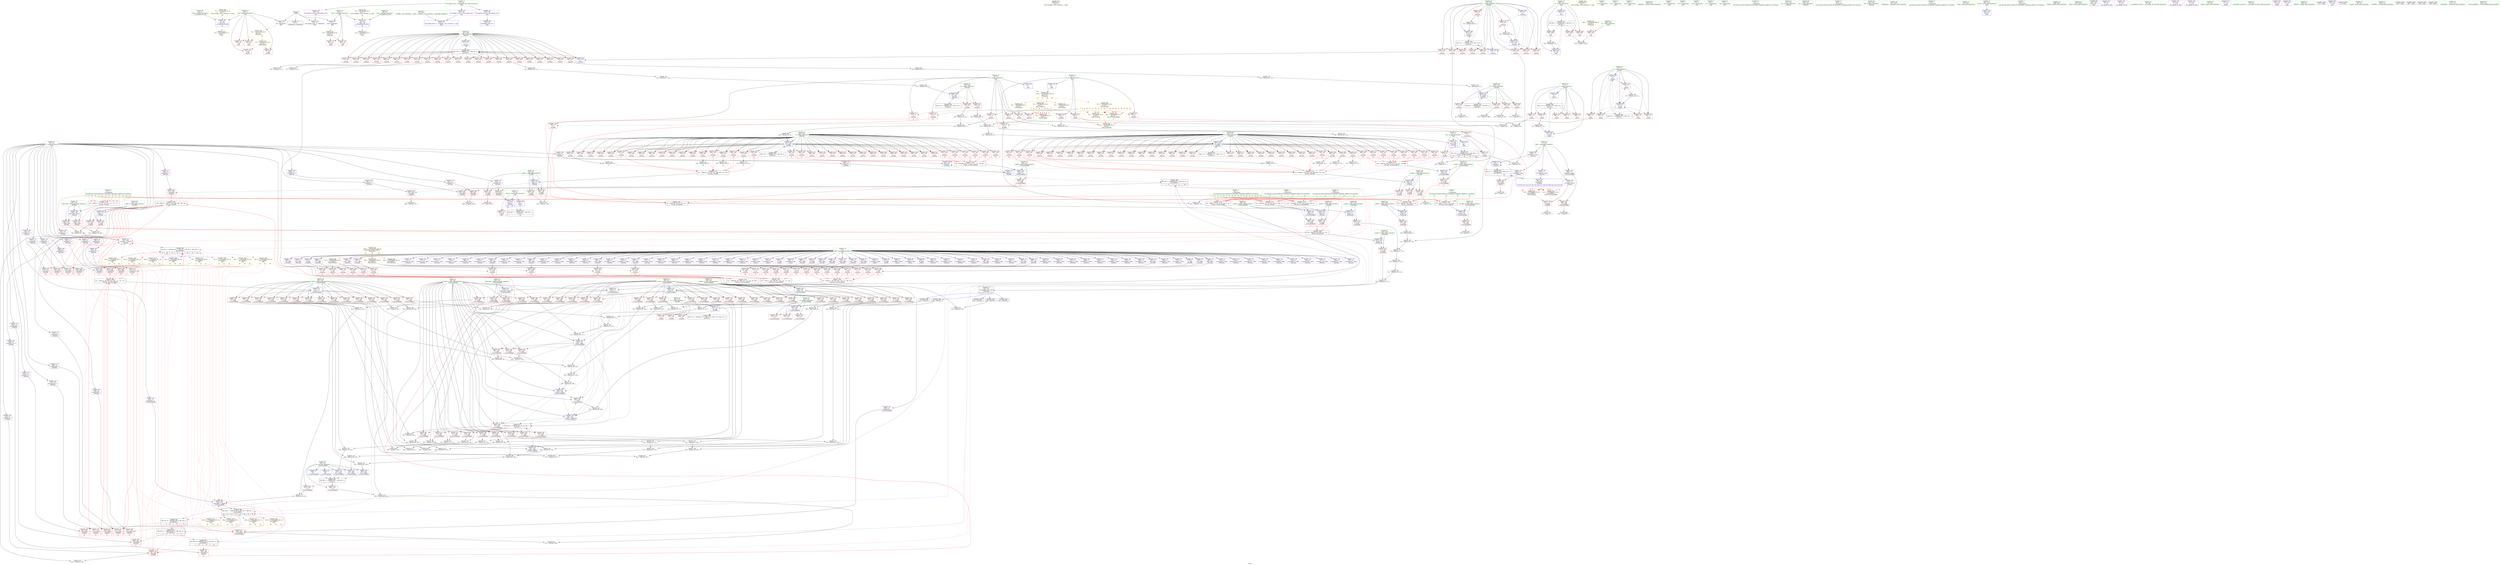 digraph "SVFG" {
	label="SVFG";

	Node0x5580d1929d00 [shape=record,color=grey,label="{NodeID: 0\nNullPtr}"];
	Node0x5580d1929d00 -> Node0x5580d194d340[style=solid];
	Node0x5580d1929d00 -> Node0x5580d19698a0[style=solid];
	Node0x5580d1929d00 -> Node0x5580d19699a0[style=solid];
	Node0x5580d1929d00 -> Node0x5580d1969ca0[style=solid];
	Node0x5580d19b6a50 [shape=record,color=yellow,style=double,label="{NodeID: 941\nRETMU(2V_2)\npts\{21 \}\nFun[_GLOBAL__sub_I_newman_1_1.cpp]}"];
	Node0x5580d1960820 [shape=record,color=grey,label="{NodeID: 775\n627 = Binary(626, 81, )\n|{<s0>14}}"];
	Node0x5580d1960820:s0 -> Node0x5580d19f5a10[style=solid,color=red];
	Node0x5580d1957020 [shape=record,color=red,label="{NodeID: 443\n482\<--481\n\<--arrayidx7\n_Z4workv\n}"];
	Node0x5580d1957020 -> Node0x5580d19825a0[style=solid];
	Node0x5580d195a5f0 [shape=record,color=red,label="{NodeID: 277\n322\<--236\n\<--s.addr\n_Z7zycrosslllllllll\n}"];
	Node0x5580d195a5f0 -> Node0x5580d1977810[style=solid];
	Node0x5580d194b5a0 [shape=record,color=purple,label="{NodeID: 111\n639\<--4\narrayidx69\<--light\n_Z4workv\n}"];
	Node0x5580d196c8b0 [shape=record,color=blue,label="{NodeID: 554\n826\<--81\nw\<--\nmain\n}"];
	Node0x5580d196c8b0 -> Node0x5580d19afc90[style=dashed];
	Node0x5580d1954370 [shape=record,color=red,label="{NodeID: 388\n740\<--431\n\<--x\n_Z4workv\n|{<s0>20}}"];
	Node0x5580d1954370:s0 -> Node0x5580d19f4810[style=solid,color=red];
	Node0x5580d194fb00 [shape=record,color=red,label="{NodeID: 222\n855\<--19\n\<--fin\nmain\n}"];
	Node0x5580d194c040 [shape=record,color=green,label="{NodeID: 56\n246\<--247\ny.addr\<--y.addr_field_insensitive\n_Z7zycrosslllllllll\n}"];
	Node0x5580d194c040 -> Node0x5580d195c4d0[style=solid];
	Node0x5580d194c040 -> Node0x5580d196b050[style=solid];
	Node0x5580d19843a0 [shape=record,color=grey,label="{NodeID: 831\n518 = cmp(514, 516, )\n}"];
	Node0x5580d1969ba0 [shape=record,color=blue,label="{NodeID: 499\n874\<--42\nllvm.global_ctors_1\<--_GLOBAL__sub_I_newman_1_1.cpp\nGlob }"];
	Node0x5580d195d370 [shape=record,color=red,label="{NodeID: 333\n506\<--425\n\<--i\n_Z4workv\n}"];
	Node0x5580d195d370 -> Node0x5580d1962020[style=solid];
	Node0x5580d1952be0 [shape=record,color=purple,label="{NodeID: 167\n469\<--15\narrayidx3\<--f\n_Z4workv\n}"];
	Node0x5580d1952be0 -> Node0x5580d196bef0[style=solid];
	Node0x5580d19f5110 [shape=record,color=black,label="{NodeID: 1108\n129 = PHI(551, 558, 617, 624, 683, 690, 749, 756, )\n0th arg _Z2zylllll }"];
	Node0x5580d19f5110 -> Node0x5580d196a280[style=solid];
	Node0x5580d1947650 [shape=record,color=green,label="{NodeID: 1\n7\<--1\n\<--dummyObj\nCan only get source location for instruction, argument, global var or function.|{<s0>11|<s1>16|<s2>20|<s3>24}}"];
	Node0x5580d1947650:s0 -> Node0x5580d19f4510[style=solid,color=red];
	Node0x5580d1947650:s1 -> Node0x5580d19f4510[style=solid,color=red];
	Node0x5580d1947650:s2 -> Node0x5580d19f4510[style=solid,color=red];
	Node0x5580d1947650:s3 -> Node0x5580d19f4510[style=solid,color=red];
	Node0x5580d19b6b60 [shape=record,color=yellow,style=double,label="{NodeID: 942\nRETMU(4V_2)\npts\{27 \}\nFun[_GLOBAL__sub_I_newman_1_1.cpp]}"];
	Node0x5580d19609a0 [shape=record,color=grey,label="{NodeID: 776\n752 = Binary(751, 81, )\n|{<s0>21}}"];
	Node0x5580d19609a0:s0 -> Node0x5580d19f5a10[style=solid,color=red];
	Node0x5580d19570f0 [shape=record,color=red,label="{NodeID: 444\n487\<--486\n\<--arrayidx9\n_Z4workv\n}"];
	Node0x5580d19570f0 -> Node0x5580d1982460[style=solid];
	Node0x5580d195a6c0 [shape=record,color=red,label="{NodeID: 278\n334\<--236\n\<--s.addr\n_Z7zycrosslllllllll\n}"];
	Node0x5580d195a6c0 -> Node0x5580d1977510[style=solid];
	Node0x5580d194b670 [shape=record,color=purple,label="{NodeID: 112\n641\<--4\narrayidx70\<--light\n_Z4workv\n}"];
	Node0x5580d196c980 [shape=record,color=blue,label="{NodeID: 555\n826\<--852\nw\<--inc\nmain\n}"];
	Node0x5580d196c980 -> Node0x5580d19afc90[style=dashed];
	Node0x5580d1954440 [shape=record,color=red,label="{NodeID: 389\n750\<--431\n\<--x\n_Z4workv\n|{<s0>21}}"];
	Node0x5580d1954440:s0 -> Node0x5580d19f5710[style=solid,color=red];
	Node0x5580d194fbd0 [shape=record,color=red,label="{NodeID: 223\n843\<--26\n\<--fout\nmain\n}"];
	Node0x5580d194c110 [shape=record,color=green,label="{NodeID: 57\n248\<--249\nd.addr\<--d.addr_field_insensitive\n_Z7zycrosslllllllll\n}"];
	Node0x5580d194c110 -> Node0x5580d195c5a0[style=solid];
	Node0x5580d194c110 -> Node0x5580d196b120[style=solid];
	Node0x5580d1984520 [shape=record,color=grey,label="{NodeID: 832\n85 = cmp(83, 84, )\n}"];
	Node0x5580d1969ca0 [shape=record,color=blue, style = dotted,label="{NodeID: 500\n875\<--3\nllvm.global_ctors_2\<--dummyVal\nGlob }"];
	Node0x5580d195d440 [shape=record,color=red,label="{NodeID: 334\n490\<--427\n\<--j\n_Z4workv\n}"];
	Node0x5580d195d440 -> Node0x5580d1982a20[style=solid];
	Node0x5580d1952cb0 [shape=record,color=purple,label="{NodeID: 168\n481\<--15\narrayidx7\<--f\n_Z4workv\n}"];
	Node0x5580d1952cb0 -> Node0x5580d1957020[style=solid];
	Node0x5580d19f5410 [shape=record,color=black,label="{NodeID: 1109\n130 = PHI(517, 517, 517, 517, 517, 517, 517, 517, )\n1st arg _Z2zylllll }"];
	Node0x5580d19f5410 -> Node0x5580d196a350[style=solid];
	Node0x5580d1947950 [shape=record,color=green,label="{NodeID: 2\n22\<--1\n.str\<--dummyObj\nGlob }"];
	Node0x5580d1960b20 [shape=record,color=grey,label="{NodeID: 777\n758 = Binary(757, 81, )\n|{<s0>22}}"];
	Node0x5580d1960b20:s0 -> Node0x5580d19f5710[style=solid,color=red];
	Node0x5580d19571c0 [shape=record,color=red,label="{NodeID: 445\n495\<--494\n\<--arrayidx11\n_Z4workv\n}"];
	Node0x5580d19571c0 -> Node0x5580d1982ea0[style=solid];
	Node0x5580d195a790 [shape=record,color=red,label="{NodeID: 279\n341\<--236\n\<--s.addr\n_Z7zycrosslllllllll\n}"];
	Node0x5580d195a790 -> Node0x5580d1979310[style=solid];
	Node0x5580d194b740 [shape=record,color=purple,label="{NodeID: 113\n642\<--4\nw71\<--light\n_Z4workv\n}"];
	Node0x5580d194b740 -> Node0x5580d1957ec0[style=solid];
	Node0x5580d1954510 [shape=record,color=red,label="{NodeID: 390\n757\<--431\n\<--x\n_Z4workv\n}"];
	Node0x5580d1954510 -> Node0x5580d1960b20[style=solid];
	Node0x5580d194fca0 [shape=record,color=red,label="{NodeID: 224\n859\<--26\n\<--fout\nmain\n}"];
	Node0x5580d194c1e0 [shape=record,color=green,label="{NodeID: 58\n250\<--251\nwt\<--wt_field_insensitive\n_Z7zycrosslllllllll\n}"];
	Node0x5580d194c1e0 -> Node0x5580d195c670[style=solid];
	Node0x5580d194c1e0 -> Node0x5580d195c740[style=solid];
	Node0x5580d194c1e0 -> Node0x5580d196b530[style=solid];
	Node0x5580d194c1e0 -> Node0x5580d196b600[style=solid];
	Node0x5580d194c1e0 -> Node0x5580d196b6d0[style=solid];
	Node0x5580d194c1e0 -> Node0x5580d196b7a0[style=solid];
	Node0x5580d194c1e0 -> Node0x5580d196b870[style=solid];
	Node0x5580d19846a0 [shape=record,color=grey,label="{NodeID: 833\n91 = cmp(89, 90, )\n}"];
	Node0x5580d1969da0 [shape=record,color=blue,label="{NodeID: 501\n19\<--50\nfin\<--call\n__cxx_global_var_init\n|{<s0>32}}"];
	Node0x5580d1969da0:s0 -> Node0x5580d19bef30[style=dashed,color=blue];
	Node0x5580d195d510 [shape=record,color=red,label="{NodeID: 335\n496\<--427\n\<--j\n_Z4workv\n}"];
	Node0x5580d1952d80 [shape=record,color=purple,label="{NodeID: 169\n494\<--15\narrayidx11\<--f\n_Z4workv\n}"];
	Node0x5580d1952d80 -> Node0x5580d19571c0[style=solid];
	Node0x5580d19f5710 [shape=record,color=black,label="{NodeID: 1110\n131 = PHI(553, 559, 619, 625, 684, 692, 750, 758, )\n2nd arg _Z2zylllll }"];
	Node0x5580d19f5710 -> Node0x5580d196a420[style=solid];
	Node0x5580d19479e0 [shape=record,color=green,label="{NodeID: 3\n24\<--1\n.str.1\<--dummyObj\nGlob }"];
	Node0x5580d1960ca0 [shape=record,color=grey,label="{NodeID: 778\n553 = Binary(552, 81, )\n|{<s0>9}}"];
	Node0x5580d1960ca0:s0 -> Node0x5580d19f5710[style=solid,color=red];
	Node0x5580d1957290 [shape=record,color=red,label="{NodeID: 446\n498\<--497\n\<--arrayidx12\n_Z4workv\n}"];
	Node0x5580d1957290 -> Node0x5580d1982ea0[style=solid];
	Node0x5580d195a860 [shape=record,color=red,label="{NodeID: 280\n352\<--236\n\<--s.addr\n_Z7zycrosslllllllll\n}"];
	Node0x5580d195a860 -> Node0x5580d1979490[style=solid];
	Node0x5580d194b810 [shape=record,color=purple,label="{NodeID: 114\n645\<--4\narrayidx72\<--light\n_Z4workv\n}"];
	Node0x5580d19545e0 [shape=record,color=red,label="{NodeID: 391\n764\<--431\n\<--x\n_Z4workv\n}"];
	Node0x5580d194fd70 [shape=record,color=red,label="{NodeID: 225\n83\<--71\n\<--i\n_Z4initv\n}"];
	Node0x5580d194fd70 -> Node0x5580d1984520[style=solid];
	Node0x5580d194c2b0 [shape=record,color=green,label="{NodeID: 59\n252\<--253\nq\<--q_field_insensitive\n_Z7zycrosslllllllll\n}"];
	Node0x5580d194c2b0 -> Node0x5580d195c810[style=solid];
	Node0x5580d194c2b0 -> Node0x5580d195c8e0[style=solid];
	Node0x5580d194c2b0 -> Node0x5580d195c9b0[style=solid];
	Node0x5580d194c2b0 -> Node0x5580d196b940[style=solid];
	Node0x5580d1984820 [shape=record,color=grey,label="{NodeID: 834\n284 = cmp(282, 283, )\n}"];
	Node0x5580d1969e70 [shape=record,color=blue,label="{NodeID: 502\n26\<--64\nfout\<--call\n__cxx_global_var_init.2\n|{<s0>33}}"];
	Node0x5580d1969e70:s0 -> Node0x5580d19bf090[style=dashed,color=blue];
	Node0x5580d195d5e0 [shape=record,color=red,label="{NodeID: 336\n510\<--427\n\<--j\n_Z4workv\n}"];
	Node0x5580d195d5e0 -> Node0x5580d19849a0[style=solid];
	Node0x5580d1952e50 [shape=record,color=purple,label="{NodeID: 170\n497\<--15\narrayidx12\<--f\n_Z4workv\n}"];
	Node0x5580d1952e50 -> Node0x5580d1957290[style=solid];
	Node0x5580d19f5a10 [shape=record,color=black,label="{NodeID: 1111\n132 = PHI(554, 561, 620, 627, 686, 693, 752, 759, )\n3rd arg _Z2zylllll }"];
	Node0x5580d19f5a10 -> Node0x5580d196a4f0[style=solid];
	Node0x5580d1947a70 [shape=record,color=green,label="{NodeID: 4\n28\<--1\n.str.3\<--dummyObj\nGlob }"];
	Node0x5580d1960e20 [shape=record,color=grey,label="{NodeID: 779\n374 = Binary(372, 373, )\n}"];
	Node0x5580d1960e20 -> Node0x5580d1960fa0[style=solid];
	Node0x5580d1957360 [shape=record,color=red,label="{NodeID: 447\n551\<--550\n\<--arrayidx37\n_Z4workv\n|{<s0>9}}"];
	Node0x5580d1957360:s0 -> Node0x5580d19f5110[style=solid,color=red];
	Node0x5580d195a930 [shape=record,color=red,label="{NodeID: 281\n358\<--236\n\<--s.addr\n_Z7zycrosslllllllll\n}"];
	Node0x5580d195a930 -> Node0x5580d1977c90[style=solid];
	Node0x5580d194b8e0 [shape=record,color=purple,label="{NodeID: 115\n647\<--4\narrayidx73\<--light\n_Z4workv\n}"];
	Node0x5580d19546b0 [shape=record,color=red,label="{NodeID: 392\n770\<--431\n\<--x\n_Z4workv\n}"];
	Node0x5580d194fe40 [shape=record,color=red,label="{NodeID: 226\n94\<--71\n\<--i\n_Z4initv\n}"];
	Node0x5580d194c380 [shape=record,color=green,label="{NodeID: 60\n422\<--423\n_Z4workv\<--_Z4workv_field_insensitive\n}"];
	Node0x5580d19849a0 [shape=record,color=grey,label="{NodeID: 835\n511 = cmp(510, 473, )\n}"];
	Node0x5580d1969f40 [shape=record,color=blue,label="{NodeID: 503\n71\<--81\ni\<--\n_Z4initv\n}"];
	Node0x5580d1969f40 -> Node0x5580d19ae390[style=dashed];
	Node0x5580d195d6b0 [shape=record,color=red,label="{NodeID: 337\n514\<--427\n\<--j\n_Z4workv\n}"];
	Node0x5580d195d6b0 -> Node0x5580d19843a0[style=solid];
	Node0x5580d1952f20 [shape=record,color=purple,label="{NodeID: 171\n550\<--15\narrayidx37\<--f\n_Z4workv\n}"];
	Node0x5580d1952f20 -> Node0x5580d1957360[style=solid];
	Node0x5580d19f5d10 [shape=record,color=black,label="{NodeID: 1112\n133 = PHI(468, 517, 216, 81, 216, 81, 468, 517, )\n4th arg _Z2zylllll }"];
	Node0x5580d19f5d10 -> Node0x5580d196a5c0[style=solid];
	Node0x5580d1948340 [shape=record,color=green,label="{NodeID: 5\n30\<--1\n.str.4\<--dummyObj\nGlob }"];
	Node0x5580d1960fa0 [shape=record,color=grey,label="{NodeID: 780\n376 = Binary(374, 375, )\n}"];
	Node0x5580d1960fa0 -> Node0x5580d196b7a0[style=solid];
	Node0x5580d1957430 [shape=record,color=red,label="{NodeID: 448\n558\<--557\n\<--arrayidx39\n_Z4workv\n|{<s0>10}}"];
	Node0x5580d1957430:s0 -> Node0x5580d19f5110[style=solid,color=red];
	Node0x5580d195aa00 [shape=record,color=red,label="{NodeID: 282\n368\<--236\n\<--s.addr\n_Z7zycrosslllllllll\n}"];
	Node0x5580d195aa00 -> Node0x5580d19627a0[style=solid];
	Node0x5580d1950270 [shape=record,color=purple,label="{NodeID: 116\n648\<--4\nt74\<--light\n_Z4workv\n}"];
	Node0x5580d1950270 -> Node0x5580d1957f90[style=solid];
	Node0x5580d1954780 [shape=record,color=red,label="{NodeID: 393\n776\<--431\n\<--x\n_Z4workv\n}"];
	Node0x5580d194ff10 [shape=record,color=red,label="{NodeID: 227\n99\<--71\n\<--i\n_Z4initv\n}"];
	Node0x5580d194c480 [shape=record,color=green,label="{NodeID: 61\n425\<--426\ni\<--i_field_insensitive\n_Z4workv\n}"];
	Node0x5580d194c480 -> Node0x5580d195cc20[style=solid];
	Node0x5580d194c480 -> Node0x5580d195ccf0[style=solid];
	Node0x5580d194c480 -> Node0x5580d195cdc0[style=solid];
	Node0x5580d194c480 -> Node0x5580d195ce90[style=solid];
	Node0x5580d194c480 -> Node0x5580d195cf60[style=solid];
	Node0x5580d194c480 -> Node0x5580d195d030[style=solid];
	Node0x5580d194c480 -> Node0x5580d195d100[style=solid];
	Node0x5580d194c480 -> Node0x5580d195d1d0[style=solid];
	Node0x5580d194c480 -> Node0x5580d195d2a0[style=solid];
	Node0x5580d194c480 -> Node0x5580d195d370[style=solid];
	Node0x5580d194c480 -> Node0x5580d196bbb0[style=solid];
	Node0x5580d194c480 -> Node0x5580d196be20[style=solid];
	Node0x5580d194c480 -> Node0x5580d196c090[style=solid];
	Node0x5580d194c480 -> Node0x5580d196c230[style=solid];
	Node0x5580d1984b20 [shape=record,color=grey,label="{NodeID: 836\n370 = cmp(366, 369, )\n}"];
	Node0x5580d196a010 [shape=record,color=blue,label="{NodeID: 504\n73\<--81\nj\<--\n_Z4initv\n}"];
	Node0x5580d196a010 -> Node0x5580d1950180[style=dashed];
	Node0x5580d196a010 -> Node0x5580d1958090[style=dashed];
	Node0x5580d196a010 -> Node0x5580d1958160[style=dashed];
	Node0x5580d196a010 -> Node0x5580d1958230[style=dashed];
	Node0x5580d196a010 -> Node0x5580d1958300[style=dashed];
	Node0x5580d196a010 -> Node0x5580d196a0e0[style=dashed];
	Node0x5580d196a010 -> Node0x5580d19ae890[style=dashed];
	Node0x5580d195d780 [shape=record,color=red,label="{NodeID: 338\n521\<--427\n\<--j\n_Z4workv\n}"];
	Node0x5580d1952ff0 [shape=record,color=purple,label="{NodeID: 172\n557\<--15\narrayidx39\<--f\n_Z4workv\n}"];
	Node0x5580d1952ff0 -> Node0x5580d1957430[style=solid];
	Node0x5580d19483d0 [shape=record,color=green,label="{NodeID: 6\n32\<--1\n.str.5\<--dummyObj\nGlob }"];
	Node0x5580d1961120 [shape=record,color=grey,label="{NodeID: 781\n561 = Binary(560, 81, )\n|{<s0>10}}"];
	Node0x5580d1961120:s0 -> Node0x5580d19f5a10[style=solid,color=red];
	Node0x5580d1957500 [shape=record,color=red,label="{NodeID: 449\n565\<--564\n\<--arrayidx41\n_Z4workv\n|{<s0>11}}"];
	Node0x5580d1957500:s0 -> Node0x5580d19f3460[style=solid,color=red];
	Node0x5580d195aad0 [shape=record,color=red,label="{NodeID: 283\n373\<--236\n\<--s.addr\n_Z7zycrosslllllllll\n}"];
	Node0x5580d195aad0 -> Node0x5580d1960e20[style=solid];
	Node0x5580d1950340 [shape=record,color=purple,label="{NodeID: 117\n657\<--4\narrayidx76\<--light\n_Z4workv\n}"];
	Node0x5580d19b3380 [shape=record,color=yellow,style=double,label="{NodeID: 892\n83V_1 = ENCHI(MR_83V_0)\npts\{50000 \}\nFun[_Z4workv]}"];
	Node0x5580d19b3380 -> Node0x5580d19575d0[style=dashed];
	Node0x5580d19b3380 -> Node0x5580d1957910[style=dashed];
	Node0x5580d19b3380 -> Node0x5580d1957df0[style=dashed];
	Node0x5580d19b3380 -> Node0x5580d1967e10[style=dashed];
	Node0x5580d19b3380 -> Node0x5580d19682f0[style=dashed];
	Node0x5580d19b3380 -> Node0x5580d1968630[style=dashed];
	Node0x5580d19b3380 -> Node0x5580d1968b10[style=dashed];
	Node0x5580d19b3380 -> Node0x5580d1968e50[style=dashed];
	Node0x5580d1954850 [shape=record,color=red,label="{NodeID: 394\n782\<--431\n\<--x\n_Z4workv\n|{<s0>23}}"];
	Node0x5580d1954850:s0 -> Node0x5580d19f4810[style=solid,color=red];
	Node0x5580d194ffe0 [shape=record,color=red,label="{NodeID: 228\n104\<--71\n\<--i\n_Z4initv\n}"];
	Node0x5580d194c550 [shape=record,color=green,label="{NodeID: 62\n427\<--428\nj\<--j_field_insensitive\n_Z4workv\n}"];
	Node0x5580d194c550 -> Node0x5580d195d440[style=solid];
	Node0x5580d194c550 -> Node0x5580d195d510[style=solid];
	Node0x5580d194c550 -> Node0x5580d195d5e0[style=solid];
	Node0x5580d194c550 -> Node0x5580d195d6b0[style=solid];
	Node0x5580d194c550 -> Node0x5580d195d780[style=solid];
	Node0x5580d194c550 -> Node0x5580d195d850[style=solid];
	Node0x5580d194c550 -> Node0x5580d195d920[style=solid];
	Node0x5580d194c550 -> Node0x5580d195d9f0[style=solid];
	Node0x5580d194c550 -> Node0x5580d195dac0[style=solid];
	Node0x5580d194c550 -> Node0x5580d195db90[style=solid];
	Node0x5580d194c550 -> Node0x5580d195dc60[style=solid];
	Node0x5580d194c550 -> Node0x5580d195dd30[style=solid];
	Node0x5580d194c550 -> Node0x5580d195de00[style=solid];
	Node0x5580d194c550 -> Node0x5580d195ded0[style=solid];
	Node0x5580d194c550 -> Node0x5580d195dfa0[style=solid];
	Node0x5580d194c550 -> Node0x5580d195e070[style=solid];
	Node0x5580d194c550 -> Node0x5580d195e140[style=solid];
	Node0x5580d194c550 -> Node0x5580d195e210[style=solid];
	Node0x5580d194c550 -> Node0x5580d195e2e0[style=solid];
	Node0x5580d194c550 -> Node0x5580d195e3b0[style=solid];
	Node0x5580d194c550 -> Node0x5580d195e480[style=solid];
	Node0x5580d194c550 -> Node0x5580d195e550[style=solid];
	Node0x5580d194c550 -> Node0x5580d195e620[style=solid];
	Node0x5580d194c550 -> Node0x5580d196bfc0[style=solid];
	Node0x5580d194c550 -> Node0x5580d196c160[style=solid];
	Node0x5580d1984ca0 [shape=record,color=grey,label="{NodeID: 837\n152 = cmp(151, 81, )\n}"];
	Node0x5580d196a0e0 [shape=record,color=blue,label="{NodeID: 505\n73\<--113\nj\<--inc\n_Z4initv\n}"];
	Node0x5580d196a0e0 -> Node0x5580d1950180[style=dashed];
	Node0x5580d196a0e0 -> Node0x5580d1958090[style=dashed];
	Node0x5580d196a0e0 -> Node0x5580d1958160[style=dashed];
	Node0x5580d196a0e0 -> Node0x5580d1958230[style=dashed];
	Node0x5580d196a0e0 -> Node0x5580d1958300[style=dashed];
	Node0x5580d196a0e0 -> Node0x5580d196a0e0[style=dashed];
	Node0x5580d196a0e0 -> Node0x5580d19ae890[style=dashed];
	Node0x5580d195d850 [shape=record,color=red,label="{NodeID: 339\n524\<--427\n\<--j\n_Z4workv\n}"];
	Node0x5580d195d850 -> Node0x5580d1963220[style=solid];
	Node0x5580d19530c0 [shape=record,color=purple,label="{NodeID: 173\n564\<--15\narrayidx41\<--f\n_Z4workv\n}"];
	Node0x5580d19530c0 -> Node0x5580d1957500[style=solid];
	Node0x5580d1948460 [shape=record,color=green,label="{NodeID: 7\n34\<--1\n.str.6\<--dummyObj\nGlob }"];
	Node0x5580d19612a0 [shape=record,color=grey,label="{NodeID: 782\n543 = Binary(542, 216, )\n}"];
	Node0x5580d19612a0 -> Node0x5580d1961420[style=solid];
	Node0x5580d19575d0 [shape=record,color=red,label="{NodeID: 450\n571\<--570\n\<--s\n_Z4workv\n|{<s0>11}}"];
	Node0x5580d19575d0:s0 -> Node0x5580d19f3c10[style=solid,color=red];
	Node0x5580d195aba0 [shape=record,color=red,label="{NodeID: 284\n380\<--236\n\<--s.addr\n_Z7zycrosslllllllll\n}"];
	Node0x5580d195aba0 -> Node0x5580d19615a0[style=solid];
	Node0x5580d1950410 [shape=record,color=purple,label="{NodeID: 118\n659\<--4\narrayidx77\<--light\n_Z4workv\n}"];
	Node0x5580d19b3460 [shape=record,color=yellow,style=double,label="{NodeID: 893\n85V_1 = ENCHI(MR_85V_0)\npts\{50001 \}\nFun[_Z4workv]}"];
	Node0x5580d19b3460 -> Node0x5580d19576a0[style=dashed];
	Node0x5580d19b3460 -> Node0x5580d19579e0[style=dashed];
	Node0x5580d19b3460 -> Node0x5580d1957ec0[style=dashed];
	Node0x5580d19b3460 -> Node0x5580d1967ee0[style=dashed];
	Node0x5580d19b3460 -> Node0x5580d19683c0[style=dashed];
	Node0x5580d19b3460 -> Node0x5580d1968700[style=dashed];
	Node0x5580d19b3460 -> Node0x5580d1968be0[style=dashed];
	Node0x5580d19b3460 -> Node0x5580d1968f20[style=dashed];
	Node0x5580d1954920 [shape=record,color=red,label="{NodeID: 395\n788\<--431\n\<--x\n_Z4workv\n}"];
	Node0x5580d19500b0 [shape=record,color=red,label="{NodeID: 229\n117\<--71\n\<--i\n_Z4initv\n}"];
	Node0x5580d19500b0 -> Node0x5580d1963520[style=solid];
	Node0x5580d194c620 [shape=record,color=green,label="{NodeID: 63\n429\<--430\nk\<--k_field_insensitive\n_Z4workv\n}"];
	Node0x5580d194c620 -> Node0x5580d195e6f0[style=solid];
	Node0x5580d194c620 -> Node0x5580d195e7c0[style=solid];
	Node0x5580d194c620 -> Node0x5580d196c3d0[style=solid];
	Node0x5580d19a60a0 [shape=record,color=black,label="{NodeID: 838\nMR_27V_3 = PHI(MR_27V_1, MR_27V_2, MR_27V_2, MR_27V_2, )\npts\{145 \}\n}"];
	Node0x5580d196a1b0 [shape=record,color=blue,label="{NodeID: 506\n71\<--118\ni\<--inc11\n_Z4initv\n}"];
	Node0x5580d196a1b0 -> Node0x5580d19ae390[style=dashed];
	Node0x5580d195d920 [shape=record,color=red,label="{NodeID: 340\n541\<--427\n\<--j\n_Z4workv\n}"];
	Node0x5580d195d920 -> Node0x5580d19630a0[style=solid];
	Node0x5580d1953190 [shape=record,color=purple,label="{NodeID: 174\n588\<--15\narrayidx48\<--f\n_Z4workv\n}"];
	Node0x5580d1953190 -> Node0x5580d1957840[style=solid];
	Node0x5580d19484f0 [shape=record,color=green,label="{NodeID: 8\n36\<--1\n.str.7\<--dummyObj\nGlob }"];
	Node0x5580d1961420 [shape=record,color=grey,label="{NodeID: 783\n544 = Binary(543, 81, )\n}"];
	Node0x5580d1961420 -> Node0x5580d196c640[style=solid];
	Node0x5580d19576a0 [shape=record,color=red,label="{NodeID: 451\n577\<--576\n\<--w\n_Z4workv\n|{<s0>11}}"];
	Node0x5580d19576a0:s0 -> Node0x5580d19f3f10[style=solid,color=red];
	Node0x5580d195ac70 [shape=record,color=red,label="{NodeID: 285\n384\<--236\n\<--s.addr\n_Z7zycrosslllllllll\n}"];
	Node0x5580d195ac70 -> Node0x5580d19618a0[style=solid];
	Node0x5580d19504e0 [shape=record,color=purple,label="{NodeID: 119\n660\<--4\ns78\<--light\n_Z4workv\n}"];
	Node0x5580d19504e0 -> Node0x5580d1967e10[style=solid];
	Node0x5580d19b3540 [shape=record,color=yellow,style=double,label="{NodeID: 894\n87V_1 = ENCHI(MR_87V_0)\npts\{50002 \}\nFun[_Z4workv]}"];
	Node0x5580d19b3540 -> Node0x5580d1957770[style=dashed];
	Node0x5580d19b3540 -> Node0x5580d1957ab0[style=dashed];
	Node0x5580d19b3540 -> Node0x5580d1957f90[style=dashed];
	Node0x5580d19b3540 -> Node0x5580d1967fb0[style=dashed];
	Node0x5580d19b3540 -> Node0x5580d1968490[style=dashed];
	Node0x5580d19b3540 -> Node0x5580d19687d0[style=dashed];
	Node0x5580d19b3540 -> Node0x5580d1968cb0[style=dashed];
	Node0x5580d19b3540 -> Node0x5580d1968ff0[style=dashed];
	Node0x5580d19549f0 [shape=record,color=red,label="{NodeID: 396\n794\<--431\n\<--x\n_Z4workv\n}"];
	Node0x5580d1950180 [shape=record,color=red,label="{NodeID: 230\n89\<--73\n\<--j\n_Z4initv\n}"];
	Node0x5580d1950180 -> Node0x5580d19846a0[style=solid];
	Node0x5580d194c6f0 [shape=record,color=green,label="{NodeID: 64\n431\<--432\nx\<--x_field_insensitive\n_Z4workv\n}"];
	Node0x5580d194c6f0 -> Node0x5580d195e890[style=solid];
	Node0x5580d194c6f0 -> Node0x5580d195e960[style=solid];
	Node0x5580d194c6f0 -> Node0x5580d195ea30[style=solid];
	Node0x5580d194c6f0 -> Node0x5580d195eb00[style=solid];
	Node0x5580d194c6f0 -> Node0x5580d195ebd0[style=solid];
	Node0x5580d194c6f0 -> Node0x5580d195eca0[style=solid];
	Node0x5580d194c6f0 -> Node0x5580d195ed70[style=solid];
	Node0x5580d194c6f0 -> Node0x5580d195ee40[style=solid];
	Node0x5580d194c6f0 -> Node0x5580d195ef10[style=solid];
	Node0x5580d194c6f0 -> Node0x5580d195efe0[style=solid];
	Node0x5580d194c6f0 -> Node0x5580d195f0b0[style=solid];
	Node0x5580d194c6f0 -> Node0x5580d195f180[style=solid];
	Node0x5580d194c6f0 -> Node0x5580d195f250[style=solid];
	Node0x5580d194c6f0 -> Node0x5580d195f320[style=solid];
	Node0x5580d194c6f0 -> Node0x5580d195f3f0[style=solid];
	Node0x5580d194c6f0 -> Node0x5580d195f4c0[style=solid];
	Node0x5580d194c6f0 -> Node0x5580d195f590[style=solid];
	Node0x5580d194c6f0 -> Node0x5580d195f660[style=solid];
	Node0x5580d194c6f0 -> Node0x5580d195f730[style=solid];
	Node0x5580d194c6f0 -> Node0x5580d195f800[style=solid];
	Node0x5580d194c6f0 -> Node0x5580d195f8d0[style=solid];
	Node0x5580d194c6f0 -> Node0x5580d195f9a0[style=solid];
	Node0x5580d194c6f0 -> Node0x5580d195fa70[style=solid];
	Node0x5580d194c6f0 -> Node0x5580d195fb40[style=solid];
	Node0x5580d194c6f0 -> Node0x5580d195fc10[style=solid];
	Node0x5580d194c6f0 -> Node0x5580d1954030[style=solid];
	Node0x5580d194c6f0 -> Node0x5580d1954100[style=solid];
	Node0x5580d194c6f0 -> Node0x5580d19541d0[style=solid];
	Node0x5580d194c6f0 -> Node0x5580d19542a0[style=solid];
	Node0x5580d194c6f0 -> Node0x5580d1954370[style=solid];
	Node0x5580d194c6f0 -> Node0x5580d1954440[style=solid];
	Node0x5580d194c6f0 -> Node0x5580d1954510[style=solid];
	Node0x5580d194c6f0 -> Node0x5580d19545e0[style=solid];
	Node0x5580d194c6f0 -> Node0x5580d19546b0[style=solid];
	Node0x5580d194c6f0 -> Node0x5580d1954780[style=solid];
	Node0x5580d194c6f0 -> Node0x5580d1954850[style=solid];
	Node0x5580d194c6f0 -> Node0x5580d1954920[style=solid];
	Node0x5580d194c6f0 -> Node0x5580d19549f0[style=solid];
	Node0x5580d194c6f0 -> Node0x5580d1954ac0[style=solid];
	Node0x5580d194c6f0 -> Node0x5580d1954b90[style=solid];
	Node0x5580d194c6f0 -> Node0x5580d196c4a0[style=solid];
	Node0x5580d19a6190 [shape=record,color=black,label="{NodeID: 839\nMR_29V_3 = PHI(MR_29V_1, MR_29V_1, MR_29V_2, MR_29V_1, )\npts\{160000 \}\n|{<s0>9|<s1>10|<s2>13|<s3>14|<s4>17|<s5>18|<s6>21|<s7>22}}"];
	Node0x5580d19a6190:s0 -> Node0x5580d19beb10[style=dashed,color=blue];
	Node0x5580d19a6190:s1 -> Node0x5580d19bedd0[style=dashed,color=blue];
	Node0x5580d19a6190:s2 -> Node0x5580d19be850[style=dashed,color=blue];
	Node0x5580d19a6190:s3 -> Node0x5580d19be9b0[style=dashed,color=blue];
	Node0x5580d19a6190:s4 -> Node0x5580d19be6f0[style=dashed,color=blue];
	Node0x5580d19a6190:s5 -> Node0x5580d19be590[style=dashed,color=blue];
	Node0x5580d19a6190:s6 -> Node0x5580d19bf8d0[style=dashed,color=blue];
	Node0x5580d19a6190:s7 -> Node0x5580d19bfa30[style=dashed,color=blue];
	Node0x5580d196a280 [shape=record,color=blue,label="{NodeID: 507\n134\<--129\nv.addr\<--v\n_Z2zylllll\n}"];
	Node0x5580d196a280 -> Node0x5580d19583d0[style=dashed];
	Node0x5580d196a280 -> Node0x5580d19584a0[style=dashed];
	Node0x5580d195d9f0 [shape=record,color=red,label="{NodeID: 341\n549\<--427\n\<--j\n_Z4workv\n}"];
	Node0x5580d1953260 [shape=record,color=purple,label="{NodeID: 175\n616\<--15\narrayidx61\<--f\n_Z4workv\n}"];
	Node0x5580d1953260 -> Node0x5580d1957b80[style=solid];
	Node0x5580d1948580 [shape=record,color=green,label="{NodeID: 9\n38\<--1\n.str.8\<--dummyObj\nGlob }"];
	Node0x5580d19615a0 [shape=record,color=grey,label="{NodeID: 784\n381 = Binary(379, 380, )\n}"];
	Node0x5580d19615a0 -> Node0x5580d1961720[style=solid];
	Node0x5580d1957770 [shape=record,color=red,label="{NodeID: 452\n583\<--582\n\<--t\n_Z4workv\n|{<s0>11}}"];
	Node0x5580d1957770:s0 -> Node0x5580d19f4210[style=solid,color=red];
	Node0x5580d195ad40 [shape=record,color=red,label="{NodeID: 286\n271\<--238\n\<--w.addr\n_Z7zycrosslllllllll\n}"];
	Node0x5580d195ad40 -> Node0x5580d1979190[style=solid];
	Node0x5580d19505b0 [shape=record,color=purple,label="{NodeID: 120\n663\<--4\narrayidx79\<--light\n_Z4workv\n}"];
	Node0x5580d1954ac0 [shape=record,color=red,label="{NodeID: 397\n800\<--431\n\<--x\n_Z4workv\n}"];
	Node0x5580d1958090 [shape=record,color=red,label="{NodeID: 231\n96\<--73\n\<--j\n_Z4initv\n}"];
	Node0x5580d194c7c0 [shape=record,color=green,label="{NodeID: 65\n433\<--434\ny\<--y_field_insensitive\n_Z4workv\n}"];
	Node0x5580d194c7c0 -> Node0x5580d1954c60[style=solid];
	Node0x5580d194c7c0 -> Node0x5580d1954d30[style=solid];
	Node0x5580d194c7c0 -> Node0x5580d1954e00[style=solid];
	Node0x5580d194c7c0 -> Node0x5580d1954ed0[style=solid];
	Node0x5580d194c7c0 -> Node0x5580d1954fa0[style=solid];
	Node0x5580d194c7c0 -> Node0x5580d1955070[style=solid];
	Node0x5580d194c7c0 -> Node0x5580d1955140[style=solid];
	Node0x5580d194c7c0 -> Node0x5580d1955210[style=solid];
	Node0x5580d194c7c0 -> Node0x5580d19552e0[style=solid];
	Node0x5580d194c7c0 -> Node0x5580d19553b0[style=solid];
	Node0x5580d194c7c0 -> Node0x5580d1955480[style=solid];
	Node0x5580d194c7c0 -> Node0x5580d1955550[style=solid];
	Node0x5580d194c7c0 -> Node0x5580d1955620[style=solid];
	Node0x5580d194c7c0 -> Node0x5580d19556f0[style=solid];
	Node0x5580d194c7c0 -> Node0x5580d19557c0[style=solid];
	Node0x5580d194c7c0 -> Node0x5580d1955890[style=solid];
	Node0x5580d194c7c0 -> Node0x5580d1955960[style=solid];
	Node0x5580d194c7c0 -> Node0x5580d1955a30[style=solid];
	Node0x5580d194c7c0 -> Node0x5580d1955b00[style=solid];
	Node0x5580d194c7c0 -> Node0x5580d1955bd0[style=solid];
	Node0x5580d194c7c0 -> Node0x5580d1955ca0[style=solid];
	Node0x5580d194c7c0 -> Node0x5580d1955d70[style=solid];
	Node0x5580d194c7c0 -> Node0x5580d1955e40[style=solid];
	Node0x5580d194c7c0 -> Node0x5580d1955f10[style=solid];
	Node0x5580d194c7c0 -> Node0x5580d1955fe0[style=solid];
	Node0x5580d194c7c0 -> Node0x5580d19560b0[style=solid];
	Node0x5580d194c7c0 -> Node0x5580d1956180[style=solid];
	Node0x5580d194c7c0 -> Node0x5580d1956250[style=solid];
	Node0x5580d194c7c0 -> Node0x5580d1956320[style=solid];
	Node0x5580d194c7c0 -> Node0x5580d19563f0[style=solid];
	Node0x5580d194c7c0 -> Node0x5580d19564c0[style=solid];
	Node0x5580d194c7c0 -> Node0x5580d1956590[style=solid];
	Node0x5580d194c7c0 -> Node0x5580d1956660[style=solid];
	Node0x5580d194c7c0 -> Node0x5580d1956730[style=solid];
	Node0x5580d194c7c0 -> Node0x5580d1956800[style=solid];
	Node0x5580d194c7c0 -> Node0x5580d19568d0[style=solid];
	Node0x5580d194c7c0 -> Node0x5580d19569a0[style=solid];
	Node0x5580d194c7c0 -> Node0x5580d1956a70[style=solid];
	Node0x5580d194c7c0 -> Node0x5580d1956b40[style=solid];
	Node0x5580d194c7c0 -> Node0x5580d1956c10[style=solid];
	Node0x5580d194c7c0 -> Node0x5580d196c570[style=solid];
	Node0x5580d196a350 [shape=record,color=blue,label="{NodeID: 508\n136\<--130\ndelta.addr\<--delta\n_Z2zylllll\n}"];
	Node0x5580d196a350 -> Node0x5580d1958570[style=dashed];
	Node0x5580d196a350 -> Node0x5580d1958640[style=dashed];
	Node0x5580d195dac0 [shape=record,color=red,label="{NodeID: 342\n556\<--427\n\<--j\n_Z4workv\n}"];
	Node0x5580d1953330 [shape=record,color=purple,label="{NodeID: 176\n623\<--15\narrayidx63\<--f\n_Z4workv\n}"];
	Node0x5580d1953330 -> Node0x5580d1957c50[style=solid];
	Node0x5580d1948610 [shape=record,color=green,label="{NodeID: 10\n41\<--1\n\<--dummyObj\nCan only get source location for instruction, argument, global var or function.}"];
	Node0x5580d1961720 [shape=record,color=grey,label="{NodeID: 785\n383 = Binary(381, 382, )\n}"];
	Node0x5580d1961720 -> Node0x5580d19618a0[style=solid];
	Node0x5580d1957840 [shape=record,color=red,label="{NodeID: 453\n589\<--588\n\<--arrayidx48\n_Z4workv\n|{<s0>12}}"];
	Node0x5580d1957840:s0 -> Node0x5580d19f3460[style=solid,color=red];
	Node0x5580d195ae10 [shape=record,color=red,label="{NodeID: 287\n275\<--238\n\<--w.addr\n_Z7zycrosslllllllll\n}"];
	Node0x5580d195ae10 -> Node0x5580d1978b90[style=solid];
	Node0x5580d1950680 [shape=record,color=purple,label="{NodeID: 121\n665\<--4\narrayidx80\<--light\n_Z4workv\n}"];
	Node0x5580d1954b90 [shape=record,color=red,label="{NodeID: 398\n806\<--431\n\<--x\n_Z4workv\n|{<s0>24}}"];
	Node0x5580d1954b90:s0 -> Node0x5580d19f4810[style=solid,color=red];
	Node0x5580d1958160 [shape=record,color=red,label="{NodeID: 232\n101\<--73\n\<--j\n_Z4initv\n}"];
	Node0x5580d194c890 [shape=record,color=green,label="{NodeID: 66\n435\<--436\nd\<--d_field_insensitive\n_Z4workv\n}"];
	Node0x5580d194c890 -> Node0x5580d1956ce0[style=solid];
	Node0x5580d194c890 -> Node0x5580d1956db0[style=solid];
	Node0x5580d194c890 -> Node0x5580d1956e80[style=solid];
	Node0x5580d194c890 -> Node0x5580d1956f50[style=solid];
	Node0x5580d194c890 -> Node0x5580d196c640[style=solid];
	Node0x5580d19a6b90 [shape=record,color=black,label="{NodeID: 841\nMR_59V_5 = PHI(MR_59V_7, MR_59V_3, )\npts\{251 \}\n}"];
	Node0x5580d19a6b90 -> Node0x5580d195c670[style=dashed];
	Node0x5580d19a6b90 -> Node0x5580d195c740[style=dashed];
	Node0x5580d196a420 [shape=record,color=blue,label="{NodeID: 509\n138\<--131\nx.addr\<--x\n_Z2zylllll\n}"];
	Node0x5580d196a420 -> Node0x5580d1958710[style=dashed];
	Node0x5580d196a420 -> Node0x5580d19587e0[style=dashed];
	Node0x5580d196a420 -> Node0x5580d19588b0[style=dashed];
	Node0x5580d195db90 [shape=record,color=red,label="{NodeID: 343\n563\<--427\n\<--j\n_Z4workv\n}"];
	Node0x5580d1953400 [shape=record,color=purple,label="{NodeID: 177\n630\<--15\narrayidx65\<--f\n_Z4workv\n}"];
	Node0x5580d1953400 -> Node0x5580d1957d20[style=solid];
	Node0x5580d19486e0 [shape=record,color=green,label="{NodeID: 11\n81\<--1\n\<--dummyObj\nCan only get source location for instruction, argument, global var or function.|{<s0>7|<s1>8|<s2>11|<s3>12|<s4>12|<s5>14|<s6>15|<s7>15|<s8>15|<s9>16|<s10>18|<s11>19|<s12>19|<s13>20|<s14>20|<s15>23|<s16>23|<s17>24|<s18>25}}"];
	Node0x5580d19486e0:s0 -> Node0x5580d19f2fe0[style=solid,color=red];
	Node0x5580d19486e0:s1 -> Node0x5580d19f2a70[style=solid,color=red];
	Node0x5580d19486e0:s2 -> Node0x5580d19f3910[style=solid,color=red];
	Node0x5580d19486e0:s3 -> Node0x5580d19f3910[style=solid,color=red];
	Node0x5580d19486e0:s4 -> Node0x5580d19f4510[style=solid,color=red];
	Node0x5580d19486e0:s5 -> Node0x5580d19f5d10[style=solid,color=red];
	Node0x5580d19486e0:s6 -> Node0x5580d19f3910[style=solid,color=red];
	Node0x5580d19486e0:s7 -> Node0x5580d19f4510[style=solid,color=red];
	Node0x5580d19486e0:s8 -> Node0x5580d19f4e10[style=solid,color=red];
	Node0x5580d19486e0:s9 -> Node0x5580d19f3910[style=solid,color=red];
	Node0x5580d19486e0:s10 -> Node0x5580d19f5d10[style=solid,color=red];
	Node0x5580d19486e0:s11 -> Node0x5580d19f3910[style=solid,color=red];
	Node0x5580d19486e0:s12 -> Node0x5580d19f4510[style=solid,color=red];
	Node0x5580d19486e0:s13 -> Node0x5580d19f3910[style=solid,color=red];
	Node0x5580d19486e0:s14 -> Node0x5580d19f4e10[style=solid,color=red];
	Node0x5580d19486e0:s15 -> Node0x5580d19f3910[style=solid,color=red];
	Node0x5580d19486e0:s16 -> Node0x5580d19f4510[style=solid,color=red];
	Node0x5580d19486e0:s17 -> Node0x5580d19f3910[style=solid,color=red];
	Node0x5580d19486e0:s18 -> Node0x5580d19f2a70[style=solid,color=red];
	Node0x5580d19618a0 [shape=record,color=grey,label="{NodeID: 786\n385 = Binary(383, 384, )\n}"];
	Node0x5580d19618a0 -> Node0x5580d1961a20[style=solid];
	Node0x5580d1957910 [shape=record,color=red,label="{NodeID: 454\n595\<--594\n\<--s51\n_Z4workv\n|{<s0>12}}"];
	Node0x5580d1957910:s0 -> Node0x5580d19f3c10[style=solid,color=red];
	Node0x5580d195aee0 [shape=record,color=red,label="{NodeID: 288\n290\<--238\n\<--w.addr\n_Z7zycrosslllllllll\n}"];
	Node0x5580d195aee0 -> Node0x5580d19624a0[style=solid];
	Node0x5580d1950750 [shape=record,color=purple,label="{NodeID: 122\n666\<--4\nw81\<--light\n_Z4workv\n}"];
	Node0x5580d1950750 -> Node0x5580d1967ee0[style=solid];
	Node0x5580d1954c60 [shape=record,color=red,label="{NodeID: 399\n554\<--433\n\<--y\n_Z4workv\n|{<s0>9}}"];
	Node0x5580d1954c60:s0 -> Node0x5580d19f5a10[style=solid,color=red];
	Node0x5580d1958230 [shape=record,color=red,label="{NodeID: 233\n106\<--73\n\<--j\n_Z4initv\n}"];
	Node0x5580d194c960 [shape=record,color=green,label="{NodeID: 67\n437\<--438\nnx\<--nx_field_insensitive\n_Z4workv\n}"];
	Node0x5580d19a7090 [shape=record,color=black,label="{NodeID: 842\nMR_29V_15 = PHI(MR_29V_14, MR_29V_10, )\npts\{160000 \}\n|{|<s2>17|<s3>17|<s4>17}}"];
	Node0x5580d19a7090 -> Node0x5580d1968080[style=dashed];
	Node0x5580d19a7090 -> Node0x5580d19aa790[style=dashed];
	Node0x5580d19a7090:s2 -> Node0x5580d1959000[style=dashed,color=red];
	Node0x5580d19a7090:s3 -> Node0x5580d196a760[style=dashed,color=red];
	Node0x5580d19a7090:s4 -> Node0x5580d19a6190[style=dashed,color=red];
	Node0x5580d196a4f0 [shape=record,color=blue,label="{NodeID: 510\n140\<--132\ny.addr\<--y\n_Z2zylllll\n}"];
	Node0x5580d196a4f0 -> Node0x5580d1958980[style=dashed];
	Node0x5580d196a4f0 -> Node0x5580d1958a50[style=dashed];
	Node0x5580d196a4f0 -> Node0x5580d1958b20[style=dashed];
	Node0x5580d195dc60 [shape=record,color=red,label="{NodeID: 344\n587\<--427\n\<--j\n_Z4workv\n}"];
	Node0x5580d19534d0 [shape=record,color=purple,label="{NodeID: 178\n654\<--15\narrayidx75\<--f\n_Z4workv\n}"];
	Node0x5580d19534d0 -> Node0x5580d1967d40[style=solid];
	Node0x5580d19487e0 [shape=record,color=green,label="{NodeID: 12\n216\<--1\n\<--dummyObj\nCan only get source location for instruction, argument, global var or function.|{<s0>13|<s1>16|<s2>17|<s3>19}}"];
	Node0x5580d19487e0:s0 -> Node0x5580d19f5d10[style=solid,color=red];
	Node0x5580d19487e0:s1 -> Node0x5580d19f4e10[style=solid,color=red];
	Node0x5580d19487e0:s2 -> Node0x5580d19f5d10[style=solid,color=red];
	Node0x5580d19487e0:s3 -> Node0x5580d19f4e10[style=solid,color=red];
	Node0x5580d1961a20 [shape=record,color=grey,label="{NodeID: 787\n387 = Binary(385, 386, )\n}"];
	Node0x5580d1961a20 -> Node0x5580d196b870[style=solid];
	Node0x5580d19579e0 [shape=record,color=red,label="{NodeID: 455\n601\<--600\n\<--w54\n_Z4workv\n|{<s0>12}}"];
	Node0x5580d19579e0:s0 -> Node0x5580d19f3f10[style=solid,color=red];
	Node0x5580d195afb0 [shape=record,color=red,label="{NodeID: 289\n294\<--238\n\<--w.addr\n_Z7zycrosslllllllll\n}"];
	Node0x5580d195afb0 -> Node0x5580d1961d20[style=solid];
	Node0x5580d1950820 [shape=record,color=purple,label="{NodeID: 123\n669\<--4\narrayidx82\<--light\n_Z4workv\n}"];
	Node0x5580d19b3920 [shape=record,color=yellow,style=double,label="{NodeID: 898\n8V_1 = ENCHI(MR_8V_0)\npts\{10 \}\nFun[_Z5zhuanlll]}"];
	Node0x5580d19b3920 -> Node0x5580d194f140[style=dashed];
	Node0x5580d1954d30 [shape=record,color=red,label="{NodeID: 400\n560\<--433\n\<--y\n_Z4workv\n}"];
	Node0x5580d1954d30 -> Node0x5580d1961120[style=solid];
	Node0x5580d1958300 [shape=record,color=red,label="{NodeID: 234\n112\<--73\n\<--j\n_Z4initv\n}"];
	Node0x5580d1958300 -> Node0x5580d1961ea0[style=solid];
	Node0x5580d194ca30 [shape=record,color=green,label="{NodeID: 68\n439\<--440\nny\<--ny_field_insensitive\n_Z4workv\n}"];
	Node0x5580d196a5c0 [shape=record,color=blue,label="{NodeID: 511\n142\<--133\nd.addr\<--d\n_Z2zylllll\n}"];
	Node0x5580d196a5c0 -> Node0x5580d1958bf0[style=dashed];
	Node0x5580d195dd30 [shape=record,color=red,label="{NodeID: 345\n615\<--427\n\<--j\n_Z4workv\n}"];
	Node0x5580d19535a0 [shape=record,color=purple,label="{NodeID: 179\n682\<--15\narrayidx88\<--f\n_Z4workv\n}"];
	Node0x5580d19535a0 -> Node0x5580d1968080[style=solid];
	Node0x5580d19488e0 [shape=record,color=green,label="{NodeID: 13\n457\<--1\n\<--dummyObj\nCan only get source location for instruction, argument, global var or function.}"];
	Node0x5580d1961ba0 [shape=record,color=grey,label="{NodeID: 788\n404 = Binary(402, 403, )\n}"];
	Node0x5580d1961ba0 -> Node0x5580d1960220[style=solid];
	Node0x5580d1957ab0 [shape=record,color=red,label="{NodeID: 456\n607\<--606\n\<--t57\n_Z4workv\n|{<s0>12}}"];
	Node0x5580d1957ab0:s0 -> Node0x5580d19f4210[style=solid,color=red];
	Node0x5580d195b080 [shape=record,color=red,label="{NodeID: 290\n307\<--238\n\<--w.addr\n_Z7zycrosslllllllll\n}"];
	Node0x5580d195b080 -> Node0x5580d1979910[style=solid];
	Node0x5580d19508f0 [shape=record,color=purple,label="{NodeID: 124\n671\<--4\narrayidx83\<--light\n_Z4workv\n}"];
	Node0x5580d19be590 [shape=record,color=yellow,style=double,label="{NodeID: 1065\n29V_17 = CSCHI(MR_29V_16)\npts\{160000 \}\nCS[]|{|<s1>19|<s2>19|<s3>19}}"];
	Node0x5580d19be590 -> Node0x5580d1968220[style=dashed];
	Node0x5580d19be590:s1 -> Node0x5580d195cb50[style=dashed,color=red];
	Node0x5580d19be590:s2 -> Node0x5580d196ba10[style=dashed,color=red];
	Node0x5580d19be590:s3 -> Node0x5580d19af290[style=dashed,color=red];
	Node0x5580d1954e00 [shape=record,color=red,label="{NodeID: 401\n568\<--433\n\<--y\n_Z4workv\n}"];
	Node0x5580d19583d0 [shape=record,color=red,label="{NodeID: 235\n179\<--134\n\<--v.addr\n_Z2zylllll\n}"];
	Node0x5580d19583d0 -> Node0x5580d1979f10[style=solid];
	Node0x5580d194cb00 [shape=record,color=green,label="{NodeID: 69\n441\<--442\nnd\<--nd_field_insensitive\n_Z4workv\n}"];
	Node0x5580d196a690 [shape=record,color=blue,label="{NodeID: 512\n144\<--170\nq\<--call\n_Z2zylllll\n}"];
	Node0x5580d196a690 -> Node0x5580d1958cc0[style=dashed];
	Node0x5580d196a690 -> Node0x5580d1958d90[style=dashed];
	Node0x5580d196a690 -> Node0x5580d1958e60[style=dashed];
	Node0x5580d196a690 -> Node0x5580d19a60a0[style=dashed];
	Node0x5580d195de00 [shape=record,color=red,label="{NodeID: 346\n622\<--427\n\<--j\n_Z4workv\n}"];
	Node0x5580d1953670 [shape=record,color=purple,label="{NodeID: 180\n689\<--15\narrayidx90\<--f\n_Z4workv\n}"];
	Node0x5580d1953670 -> Node0x5580d1968150[style=solid];
	Node0x5580d19489e0 [shape=record,color=green,label="{NodeID: 14\n468\<--1\n\<--dummyObj\nCan only get source location for instruction, argument, global var or function.|{<s0>7|<s1>9|<s2>11|<s3>21|<s4>23}}"];
	Node0x5580d19489e0:s0 -> Node0x5580d19f3220[style=solid,color=red];
	Node0x5580d19489e0:s1 -> Node0x5580d19f5d10[style=solid,color=red];
	Node0x5580d19489e0:s2 -> Node0x5580d19f4e10[style=solid,color=red];
	Node0x5580d19489e0:s3 -> Node0x5580d19f5d10[style=solid,color=red];
	Node0x5580d19489e0:s4 -> Node0x5580d19f4e10[style=solid,color=red];
	Node0x5580d1961d20 [shape=record,color=grey,label="{NodeID: 789\n295 = Binary(293, 294, )\n}"];
	Node0x5580d1961d20 -> Node0x5580d1978d10[style=solid];
	Node0x5580d1957b80 [shape=record,color=red,label="{NodeID: 457\n617\<--616\n\<--arrayidx61\n_Z4workv\n|{<s0>13}}"];
	Node0x5580d1957b80:s0 -> Node0x5580d19f5110[style=solid,color=red];
	Node0x5580d195b150 [shape=record,color=red,label="{NodeID: 291\n317\<--238\n\<--w.addr\n_Z7zycrosslllllllll\n}"];
	Node0x5580d195b150 -> Node0x5580d1977e10[style=solid];
	Node0x5580d19509c0 [shape=record,color=purple,label="{NodeID: 125\n672\<--4\nt84\<--light\n_Z4workv\n}"];
	Node0x5580d19509c0 -> Node0x5580d1967fb0[style=solid];
	Node0x5580d19be6f0 [shape=record,color=yellow,style=double,label="{NodeID: 1066\n29V_16 = CSCHI(MR_29V_15)\npts\{160000 \}\nCS[]|{|<s1>18|<s2>18|<s3>18}}"];
	Node0x5580d19be6f0 -> Node0x5580d1968150[style=dashed];
	Node0x5580d19be6f0:s1 -> Node0x5580d1959000[style=dashed,color=red];
	Node0x5580d19be6f0:s2 -> Node0x5580d196a760[style=dashed,color=red];
	Node0x5580d19be6f0:s3 -> Node0x5580d19a6190[style=dashed,color=red];
	Node0x5580d1954ed0 [shape=record,color=red,label="{NodeID: 402\n574\<--433\n\<--y\n_Z4workv\n}"];
	Node0x5580d19584a0 [shape=record,color=red,label="{NodeID: 236\n187\<--134\n\<--v.addr\n_Z2zylllll\n}"];
	Node0x5580d19584a0 -> Node0x5580d1962620[style=solid];
	Node0x5580d194cbd0 [shape=record,color=green,label="{NodeID: 70\n817\<--818\n_Z6outputv\<--_Z6outputv_field_insensitive\n}"];
	Node0x5580d196a760 [shape=record,color=blue,label="{NodeID: 513\n191\<--189\narrayidx11\<--add10\n_Z2zylllll\n}"];
	Node0x5580d196a760 -> Node0x5580d19a6190[style=dashed];
	Node0x5580d195ded0 [shape=record,color=red,label="{NodeID: 347\n629\<--427\n\<--j\n_Z4workv\n}"];
	Node0x5580d1953740 [shape=record,color=purple,label="{NodeID: 181\n696\<--15\narrayidx92\<--f\n_Z4workv\n}"];
	Node0x5580d1953740 -> Node0x5580d1968220[style=solid];
	Node0x5580d1948ae0 [shape=record,color=green,label="{NodeID: 15\n473\<--1\n\<--dummyObj\nCan only get source location for instruction, argument, global var or function.}"];
	Node0x5580d1961ea0 [shape=record,color=grey,label="{NodeID: 790\n113 = Binary(112, 81, )\n}"];
	Node0x5580d1961ea0 -> Node0x5580d196a0e0[style=solid];
	Node0x5580d1957c50 [shape=record,color=red,label="{NodeID: 458\n624\<--623\n\<--arrayidx63\n_Z4workv\n|{<s0>14}}"];
	Node0x5580d1957c50:s0 -> Node0x5580d19f5110[style=solid,color=red];
	Node0x5580d195b220 [shape=record,color=red,label="{NodeID: 292\n323\<--238\n\<--w.addr\n_Z7zycrosslllllllll\n}"];
	Node0x5580d195b220 -> Node0x5580d1977810[style=solid];
	Node0x5580d1950a90 [shape=record,color=purple,label="{NodeID: 126\n699\<--4\narrayidx93\<--light\n_Z4workv\n}"];
	Node0x5580d19be850 [shape=record,color=yellow,style=double,label="{NodeID: 1067\n29V_11 = CSCHI(MR_29V_10)\npts\{160000 \}\nCS[]|{|<s1>14|<s2>14|<s3>14}}"];
	Node0x5580d19be850 -> Node0x5580d1957c50[style=dashed];
	Node0x5580d19be850:s1 -> Node0x5580d1959000[style=dashed,color=red];
	Node0x5580d19be850:s2 -> Node0x5580d196a760[style=dashed,color=red];
	Node0x5580d19be850:s3 -> Node0x5580d19a6190[style=dashed,color=red];
	Node0x5580d1977390 [shape=record,color=grey,label="{NodeID: 735\n686 = Binary(685, 81, )\n|{<s0>17}}"];
	Node0x5580d1977390:s0 -> Node0x5580d19f5a10[style=solid,color=red];
	Node0x5580d1954fa0 [shape=record,color=red,label="{NodeID: 403\n580\<--433\n\<--y\n_Z4workv\n}"];
	Node0x5580d1958570 [shape=record,color=red,label="{NodeID: 237\n180\<--136\n\<--delta.addr\n_Z2zylllll\n}"];
	Node0x5580d1958570 -> Node0x5580d1979f10[style=solid];
	Node0x5580d194ccd0 [shape=record,color=green,label="{NodeID: 71\n821\<--822\nmain\<--main_field_insensitive\n}"];
	Node0x5580d196a830 [shape=record,color=blue,label="{NodeID: 514\n199\<--196\nx.addr\<--x\n_Z5zhuanlll\n}"];
	Node0x5580d196a830 -> Node0x5580d19590d0[style=dashed];
	Node0x5580d195dfa0 [shape=record,color=red,label="{NodeID: 348\n653\<--427\n\<--j\n_Z4workv\n}"];
	Node0x5580d1953810 [shape=record,color=purple,label="{NodeID: 182\n720\<--15\narrayidx102\<--f\n_Z4workv\n}"];
	Node0x5580d1953810 -> Node0x5580d1968560[style=solid];
	Node0x5580d1948be0 [shape=record,color=green,label="{NodeID: 16\n517\<--1\n\<--dummyObj\nCan only get source location for instruction, argument, global var or function.|{<s0>8|<s1>9|<s2>10|<s3>10|<s4>12|<s5>13|<s6>14|<s7>17|<s8>18|<s9>21|<s10>22|<s11>22|<s12>24|<s13>25}}"];
	Node0x5580d1948be0:s0 -> Node0x5580d19f3220[style=solid,color=red];
	Node0x5580d1948be0:s1 -> Node0x5580d19f5410[style=solid,color=red];
	Node0x5580d1948be0:s2 -> Node0x5580d19f5410[style=solid,color=red];
	Node0x5580d1948be0:s3 -> Node0x5580d19f5d10[style=solid,color=red];
	Node0x5580d1948be0:s4 -> Node0x5580d19f4e10[style=solid,color=red];
	Node0x5580d1948be0:s5 -> Node0x5580d19f5410[style=solid,color=red];
	Node0x5580d1948be0:s6 -> Node0x5580d19f5410[style=solid,color=red];
	Node0x5580d1948be0:s7 -> Node0x5580d19f5410[style=solid,color=red];
	Node0x5580d1948be0:s8 -> Node0x5580d19f5410[style=solid,color=red];
	Node0x5580d1948be0:s9 -> Node0x5580d19f5410[style=solid,color=red];
	Node0x5580d1948be0:s10 -> Node0x5580d19f5410[style=solid,color=red];
	Node0x5580d1948be0:s11 -> Node0x5580d19f5d10[style=solid,color=red];
	Node0x5580d1948be0:s12 -> Node0x5580d19f4e10[style=solid,color=red];
	Node0x5580d1948be0:s13 -> Node0x5580d19f3220[style=solid,color=red];
	Node0x5580d1962020 [shape=record,color=grey,label="{NodeID: 791\n507 = Binary(506, 81, )\n}"];
	Node0x5580d1962020 -> Node0x5580d196c230[style=solid];
	Node0x5580d1957d20 [shape=record,color=red,label="{NodeID: 459\n631\<--630\n\<--arrayidx65\n_Z4workv\n|{<s0>15}}"];
	Node0x5580d1957d20:s0 -> Node0x5580d19f3460[style=solid,color=red];
	Node0x5580d195b2f0 [shape=record,color=red,label="{NodeID: 293\n343\<--238\n\<--w.addr\n_Z7zycrosslllllllll\n}"];
	Node0x5580d195b2f0 -> Node0x5580d1979610[style=solid];
	Node0x5580d1950b60 [shape=record,color=purple,label="{NodeID: 127\n701\<--4\narrayidx94\<--light\n_Z4workv\n}"];
	Node0x5580d19be9b0 [shape=record,color=yellow,style=double,label="{NodeID: 1068\n29V_12 = CSCHI(MR_29V_11)\npts\{160000 \}\nCS[]|{|<s1>15|<s2>15|<s3>15}}"];
	Node0x5580d19be9b0 -> Node0x5580d1957d20[style=dashed];
	Node0x5580d19be9b0:s1 -> Node0x5580d195cb50[style=dashed,color=red];
	Node0x5580d19be9b0:s2 -> Node0x5580d196ba10[style=dashed,color=red];
	Node0x5580d19be9b0:s3 -> Node0x5580d19af290[style=dashed,color=red];
	Node0x5580d19b3cd0 [shape=record,color=yellow,style=double,label="{NodeID: 902\n8V_1 = ENCHI(MR_8V_0)\npts\{10 \}\nFun[_Z7zycrosslllllllll]|{<s0>6}}"];
	Node0x5580d19b3cd0:s0 -> Node0x5580d19b3920[style=dashed,color=red];
	Node0x5580d1977510 [shape=record,color=grey,label="{NodeID: 736\n335 = Binary(333, 334, )\n}"];
	Node0x5580d1977510 -> Node0x5580d19639a0[style=solid];
	Node0x5580d1955070 [shape=record,color=red,label="{NodeID: 404\n585\<--433\n\<--y\n_Z4workv\n|{<s0>11}}"];
	Node0x5580d1955070:s0 -> Node0x5580d19f4b10[style=solid,color=red];
	Node0x5580d1958640 [shape=record,color=red,label="{NodeID: 238\n188\<--136\n\<--delta.addr\n_Z2zylllll\n}"];
	Node0x5580d1958640 -> Node0x5580d1962620[style=solid];
	Node0x5580d194cdd0 [shape=record,color=green,label="{NodeID: 72\n824\<--825\nretval\<--retval_field_insensitive\nmain\n}"];
	Node0x5580d194cdd0 -> Node0x5580d196c7e0[style=solid];
	Node0x5580d196a900 [shape=record,color=blue,label="{NodeID: 515\n201\<--197\ny.addr\<--y\n_Z5zhuanlll\n}"];
	Node0x5580d196a900 -> Node0x5580d19591a0[style=dashed];
	Node0x5580d195e070 [shape=record,color=red,label="{NodeID: 349\n681\<--427\n\<--j\n_Z4workv\n}"];
	Node0x5580d19538e0 [shape=record,color=purple,label="{NodeID: 183\n748\<--15\narrayidx115\<--f\n_Z4workv\n}"];
	Node0x5580d19538e0 -> Node0x5580d19688a0[style=solid];
	Node0x5580d1948ce0 [shape=record,color=green,label="{NodeID: 17\n831\<--1\n\<--dummyObj\nCan only get source location for instruction, argument, global var or function.}"];
	Node0x5580d19621a0 [shape=record,color=grey,label="{NodeID: 792\n288 = Binary(286, 287, )\n}"];
	Node0x5580d19621a0 -> Node0x5580d1962320[style=solid];
	Node0x5580d1957df0 [shape=record,color=red,label="{NodeID: 460\n637\<--636\n\<--s68\n_Z4workv\n|{<s0>15}}"];
	Node0x5580d1957df0:s0 -> Node0x5580d19f3c10[style=solid,color=red];
	Node0x5580d195b3c0 [shape=record,color=red,label="{NodeID: 294\n360\<--238\n\<--w.addr\n_Z7zycrosslllllllll\n}"];
	Node0x5580d195b3c0 -> Node0x5580d1977990[style=solid];
	Node0x5580d1950c30 [shape=record,color=purple,label="{NodeID: 128\n702\<--4\ns95\<--light\n_Z4workv\n}"];
	Node0x5580d1950c30 -> Node0x5580d19682f0[style=solid];
	Node0x5580d19beb10 [shape=record,color=yellow,style=double,label="{NodeID: 1069\n29V_6 = CSCHI(MR_29V_5)\npts\{160000 \}\nCS[]|{|<s1>10|<s2>10|<s3>10}}"];
	Node0x5580d19beb10 -> Node0x5580d1957430[style=dashed];
	Node0x5580d19beb10:s1 -> Node0x5580d1959000[style=dashed,color=red];
	Node0x5580d19beb10:s2 -> Node0x5580d196a760[style=dashed,color=red];
	Node0x5580d19beb10:s3 -> Node0x5580d19a6190[style=dashed,color=red];
	Node0x5580d1977690 [shape=record,color=grey,label="{NodeID: 737\n326 = Binary(325, 324, )\n}"];
	Node0x5580d1977690 -> Node0x5580d196b460[style=solid];
	Node0x5580d1955140 [shape=record,color=red,label="{NodeID: 405\n592\<--433\n\<--y\n_Z4workv\n}"];
	Node0x5580d1958710 [shape=record,color=red,label="{NodeID: 239\n151\<--138\n\<--x.addr\n_Z2zylllll\n}"];
	Node0x5580d1958710 -> Node0x5580d1984ca0[style=solid];
	Node0x5580d194cea0 [shape=record,color=green,label="{NodeID: 73\n826\<--827\nw\<--w_field_insensitive\nmain\n}"];
	Node0x5580d194cea0 -> Node0x5580d1969190[style=solid];
	Node0x5580d194cea0 -> Node0x5580d1969260[style=solid];
	Node0x5580d194cea0 -> Node0x5580d1969330[style=solid];
	Node0x5580d194cea0 -> Node0x5580d196c8b0[style=solid];
	Node0x5580d194cea0 -> Node0x5580d196c980[style=solid];
	Node0x5580d196a9d0 [shape=record,color=blue,label="{NodeID: 516\n203\<--198\nd.addr\<--d\n_Z5zhuanlll\n}"];
	Node0x5580d196a9d0 -> Node0x5580d1959270[style=dashed];
	Node0x5580d195e140 [shape=record,color=red,label="{NodeID: 350\n688\<--427\n\<--j\n_Z4workv\n}"];
	Node0x5580d19539b0 [shape=record,color=purple,label="{NodeID: 184\n755\<--15\narrayidx117\<--f\n_Z4workv\n}"];
	Node0x5580d19539b0 -> Node0x5580d1968970[style=solid];
	Node0x5580d1948de0 [shape=record,color=green,label="{NodeID: 18\n4\<--5\nlight\<--light_field_insensitive\nGlob }"];
	Node0x5580d1948de0 -> Node0x5580d194d5e0[style=solid];
	Node0x5580d1948de0 -> Node0x5580d194d6b0[style=solid];
	Node0x5580d1948de0 -> Node0x5580d194d780[style=solid];
	Node0x5580d1948de0 -> Node0x5580d194d850[style=solid];
	Node0x5580d1948de0 -> Node0x5580d194d920[style=solid];
	Node0x5580d1948de0 -> Node0x5580d194d9f0[style=solid];
	Node0x5580d1948de0 -> Node0x5580d194dac0[style=solid];
	Node0x5580d1948de0 -> Node0x5580d194db90[style=solid];
	Node0x5580d1948de0 -> Node0x5580d194dc60[style=solid];
	Node0x5580d1948de0 -> Node0x5580d194dd30[style=solid];
	Node0x5580d1948de0 -> Node0x5580d194de00[style=solid];
	Node0x5580d1948de0 -> Node0x5580d194ded0[style=solid];
	Node0x5580d1948de0 -> Node0x5580d194dfa0[style=solid];
	Node0x5580d1948de0 -> Node0x5580d194e070[style=solid];
	Node0x5580d1948de0 -> Node0x5580d194e140[style=solid];
	Node0x5580d1948de0 -> Node0x5580d194a970[style=solid];
	Node0x5580d1948de0 -> Node0x5580d194aa40[style=solid];
	Node0x5580d1948de0 -> Node0x5580d194ab10[style=solid];
	Node0x5580d1948de0 -> Node0x5580d194abe0[style=solid];
	Node0x5580d1948de0 -> Node0x5580d194acb0[style=solid];
	Node0x5580d1948de0 -> Node0x5580d194ad80[style=solid];
	Node0x5580d1948de0 -> Node0x5580d194ae50[style=solid];
	Node0x5580d1948de0 -> Node0x5580d194af20[style=solid];
	Node0x5580d1948de0 -> Node0x5580d194aff0[style=solid];
	Node0x5580d1948de0 -> Node0x5580d194b0c0[style=solid];
	Node0x5580d1948de0 -> Node0x5580d194b190[style=solid];
	Node0x5580d1948de0 -> Node0x5580d194b260[style=solid];
	Node0x5580d1948de0 -> Node0x5580d194b330[style=solid];
	Node0x5580d1948de0 -> Node0x5580d194b400[style=solid];
	Node0x5580d1948de0 -> Node0x5580d194b4d0[style=solid];
	Node0x5580d1948de0 -> Node0x5580d194b5a0[style=solid];
	Node0x5580d1948de0 -> Node0x5580d194b670[style=solid];
	Node0x5580d1948de0 -> Node0x5580d194b740[style=solid];
	Node0x5580d1948de0 -> Node0x5580d194b810[style=solid];
	Node0x5580d1948de0 -> Node0x5580d194b8e0[style=solid];
	Node0x5580d1948de0 -> Node0x5580d1950270[style=solid];
	Node0x5580d1948de0 -> Node0x5580d1950340[style=solid];
	Node0x5580d1948de0 -> Node0x5580d1950410[style=solid];
	Node0x5580d1948de0 -> Node0x5580d19504e0[style=solid];
	Node0x5580d1948de0 -> Node0x5580d19505b0[style=solid];
	Node0x5580d1948de0 -> Node0x5580d1950680[style=solid];
	Node0x5580d1948de0 -> Node0x5580d1950750[style=solid];
	Node0x5580d1948de0 -> Node0x5580d1950820[style=solid];
	Node0x5580d1948de0 -> Node0x5580d19508f0[style=solid];
	Node0x5580d1948de0 -> Node0x5580d19509c0[style=solid];
	Node0x5580d1948de0 -> Node0x5580d1950a90[style=solid];
	Node0x5580d1948de0 -> Node0x5580d1950b60[style=solid];
	Node0x5580d1948de0 -> Node0x5580d1950c30[style=solid];
	Node0x5580d1948de0 -> Node0x5580d1950d00[style=solid];
	Node0x5580d1948de0 -> Node0x5580d1950dd0[style=solid];
	Node0x5580d1948de0 -> Node0x5580d1950ea0[style=solid];
	Node0x5580d1948de0 -> Node0x5580d1950f70[style=solid];
	Node0x5580d1948de0 -> Node0x5580d1951040[style=solid];
	Node0x5580d1948de0 -> Node0x5580d1951110[style=solid];
	Node0x5580d1948de0 -> Node0x5580d19511e0[style=solid];
	Node0x5580d1948de0 -> Node0x5580d19512b0[style=solid];
	Node0x5580d1948de0 -> Node0x5580d1951380[style=solid];
	Node0x5580d1948de0 -> Node0x5580d1951450[style=solid];
	Node0x5580d1948de0 -> Node0x5580d1951520[style=solid];
	Node0x5580d1948de0 -> Node0x5580d19515f0[style=solid];
	Node0x5580d1948de0 -> Node0x5580d19516c0[style=solid];
	Node0x5580d1948de0 -> Node0x5580d1951790[style=solid];
	Node0x5580d1948de0 -> Node0x5580d1951860[style=solid];
	Node0x5580d1948de0 -> Node0x5580d1951930[style=solid];
	Node0x5580d1948de0 -> Node0x5580d1951a00[style=solid];
	Node0x5580d1948de0 -> Node0x5580d1951ad0[style=solid];
	Node0x5580d1948de0 -> Node0x5580d1951ba0[style=solid];
	Node0x5580d1948de0 -> Node0x5580d1951c70[style=solid];
	Node0x5580d1948de0 -> Node0x5580d1951d40[style=solid];
	Node0x5580d1948de0 -> Node0x5580d1951e10[style=solid];
	Node0x5580d1948de0 -> Node0x5580d1951ee0[style=solid];
	Node0x5580d1948de0 -> Node0x5580d1951fb0[style=solid];
	Node0x5580d1948de0 -> Node0x5580d1952080[style=solid];
	Node0x5580d1948de0 -> Node0x5580d1952150[style=solid];
	Node0x5580d1948de0 -> Node0x5580d1952220[style=solid];
	Node0x5580d1948de0 -> Node0x5580d19522f0[style=solid];
	Node0x5580d1948de0 -> Node0x5580d19523c0[style=solid];
	Node0x5580d1948de0 -> Node0x5580d1952490[style=solid];
	Node0x5580d1948de0 -> Node0x5580d1952560[style=solid];
	Node0x5580d1948de0 -> Node0x5580d1952630[style=solid];
	Node0x5580d1948de0 -> Node0x5580d1952700[style=solid];
	Node0x5580d1962320 [shape=record,color=grey,label="{NodeID: 793\n292 = Binary(288, 291, )\n}"];
	Node0x5580d1962320 -> Node0x5580d1978d10[style=solid];
	Node0x5580d1957ec0 [shape=record,color=red,label="{NodeID: 461\n643\<--642\n\<--w71\n_Z4workv\n|{<s0>15}}"];
	Node0x5580d1957ec0:s0 -> Node0x5580d19f3f10[style=solid,color=red];
	Node0x5580d195b490 [shape=record,color=red,label="{NodeID: 295\n382\<--238\n\<--w.addr\n_Z7zycrosslllllllll\n}"];
	Node0x5580d195b490 -> Node0x5580d1961720[style=solid];
	Node0x5580d1950d00 [shape=record,color=purple,label="{NodeID: 129\n705\<--4\narrayidx96\<--light\n_Z4workv\n}"];
	Node0x5580d19bec70 [shape=record,color=yellow,style=double,label="{NodeID: 1070\n29V_8 = CSCHI(MR_29V_7)\npts\{160000 \}\nCS[]|{|<s1>12|<s2>12|<s3>12}}"];
	Node0x5580d19bec70 -> Node0x5580d1957840[style=dashed];
	Node0x5580d19bec70:s1 -> Node0x5580d195cb50[style=dashed,color=red];
	Node0x5580d19bec70:s2 -> Node0x5580d196ba10[style=dashed,color=red];
	Node0x5580d19bec70:s3 -> Node0x5580d19af290[style=dashed,color=red];
	Node0x5580d1977810 [shape=record,color=grey,label="{NodeID: 738\n324 = Binary(322, 323, )\n}"];
	Node0x5580d1977810 -> Node0x5580d1977690[style=solid];
	Node0x5580d1955210 [shape=record,color=red,label="{NodeID: 406\n598\<--433\n\<--y\n_Z4workv\n}"];
	Node0x5580d19587e0 [shape=record,color=red,label="{NodeID: 240\n154\<--138\n\<--x.addr\n_Z2zylllll\n}"];
	Node0x5580d19587e0 -> Node0x5580d19834a0[style=solid];
	Node0x5580d194cf70 [shape=record,color=green,label="{NodeID: 74\n828\<--829\nt\<--t_field_insensitive\nmain\n}"];
	Node0x5580d194cf70 -> Node0x5580d1969400[style=solid];
	Node0x5580d196aaa0 [shape=record,color=blue,label="{NodeID: 517\n232\<--223\nv.addr\<--v\n_Z7zycrosslllllllll\n}"];
	Node0x5580d196aaa0 -> Node0x5580d1959340[style=dashed];
	Node0x5580d196aaa0 -> Node0x5580d1959410[style=dashed];
	Node0x5580d196aaa0 -> Node0x5580d19594e0[style=dashed];
	Node0x5580d196aaa0 -> Node0x5580d19595b0[style=dashed];
	Node0x5580d196aaa0 -> Node0x5580d1959680[style=dashed];
	Node0x5580d196aaa0 -> Node0x5580d1959750[style=dashed];
	Node0x5580d196aaa0 -> Node0x5580d1959820[style=dashed];
	Node0x5580d196aaa0 -> Node0x5580d19598f0[style=dashed];
	Node0x5580d196aaa0 -> Node0x5580d19599c0[style=dashed];
	Node0x5580d196aaa0 -> Node0x5580d1959a90[style=dashed];
	Node0x5580d196aaa0 -> Node0x5580d1959b60[style=dashed];
	Node0x5580d196aaa0 -> Node0x5580d1959c30[style=dashed];
	Node0x5580d196aaa0 -> Node0x5580d1959d00[style=dashed];
	Node0x5580d196aaa0 -> Node0x5580d1959dd0[style=dashed];
	Node0x5580d196aaa0 -> Node0x5580d1959ea0[style=dashed];
	Node0x5580d195e210 [shape=record,color=red,label="{NodeID: 351\n695\<--427\n\<--j\n_Z4workv\n}"];
	Node0x5580d1953a80 [shape=record,color=purple,label="{NodeID: 185\n762\<--15\narrayidx119\<--f\n_Z4workv\n}"];
	Node0x5580d1953a80 -> Node0x5580d1968a40[style=solid];
	Node0x5580d1948ee0 [shape=record,color=green,label="{NodeID: 19\n6\<--8\nm\<--m_field_insensitive\nGlob }"];
	Node0x5580d1948ee0 -> Node0x5580d194ec60[style=solid];
	Node0x5580d1948ee0 -> Node0x5580d194ed30[style=solid];
	Node0x5580d1948ee0 -> Node0x5580d194ee00[style=solid];
	Node0x5580d1948ee0 -> Node0x5580d194eed0[style=solid];
	Node0x5580d1948ee0 -> Node0x5580d19694d0[style=solid];
	Node0x5580d19624a0 [shape=record,color=grey,label="{NodeID: 794\n291 = Binary(289, 290, )\n}"];
	Node0x5580d19624a0 -> Node0x5580d1962320[style=solid];
	Node0x5580d1957f90 [shape=record,color=red,label="{NodeID: 462\n649\<--648\n\<--t74\n_Z4workv\n|{<s0>15}}"];
	Node0x5580d1957f90:s0 -> Node0x5580d19f4210[style=solid,color=red];
	Node0x5580d195b560 [shape=record,color=red,label="{NodeID: 296\n263\<--240\n\<--t.addr\n_Z7zycrosslllllllll\n}"];
	Node0x5580d195b560 -> Node0x5580d19831a0[style=solid];
	Node0x5580d1950dd0 [shape=record,color=purple,label="{NodeID: 130\n707\<--4\narrayidx97\<--light\n_Z4workv\n}"];
	Node0x5580d19bedd0 [shape=record,color=yellow,style=double,label="{NodeID: 1071\n29V_7 = CSCHI(MR_29V_6)\npts\{160000 \}\nCS[]|{|<s1>11|<s2>11|<s3>11}}"];
	Node0x5580d19bedd0 -> Node0x5580d1957500[style=dashed];
	Node0x5580d19bedd0:s1 -> Node0x5580d195cb50[style=dashed,color=red];
	Node0x5580d19bedd0:s2 -> Node0x5580d196ba10[style=dashed,color=red];
	Node0x5580d19bedd0:s3 -> Node0x5580d19af290[style=dashed,color=red];
	Node0x5580d1977990 [shape=record,color=grey,label="{NodeID: 739\n361 = Binary(359, 360, )\n}"];
	Node0x5580d1977990 -> Node0x5580d19828a0[style=solid];
	Node0x5580d19552e0 [shape=record,color=red,label="{NodeID: 407\n604\<--433\n\<--y\n_Z4workv\n}"];
	Node0x5580d19588b0 [shape=record,color=red,label="{NodeID: 241\n167\<--138\n\<--x.addr\n_Z2zylllll\n|{<s0>5}}"];
	Node0x5580d19588b0:s0 -> Node0x5580d19f2a70[style=solid,color=red];
	Node0x5580d194d040 [shape=record,color=green,label="{NodeID: 75\n848\<--849\nfprintf\<--fprintf_field_insensitive\n}"];
	Node0x5580d196ab70 [shape=record,color=blue,label="{NodeID: 518\n234\<--224\ndelta.addr\<--delta\n_Z7zycrosslllllllll\n}"];
	Node0x5580d196ab70 -> Node0x5580d1959f70[style=dashed];
	Node0x5580d196ab70 -> Node0x5580d195a040[style=dashed];
	Node0x5580d195e2e0 [shape=record,color=red,label="{NodeID: 352\n719\<--427\n\<--j\n_Z4workv\n}"];
	Node0x5580d1953b50 [shape=record,color=purple,label="{NodeID: 186\n786\<--15\narrayidx129\<--f\n_Z4workv\n}"];
	Node0x5580d1953b50 -> Node0x5580d1968d80[style=solid];
	Node0x5580d1948fe0 [shape=record,color=green,label="{NodeID: 20\n9\<--10\nn\<--n_field_insensitive\nGlob }"];
	Node0x5580d1948fe0 -> Node0x5580d194efa0[style=solid];
	Node0x5580d1948fe0 -> Node0x5580d194f070[style=solid];
	Node0x5580d1948fe0 -> Node0x5580d194f140[style=solid];
	Node0x5580d1948fe0 -> Node0x5580d194f210[style=solid];
	Node0x5580d1948fe0 -> Node0x5580d194f2e0[style=solid];
	Node0x5580d1948fe0 -> Node0x5580d194f3b0[style=solid];
	Node0x5580d1948fe0 -> Node0x5580d194f480[style=solid];
	Node0x5580d1948fe0 -> Node0x5580d194f550[style=solid];
	Node0x5580d1948fe0 -> Node0x5580d19695a0[style=solid];
	Node0x5580d1962620 [shape=record,color=grey,label="{NodeID: 795\n189 = Binary(187, 188, )\n}"];
	Node0x5580d1962620 -> Node0x5580d196a760[style=solid];
	Node0x5580d1967d40 [shape=record,color=red,label="{NodeID: 463\n655\<--654\n\<--arrayidx75\n_Z4workv\n|{<s0>16}}"];
	Node0x5580d1967d40:s0 -> Node0x5580d19f3460[style=solid,color=red];
	Node0x5580d195b630 [shape=record,color=red,label="{NodeID: 297\n268\<--240\n\<--t.addr\n_Z7zycrosslllllllll\n}"];
	Node0x5580d195b630 -> Node0x5580d1978e90[style=solid];
	Node0x5580d1950ea0 [shape=record,color=purple,label="{NodeID: 131\n708\<--4\nw98\<--light\n_Z4workv\n}"];
	Node0x5580d1950ea0 -> Node0x5580d19683c0[style=solid];
	Node0x5580d19bef30 [shape=record,color=yellow,style=double,label="{NodeID: 1072\n2V_2 = CSCHI(MR_2V_1)\npts\{21 \}\nCS[]}"];
	Node0x5580d1977b10 [shape=record,color=grey,label="{NodeID: 740\n316 = Binary(314, 315, )\n}"];
	Node0x5580d1977b10 -> Node0x5580d1977e10[style=solid];
	Node0x5580d19553b0 [shape=record,color=red,label="{NodeID: 408\n609\<--433\n\<--y\n_Z4workv\n|{<s0>12}}"];
	Node0x5580d19553b0:s0 -> Node0x5580d19f4b10[style=solid,color=red];
	Node0x5580d1958980 [shape=record,color=red,label="{NodeID: 242\n158\<--140\n\<--y.addr\n_Z2zylllll\n}"];
	Node0x5580d1958980 -> Node0x5580d1983c20[style=solid];
	Node0x5580d194d140 [shape=record,color=green,label="{NodeID: 76\n857\<--858\nfclose\<--fclose_field_insensitive\n}"];
	Node0x5580d196ac40 [shape=record,color=blue,label="{NodeID: 519\n236\<--225\ns.addr\<--s\n_Z7zycrosslllllllll\n}"];
	Node0x5580d196ac40 -> Node0x5580d195a110[style=dashed];
	Node0x5580d196ac40 -> Node0x5580d195a1e0[style=dashed];
	Node0x5580d196ac40 -> Node0x5580d195a2b0[style=dashed];
	Node0x5580d196ac40 -> Node0x5580d195a380[style=dashed];
	Node0x5580d196ac40 -> Node0x5580d195a450[style=dashed];
	Node0x5580d196ac40 -> Node0x5580d195a520[style=dashed];
	Node0x5580d196ac40 -> Node0x5580d195a5f0[style=dashed];
	Node0x5580d196ac40 -> Node0x5580d195a6c0[style=dashed];
	Node0x5580d196ac40 -> Node0x5580d195a790[style=dashed];
	Node0x5580d196ac40 -> Node0x5580d195a860[style=dashed];
	Node0x5580d196ac40 -> Node0x5580d195a930[style=dashed];
	Node0x5580d196ac40 -> Node0x5580d195aa00[style=dashed];
	Node0x5580d196ac40 -> Node0x5580d195aad0[style=dashed];
	Node0x5580d196ac40 -> Node0x5580d195aba0[style=dashed];
	Node0x5580d196ac40 -> Node0x5580d195ac70[style=dashed];
	Node0x5580d195e3b0 [shape=record,color=red,label="{NodeID: 353\n747\<--427\n\<--j\n_Z4workv\n}"];
	Node0x5580d1953c20 [shape=record,color=purple,label="{NodeID: 187\n813\<--15\narrayidx141\<--f\n_Z4workv\n}"];
	Node0x5580d1953c20 -> Node0x5580d19690c0[style=solid];
	Node0x5580d19490e0 [shape=record,color=green,label="{NodeID: 21\n11\<--12\nge\<--ge_field_insensitive\nGlob }"];
	Node0x5580d19490e0 -> Node0x5580d194f620[style=solid];
	Node0x5580d19490e0 -> Node0x5580d194f6f0[style=solid];
	Node0x5580d19490e0 -> Node0x5580d19696a0[style=solid];
	Node0x5580d19490e0 -> Node0x5580d196bae0[style=solid];
	Node0x5580d19627a0 [shape=record,color=grey,label="{NodeID: 796\n369 = Binary(367, 368, )\n}"];
	Node0x5580d19627a0 -> Node0x5580d1984b20[style=solid];
	Node0x5580d1967e10 [shape=record,color=red,label="{NodeID: 464\n661\<--660\n\<--s78\n_Z4workv\n|{<s0>16}}"];
	Node0x5580d1967e10:s0 -> Node0x5580d19f3c10[style=solid,color=red];
	Node0x5580d195b700 [shape=record,color=red,label="{NodeID: 298\n278\<--240\n\<--t.addr\n_Z7zycrosslllllllll\n}"];
	Node0x5580d195b700 -> Node0x5580d1962f20[style=solid];
	Node0x5580d1950f70 [shape=record,color=purple,label="{NodeID: 132\n711\<--4\narrayidx99\<--light\n_Z4workv\n}"];
	Node0x5580d19bf090 [shape=record,color=yellow,style=double,label="{NodeID: 1073\n4V_2 = CSCHI(MR_4V_1)\npts\{27 \}\nCS[]}"];
	Node0x5580d1977c90 [shape=record,color=grey,label="{NodeID: 741\n359 = Binary(357, 358, )\n}"];
	Node0x5580d1977c90 -> Node0x5580d1977990[style=solid];
	Node0x5580d1955480 [shape=record,color=red,label="{NodeID: 409\n620\<--433\n\<--y\n_Z4workv\n|{<s0>13}}"];
	Node0x5580d1955480:s0 -> Node0x5580d19f5a10[style=solid,color=red];
	Node0x5580d1958a50 [shape=record,color=red,label="{NodeID: 243\n161\<--140\n\<--y.addr\n_Z2zylllll\n}"];
	Node0x5580d1958a50 -> Node0x5580d1983f20[style=solid];
	Node0x5580d194d240 [shape=record,color=green,label="{NodeID: 77\n42\<--868\n_GLOBAL__sub_I_newman_1_1.cpp\<--_GLOBAL__sub_I_newman_1_1.cpp_field_insensitive\n}"];
	Node0x5580d194d240 -> Node0x5580d1969ba0[style=solid];
	Node0x5580d19aa290 [shape=record,color=black,label="{NodeID: 852\nMR_29V_10 = PHI(MR_29V_9, MR_29V_5, )\npts\{160000 \}\n|{|<s2>13|<s3>13|<s4>13}}"];
	Node0x5580d19aa290 -> Node0x5580d1957b80[style=dashed];
	Node0x5580d19aa290 -> Node0x5580d19a7090[style=dashed];
	Node0x5580d19aa290:s2 -> Node0x5580d1959000[style=dashed,color=red];
	Node0x5580d19aa290:s3 -> Node0x5580d196a760[style=dashed,color=red];
	Node0x5580d19aa290:s4 -> Node0x5580d19a6190[style=dashed,color=red];
	Node0x5580d196ad10 [shape=record,color=blue,label="{NodeID: 520\n238\<--226\nw.addr\<--w\n_Z7zycrosslllllllll\n}"];
	Node0x5580d196ad10 -> Node0x5580d195ad40[style=dashed];
	Node0x5580d196ad10 -> Node0x5580d195ae10[style=dashed];
	Node0x5580d196ad10 -> Node0x5580d195aee0[style=dashed];
	Node0x5580d196ad10 -> Node0x5580d195afb0[style=dashed];
	Node0x5580d196ad10 -> Node0x5580d195b080[style=dashed];
	Node0x5580d196ad10 -> Node0x5580d195b150[style=dashed];
	Node0x5580d196ad10 -> Node0x5580d195b220[style=dashed];
	Node0x5580d196ad10 -> Node0x5580d195b2f0[style=dashed];
	Node0x5580d196ad10 -> Node0x5580d195b3c0[style=dashed];
	Node0x5580d196ad10 -> Node0x5580d195b490[style=dashed];
	Node0x5580d195e480 [shape=record,color=red,label="{NodeID: 354\n754\<--427\n\<--j\n_Z4workv\n}"];
	Node0x5580d1953cf0 [shape=record,color=purple,label="{NodeID: 188\n175\<--17\narrayidx\<--done\n_Z2zylllll\n}"];
	Node0x5580d1953cf0 -> Node0x5580d1958f30[style=solid];
	Node0x5580d19491e0 [shape=record,color=green,label="{NodeID: 22\n13\<--14\nresult\<--result_field_insensitive\nGlob }"];
	Node0x5580d19491e0 -> Node0x5580d194f7c0[style=solid];
	Node0x5580d19491e0 -> Node0x5580d19697a0[style=solid];
	Node0x5580d19491e0 -> Node0x5580d196c710[style=solid];
	Node0x5580d1962920 [shape=record,color=grey,label="{NodeID: 797\n536 = Binary(535, 81, )\n}"];
	Node0x5580d1962920 -> Node0x5580d1962aa0[style=solid];
	Node0x5580d1967ee0 [shape=record,color=red,label="{NodeID: 465\n667\<--666\n\<--w81\n_Z4workv\n|{<s0>16}}"];
	Node0x5580d1967ee0:s0 -> Node0x5580d19f3f10[style=solid,color=red];
	Node0x5580d195b7d0 [shape=record,color=red,label="{NodeID: 299\n282\<--240\n\<--t.addr\n_Z7zycrosslllllllll\n}"];
	Node0x5580d195b7d0 -> Node0x5580d1984820[style=solid];
	Node0x5580d1951040 [shape=record,color=purple,label="{NodeID: 133\n713\<--4\narrayidx100\<--light\n_Z4workv\n}"];
	Node0x5580d1977e10 [shape=record,color=grey,label="{NodeID: 742\n318 = Binary(316, 317, )\n}"];
	Node0x5580d1977e10 -> Node0x5580d1982720[style=solid];
	Node0x5580d1955550 [shape=record,color=red,label="{NodeID: 410\n626\<--433\n\<--y\n_Z4workv\n}"];
	Node0x5580d1955550 -> Node0x5580d1960820[style=solid];
	Node0x5580d1958b20 [shape=record,color=red,label="{NodeID: 244\n168\<--140\n\<--y.addr\n_Z2zylllll\n|{<s0>5}}"];
	Node0x5580d1958b20:s0 -> Node0x5580d19f2fe0[style=solid,color=red];
	Node0x5580d194d340 [shape=record,color=black,label="{NodeID: 78\n2\<--3\ndummyVal\<--dummyVal\n}"];
	Node0x5580d19aa790 [shape=record,color=black,label="{NodeID: 853\nMR_29V_20 = PHI(MR_29V_19, MR_29V_15, )\npts\{160000 \}\n|{|<s2>21|<s3>21|<s4>21}}"];
	Node0x5580d19aa790 -> Node0x5580d19688a0[style=dashed];
	Node0x5580d19aa790 -> Node0x5580d19aca90[style=dashed];
	Node0x5580d19aa790:s2 -> Node0x5580d1959000[style=dashed,color=red];
	Node0x5580d19aa790:s3 -> Node0x5580d196a760[style=dashed,color=red];
	Node0x5580d19aa790:s4 -> Node0x5580d19a6190[style=dashed,color=red];
	Node0x5580d196ade0 [shape=record,color=blue,label="{NodeID: 521\n240\<--227\nt.addr\<--t\n_Z7zycrosslllllllll\n}"];
	Node0x5580d196ade0 -> Node0x5580d195b560[style=dashed];
	Node0x5580d196ade0 -> Node0x5580d195b630[style=dashed];
	Node0x5580d196ade0 -> Node0x5580d195b700[style=dashed];
	Node0x5580d196ade0 -> Node0x5580d195b7d0[style=dashed];
	Node0x5580d196ade0 -> Node0x5580d195b8a0[style=dashed];
	Node0x5580d196ade0 -> Node0x5580d195b970[style=dashed];
	Node0x5580d196ade0 -> Node0x5580d195ba40[style=dashed];
	Node0x5580d196ade0 -> Node0x5580d195bb10[style=dashed];
	Node0x5580d196ade0 -> Node0x5580d196b1f0[style=dashed];
	Node0x5580d196ade0 -> Node0x5580d196b2c0[style=dashed];
	Node0x5580d196ade0 -> Node0x5580d196b390[style=dashed];
	Node0x5580d196ade0 -> Node0x5580d19b0bf0[style=dashed];
	Node0x5580d195e550 [shape=record,color=red,label="{NodeID: 355\n761\<--427\n\<--j\n_Z4workv\n}"];
	Node0x5580d1953dc0 [shape=record,color=purple,label="{NodeID: 189\n398\<--17\narrayidx\<--done\n_Z7zycrosslllllllll\n}"];
	Node0x5580d1953dc0 -> Node0x5580d195ca80[style=solid];
	Node0x5580d19492e0 [shape=record,color=green,label="{NodeID: 23\n15\<--16\nf\<--f_field_insensitive\nGlob }"];
	Node0x5580d19492e0 -> Node0x5580d19527d0[style=solid];
	Node0x5580d19492e0 -> Node0x5580d19528a0[style=solid];
	Node0x5580d19492e0 -> Node0x5580d1952970[style=solid];
	Node0x5580d19492e0 -> Node0x5580d1952a40[style=solid];
	Node0x5580d19492e0 -> Node0x5580d1952b10[style=solid];
	Node0x5580d19492e0 -> Node0x5580d1952be0[style=solid];
	Node0x5580d19492e0 -> Node0x5580d1952cb0[style=solid];
	Node0x5580d19492e0 -> Node0x5580d1952d80[style=solid];
	Node0x5580d19492e0 -> Node0x5580d1952e50[style=solid];
	Node0x5580d19492e0 -> Node0x5580d1952f20[style=solid];
	Node0x5580d19492e0 -> Node0x5580d1952ff0[style=solid];
	Node0x5580d19492e0 -> Node0x5580d19530c0[style=solid];
	Node0x5580d19492e0 -> Node0x5580d1953190[style=solid];
	Node0x5580d19492e0 -> Node0x5580d1953260[style=solid];
	Node0x5580d19492e0 -> Node0x5580d1953330[style=solid];
	Node0x5580d19492e0 -> Node0x5580d1953400[style=solid];
	Node0x5580d19492e0 -> Node0x5580d19534d0[style=solid];
	Node0x5580d19492e0 -> Node0x5580d19535a0[style=solid];
	Node0x5580d19492e0 -> Node0x5580d1953670[style=solid];
	Node0x5580d19492e0 -> Node0x5580d1953740[style=solid];
	Node0x5580d19492e0 -> Node0x5580d1953810[style=solid];
	Node0x5580d19492e0 -> Node0x5580d19538e0[style=solid];
	Node0x5580d19492e0 -> Node0x5580d19539b0[style=solid];
	Node0x5580d19492e0 -> Node0x5580d1953a80[style=solid];
	Node0x5580d19492e0 -> Node0x5580d1953b50[style=solid];
	Node0x5580d19492e0 -> Node0x5580d1953c20[style=solid];
	Node0x5580d1962aa0 [shape=record,color=grey,label="{NodeID: 798\n538 = Binary(536, 537, )\n}"];
	Node0x5580d1962aa0 -> Node0x5580d1962da0[style=solid];
	Node0x5580d1967fb0 [shape=record,color=red,label="{NodeID: 466\n673\<--672\n\<--t84\n_Z4workv\n|{<s0>16}}"];
	Node0x5580d1967fb0:s0 -> Node0x5580d19f4210[style=solid,color=red];
	Node0x5580d195b8a0 [shape=record,color=red,label="{NodeID: 300\n286\<--240\n\<--t.addr\n_Z7zycrosslllllllll\n}"];
	Node0x5580d195b8a0 -> Node0x5580d19621a0[style=solid];
	Node0x5580d1951110 [shape=record,color=purple,label="{NodeID: 134\n714\<--4\nt101\<--light\n_Z4workv\n}"];
	Node0x5580d1951110 -> Node0x5580d1968490[style=solid];
	Node0x5580d19bf350 [shape=record,color=yellow,style=double,label="{NodeID: 1075\n29V_13 = CSCHI(MR_29V_12)\npts\{160000 \}\nCS[]|{|<s1>16|<s2>16|<s3>16}}"];
	Node0x5580d19bf350 -> Node0x5580d1967d40[style=dashed];
	Node0x5580d19bf350:s1 -> Node0x5580d195cb50[style=dashed,color=red];
	Node0x5580d19bf350:s2 -> Node0x5580d196ba10[style=dashed,color=red];
	Node0x5580d19bf350:s3 -> Node0x5580d19af290[style=dashed,color=red];
	Node0x5580d1977f90 [shape=record,color=grey,label="{NodeID: 743\n463 = Binary(462, 81, )\n}"];
	Node0x5580d1977f90 -> Node0x5580d196be20[style=solid];
	Node0x5580d1955620 [shape=record,color=red,label="{NodeID: 411\n634\<--433\n\<--y\n_Z4workv\n}"];
	Node0x5580d1958bf0 [shape=record,color=red,label="{NodeID: 245\n169\<--142\n\<--d.addr\n_Z2zylllll\n|{<s0>5}}"];
	Node0x5580d1958bf0:s0 -> Node0x5580d19f3220[style=solid,color=red];
	Node0x5580d194d440 [shape=record,color=black,label="{NodeID: 79\n195\<--218\n_Z5zhuanlll_ret\<--add3\n_Z5zhuanlll\n|{<s0>5|<s1>6|<s2>7|<s3>8|<s4>25}}"];
	Node0x5580d194d440:s0 -> Node0x5580d19f20b0[style=solid,color=blue];
	Node0x5580d194d440:s1 -> Node0x5580d19f22a0[style=solid,color=blue];
	Node0x5580d194d440:s2 -> Node0x5580d19f23a0[style=solid,color=blue];
	Node0x5580d194d440:s3 -> Node0x5580d19f24b0[style=solid,color=blue];
	Node0x5580d194d440:s4 -> Node0x5580d19f2620[style=solid,color=blue];
	Node0x5580d196aeb0 [shape=record,color=blue,label="{NodeID: 522\n242\<--228\nfx.addr\<--fx\n_Z7zycrosslllllllll\n}"];
	Node0x5580d196aeb0 -> Node0x5580d195c330[style=dashed];
	Node0x5580d195e620 [shape=record,color=red,label="{NodeID: 356\n785\<--427\n\<--j\n_Z4workv\n}"];
	Node0x5580d1953e90 [shape=record,color=purple,label="{NodeID: 190\n459\<--17\narrayidx2\<--done\n_Z4workv\n}"];
	Node0x5580d1953e90 -> Node0x5580d196bd50[style=solid];
	Node0x5580d19493e0 [shape=record,color=green,label="{NodeID: 24\n17\<--18\ndone\<--done_field_insensitive\nGlob }"];
	Node0x5580d19493e0 -> Node0x5580d1953cf0[style=solid];
	Node0x5580d19493e0 -> Node0x5580d1953dc0[style=solid];
	Node0x5580d19493e0 -> Node0x5580d1953e90[style=solid];
	Node0x5580d19493e0 -> Node0x5580d1953f60[style=solid];
	Node0x5580d19493e0 -> Node0x5580d194e210[style=solid];
	Node0x5580d1962c20 [shape=record,color=grey,label="{NodeID: 799\n277 = Binary(273, 276, )\n}"];
	Node0x5580d1962c20 -> Node0x5580d1962f20[style=solid];
	Node0x5580d1968080 [shape=record,color=red,label="{NodeID: 467\n683\<--682\n\<--arrayidx88\n_Z4workv\n|{<s0>17}}"];
	Node0x5580d1968080:s0 -> Node0x5580d19f5110[style=solid,color=red];
	Node0x5580d195b970 [shape=record,color=red,label="{NodeID: 301\n297\<--240\n\<--t.addr\n_Z7zycrosslllllllll\n}"];
	Node0x5580d195b970 -> Node0x5580d1978a10[style=solid];
	Node0x5580d19511e0 [shape=record,color=purple,label="{NodeID: 135\n723\<--4\narrayidx103\<--light\n_Z4workv\n}"];
	Node0x5580d1978110 [shape=record,color=grey,label="{NodeID: 744\n692 = Binary(691, 81, )\n|{<s0>18}}"];
	Node0x5580d1978110:s0 -> Node0x5580d19f5710[style=solid,color=red];
	Node0x5580d19556f0 [shape=record,color=red,label="{NodeID: 412\n640\<--433\n\<--y\n_Z4workv\n}"];
	Node0x5580d1958cc0 [shape=record,color=red,label="{NodeID: 246\n174\<--144\n\<--q\n_Z2zylllll\n}"];
	Node0x5580d194d510 [shape=record,color=black,label="{NodeID: 80\n823\<--831\nmain_ret\<--\nmain\n}"];
	Node0x5580d196af80 [shape=record,color=blue,label="{NodeID: 523\n244\<--229\nx.addr\<--x\n_Z7zycrosslllllllll\n}"];
	Node0x5580d196af80 -> Node0x5580d195c400[style=dashed];
	Node0x5580d195e6f0 [shape=record,color=red,label="{NodeID: 357\n529\<--429\n\<--k\n_Z4workv\n}"];
	Node0x5580d195e6f0 -> Node0x5580d197a090[style=solid];
	Node0x5580d1953f60 [shape=record,color=purple,label="{NodeID: 191\n486\<--17\narrayidx9\<--done\n_Z4workv\n}"];
	Node0x5580d1953f60 -> Node0x5580d19570f0[style=solid];
	Node0x5580d19494e0 [shape=record,color=green,label="{NodeID: 25\n19\<--21\nfin\<--fin_field_insensitive\nGlob }"];
	Node0x5580d19494e0 -> Node0x5580d194f890[style=solid];
	Node0x5580d19494e0 -> Node0x5580d194f960[style=solid];
	Node0x5580d19494e0 -> Node0x5580d194fa30[style=solid];
	Node0x5580d19494e0 -> Node0x5580d194fb00[style=solid];
	Node0x5580d19494e0 -> Node0x5580d19698a0[style=solid];
	Node0x5580d19494e0 -> Node0x5580d1969da0[style=solid];
	Node0x5580d1962da0 [shape=record,color=grey,label="{NodeID: 800\n539 = Binary(538, 81, )\n}"];
	Node0x5580d1962da0 -> Node0x5580d196c570[style=solid];
	Node0x5580d1968150 [shape=record,color=red,label="{NodeID: 468\n690\<--689\n\<--arrayidx90\n_Z4workv\n|{<s0>18}}"];
	Node0x5580d1968150:s0 -> Node0x5580d19f5110[style=solid,color=red];
	Node0x5580d195ba40 [shape=record,color=red,label="{NodeID: 302\n302\<--240\n\<--t.addr\n_Z7zycrosslllllllll\n}"];
	Node0x5580d195ba40 -> Node0x5580d1983320[style=solid];
	Node0x5580d19512b0 [shape=record,color=purple,label="{NodeID: 136\n725\<--4\narrayidx104\<--light\n_Z4workv\n}"];
	Node0x5580d19bf610 [shape=record,color=yellow,style=double,label="{NodeID: 1077\n29V_18 = CSCHI(MR_29V_17)\npts\{160000 \}\nCS[]|{|<s1>20|<s2>20|<s3>20}}"];
	Node0x5580d19bf610 -> Node0x5580d1968560[style=dashed];
	Node0x5580d19bf610:s1 -> Node0x5580d195cb50[style=dashed,color=red];
	Node0x5580d19bf610:s2 -> Node0x5580d196ba10[style=dashed,color=red];
	Node0x5580d19bf610:s3 -> Node0x5580d19af290[style=dashed,color=red];
	Node0x5580d1978290 [shape=record,color=grey,label="{NodeID: 745\n445 = Binary(443, 444, )\n}"];
	Node0x5580d1978290 -> Node0x5580d1978410[style=solid];
	Node0x5580d19557c0 [shape=record,color=red,label="{NodeID: 413\n646\<--433\n\<--y\n_Z4workv\n}"];
	Node0x5580d1958d90 [shape=record,color=red,label="{NodeID: 247\n182\<--144\n\<--q\n_Z2zylllll\n}"];
	Node0x5580d194d5e0 [shape=record,color=purple,label="{NodeID: 81\n95\<--4\narrayidx\<--light\n_Z4initv\n}"];
	Node0x5580d19ab690 [shape=record,color=black,label="{NodeID: 856\nMR_75V_2 = PHI(MR_75V_1, MR_75V_3, )\npts\{430 \}\n}"];
	Node0x5580d19ab690 -> Node0x5580d196c3d0[style=dashed];
	Node0x5580d196b050 [shape=record,color=blue,label="{NodeID: 524\n246\<--230\ny.addr\<--y\n_Z7zycrosslllllllll\n}"];
	Node0x5580d196b050 -> Node0x5580d195c4d0[style=dashed];
	Node0x5580d195e7c0 [shape=record,color=red,label="{NodeID: 358\n535\<--429\n\<--k\n_Z4workv\n}"];
	Node0x5580d195e7c0 -> Node0x5580d1962920[style=solid];
	Node0x5580d194e210 [shape=record,color=purple,label="{NodeID: 192\n522\<--17\narrayidx26\<--done\n_Z4workv\n}"];
	Node0x5580d194e210 -> Node0x5580d196c300[style=solid];
	Node0x5580d19495e0 [shape=record,color=green,label="{NodeID: 26\n26\<--27\nfout\<--fout_field_insensitive\nGlob }"];
	Node0x5580d19495e0 -> Node0x5580d194fbd0[style=solid];
	Node0x5580d19495e0 -> Node0x5580d194fca0[style=solid];
	Node0x5580d19495e0 -> Node0x5580d19699a0[style=solid];
	Node0x5580d19495e0 -> Node0x5580d1969e70[style=solid];
	Node0x5580d1962f20 [shape=record,color=grey,label="{NodeID: 801\n279 = Binary(278, 277, )\n}"];
	Node0x5580d1962f20 -> Node0x5580d196b1f0[style=solid];
	Node0x5580d1968220 [shape=record,color=red,label="{NodeID: 469\n697\<--696\n\<--arrayidx92\n_Z4workv\n|{<s0>19}}"];
	Node0x5580d1968220:s0 -> Node0x5580d19f3460[style=solid,color=red];
	Node0x5580d195bb10 [shape=record,color=red,label="{NodeID: 303\n309\<--240\n\<--t.addr\n_Z7zycrosslllllllll\n}"];
	Node0x5580d195bb10 -> Node0x5580d1979a90[style=solid];
	Node0x5580d1951380 [shape=record,color=purple,label="{NodeID: 137\n726\<--4\ns105\<--light\n_Z4workv\n}"];
	Node0x5580d1951380 -> Node0x5580d1968630[style=solid];
	Node0x5580d1978410 [shape=record,color=grey,label="{NodeID: 746\n446 = Binary(445, 216, )\n}"];
	Node0x5580d1978410 -> Node0x5580d196bae0[style=solid];
	Node0x5580d1955890 [shape=record,color=red,label="{NodeID: 414\n651\<--433\n\<--y\n_Z4workv\n|{<s0>15}}"];
	Node0x5580d1955890:s0 -> Node0x5580d19f4b10[style=solid,color=red];
	Node0x5580d1958e60 [shape=record,color=red,label="{NodeID: 248\n190\<--144\n\<--q\n_Z2zylllll\n}"];
	Node0x5580d194d6b0 [shape=record,color=purple,label="{NodeID: 82\n97\<--4\narrayidx4\<--light\n_Z4initv\n}"];
	Node0x5580d19abb90 [shape=record,color=black,label="{NodeID: 857\nMR_77V_2 = PHI(MR_77V_1, MR_77V_3, )\npts\{432 \}\n}"];
	Node0x5580d19abb90 -> Node0x5580d196c4a0[style=dashed];
	Node0x5580d196b120 [shape=record,color=blue,label="{NodeID: 525\n248\<--231\nd.addr\<--d\n_Z7zycrosslllllllll\n}"];
	Node0x5580d196b120 -> Node0x5580d195c5a0[style=dashed];
	Node0x5580d195e890 [shape=record,color=red,label="{NodeID: 359\n552\<--431\n\<--x\n_Z4workv\n}"];
	Node0x5580d195e890 -> Node0x5580d1960ca0[style=solid];
	Node0x5580d194e2e0 [shape=record,color=purple,label="{NodeID: 193\n48\<--22\n\<--.str\n__cxx_global_var_init\n}"];
	Node0x5580d19496e0 [shape=record,color=green,label="{NodeID: 27\n40\<--44\nllvm.global_ctors\<--llvm.global_ctors_field_insensitive\nGlob }"];
	Node0x5580d19496e0 -> Node0x5580d194e960[style=solid];
	Node0x5580d19496e0 -> Node0x5580d194ea60[style=solid];
	Node0x5580d19496e0 -> Node0x5580d194eb60[style=solid];
	Node0x5580d19630a0 [shape=record,color=grey,label="{NodeID: 802\n542 = Binary(541, 81, )\n}"];
	Node0x5580d19630a0 -> Node0x5580d19612a0[style=solid];
	Node0x5580d19682f0 [shape=record,color=red,label="{NodeID: 470\n703\<--702\n\<--s95\n_Z4workv\n|{<s0>19}}"];
	Node0x5580d19682f0:s0 -> Node0x5580d19f3c10[style=solid,color=red];
	Node0x5580d195bbe0 [shape=record,color=red,label="{NodeID: 304\n314\<--240\n\<--t.addr\n_Z7zycrosslllllllll\n}"];
	Node0x5580d195bbe0 -> Node0x5580d1977b10[style=solid];
	Node0x5580d1951450 [shape=record,color=purple,label="{NodeID: 138\n729\<--4\narrayidx106\<--light\n_Z4workv\n}"];
	Node0x5580d19bf8d0 [shape=record,color=yellow,style=double,label="{NodeID: 1079\n29V_21 = CSCHI(MR_29V_20)\npts\{160000 \}\nCS[]|{|<s1>22|<s2>22|<s3>22}}"];
	Node0x5580d19bf8d0 -> Node0x5580d1968970[style=dashed];
	Node0x5580d19bf8d0:s1 -> Node0x5580d1959000[style=dashed,color=red];
	Node0x5580d19bf8d0:s2 -> Node0x5580d196a760[style=dashed,color=red];
	Node0x5580d19bf8d0:s3 -> Node0x5580d19a6190[style=dashed,color=red];
	Node0x5580d1978590 [shape=record,color=grey,label="{NodeID: 747\n218 = Binary(215, 217, )\n}"];
	Node0x5580d1978590 -> Node0x5580d194d440[style=solid];
	Node0x5580d1955960 [shape=record,color=red,label="{NodeID: 415\n658\<--433\n\<--y\n_Z4workv\n}"];
	Node0x5580d1958f30 [shape=record,color=red,label="{NodeID: 249\n176\<--175\n\<--arrayidx\n_Z2zylllll\n}"];
	Node0x5580d1958f30 -> Node0x5580d1983aa0[style=solid];
	Node0x5580d194d780 [shape=record,color=purple,label="{NodeID: 83\n98\<--4\ns\<--light\n_Z4initv\n}"];
	Node0x5580d19ac090 [shape=record,color=black,label="{NodeID: 858\nMR_79V_2 = PHI(MR_79V_1, MR_79V_3, )\npts\{434 \}\n}"];
	Node0x5580d19ac090 -> Node0x5580d196c570[style=dashed];
	Node0x5580d196b1f0 [shape=record,color=blue,label="{NodeID: 526\n240\<--279\nt.addr\<--add2\n_Z7zycrosslllllllll\n}"];
	Node0x5580d196b1f0 -> Node0x5580d195b7d0[style=dashed];
	Node0x5580d196b1f0 -> Node0x5580d195b8a0[style=dashed];
	Node0x5580d196b1f0 -> Node0x5580d195b970[style=dashed];
	Node0x5580d196b1f0 -> Node0x5580d195ba40[style=dashed];
	Node0x5580d196b1f0 -> Node0x5580d195bb10[style=dashed];
	Node0x5580d196b1f0 -> Node0x5580d196b2c0[style=dashed];
	Node0x5580d196b1f0 -> Node0x5580d196b390[style=dashed];
	Node0x5580d196b1f0 -> Node0x5580d19b0bf0[style=dashed];
	Node0x5580d195e960 [shape=record,color=red,label="{NodeID: 360\n559\<--431\n\<--x\n_Z4workv\n|{<s0>10}}"];
	Node0x5580d195e960:s0 -> Node0x5580d19f5710[style=solid,color=red];
	Node0x5580d194e3b0 [shape=record,color=purple,label="{NodeID: 194\n49\<--24\n\<--.str.1\n__cxx_global_var_init\n}"];
	Node0x5580d19497e0 [shape=record,color=green,label="{NodeID: 28\n45\<--46\n__cxx_global_var_init\<--__cxx_global_var_init_field_insensitive\n}"];
	Node0x5580d1963220 [shape=record,color=grey,label="{NodeID: 803\n525 = Binary(524, 81, )\n}"];
	Node0x5580d1963220 -> Node0x5580d1979c10[style=solid];
	Node0x5580d19683c0 [shape=record,color=red,label="{NodeID: 471\n709\<--708\n\<--w98\n_Z4workv\n|{<s0>19}}"];
	Node0x5580d19683c0:s0 -> Node0x5580d19f3f10[style=solid,color=red];
	Node0x5580d195bcb0 [shape=record,color=red,label="{NodeID: 305\n325\<--240\n\<--t.addr\n_Z7zycrosslllllllll\n}"];
	Node0x5580d195bcb0 -> Node0x5580d1977690[style=solid];
	Node0x5580d1951520 [shape=record,color=purple,label="{NodeID: 139\n731\<--4\narrayidx107\<--light\n_Z4workv\n}"];
	Node0x5580d19bfa30 [shape=record,color=yellow,style=double,label="{NodeID: 1080\n29V_22 = CSCHI(MR_29V_21)\npts\{160000 \}\nCS[]|{|<s1>23|<s2>23|<s3>23}}"];
	Node0x5580d19bfa30 -> Node0x5580d1968a40[style=dashed];
	Node0x5580d19bfa30:s1 -> Node0x5580d195cb50[style=dashed,color=red];
	Node0x5580d19bfa30:s2 -> Node0x5580d196ba10[style=dashed,color=red];
	Node0x5580d19bfa30:s3 -> Node0x5580d19af290[style=dashed,color=red];
	Node0x5580d1978710 [shape=record,color=grey,label="{NodeID: 748\n209 = Binary(208, 81, )\n}"];
	Node0x5580d1978710 -> Node0x5580d1978890[style=solid];
	Node0x5580d1955a30 [shape=record,color=red,label="{NodeID: 416\n664\<--433\n\<--y\n_Z4workv\n}"];
	Node0x5580d1959000 [shape=record,color=red,label="{NodeID: 250\n184\<--183\n\<--arrayidx7\n_Z2zylllll\n}"];
	Node0x5580d1959000 -> Node0x5580d1983620[style=solid];
	Node0x5580d194d850 [shape=record,color=purple,label="{NodeID: 84\n100\<--4\narrayidx5\<--light\n_Z4initv\n}"];
	Node0x5580d19ac590 [shape=record,color=black,label="{NodeID: 859\nMR_81V_2 = PHI(MR_81V_1, MR_81V_3, )\npts\{436 \}\n}"];
	Node0x5580d19ac590 -> Node0x5580d196c640[style=dashed];
	Node0x5580d196b2c0 [shape=record,color=blue,label="{NodeID: 527\n240\<--298\nt.addr\<--sub10\n_Z7zycrosslllllllll\n}"];
	Node0x5580d196b2c0 -> Node0x5580d195ba40[style=dashed];
	Node0x5580d196b2c0 -> Node0x5580d195bb10[style=dashed];
	Node0x5580d196b2c0 -> Node0x5580d196b390[style=dashed];
	Node0x5580d196b2c0 -> Node0x5580d19b0bf0[style=dashed];
	Node0x5580d195ea30 [shape=record,color=red,label="{NodeID: 361\n566\<--431\n\<--x\n_Z4workv\n}"];
	Node0x5580d194e480 [shape=record,color=purple,label="{NodeID: 195\n62\<--28\n\<--.str.3\n__cxx_global_var_init.2\n}"];
	Node0x5580d19498e0 [shape=record,color=green,label="{NodeID: 29\n50\<--51\ncall\<--call_field_insensitive\n__cxx_global_var_init\n}"];
	Node0x5580d19498e0 -> Node0x5580d1969da0[style=solid];
	Node0x5580d19633a0 [shape=record,color=grey,label="{NodeID: 804\n852 = Binary(851, 81, )\n}"];
	Node0x5580d19633a0 -> Node0x5580d196c980[style=solid];
	Node0x5580d1968490 [shape=record,color=red,label="{NodeID: 472\n715\<--714\n\<--t101\n_Z4workv\n|{<s0>19}}"];
	Node0x5580d1968490:s0 -> Node0x5580d19f4210[style=solid,color=red];
	Node0x5580d195bd80 [shape=record,color=red,label="{NodeID: 306\n333\<--240\n\<--t.addr\n_Z7zycrosslllllllll\n}"];
	Node0x5580d195bd80 -> Node0x5580d1977510[style=solid];
	Node0x5580d19515f0 [shape=record,color=purple,label="{NodeID: 140\n732\<--4\nw108\<--light\n_Z4workv\n}"];
	Node0x5580d19515f0 -> Node0x5580d1968700[style=solid];
	Node0x5580d19bfb90 [shape=record,color=yellow,style=double,label="{NodeID: 1081\n29V_23 = CSCHI(MR_29V_22)\npts\{160000 \}\nCS[]|{|<s1>24|<s2>24|<s3>24}}"];
	Node0x5580d19bfb90 -> Node0x5580d1968d80[style=dashed];
	Node0x5580d19bfb90:s1 -> Node0x5580d195cb50[style=dashed,color=red];
	Node0x5580d19bfb90:s2 -> Node0x5580d196ba10[style=dashed,color=red];
	Node0x5580d19bfb90:s3 -> Node0x5580d19af290[style=dashed,color=red];
	Node0x5580d19b4860 [shape=record,color=yellow,style=double,label="{NodeID: 915\n31V_1 = ENCHI(MR_31V_0)\npts\{180000 \}\nFun[_Z7zycrosslllllllll]}"];
	Node0x5580d19b4860 -> Node0x5580d195ca80[style=dashed];
	Node0x5580d1978890 [shape=record,color=grey,label="{NodeID: 749\n211 = Binary(209, 210, )\n}"];
	Node0x5580d1978890 -> Node0x5580d19600a0[style=solid];
	Node0x5580d1955b00 [shape=record,color=red,label="{NodeID: 417\n670\<--433\n\<--y\n_Z4workv\n}"];
	Node0x5580d19590d0 [shape=record,color=red,label="{NodeID: 251\n208\<--199\n\<--x.addr\n_Z5zhuanlll\n}"];
	Node0x5580d19590d0 -> Node0x5580d1978710[style=solid];
	Node0x5580d194d920 [shape=record,color=purple,label="{NodeID: 85\n102\<--4\narrayidx6\<--light\n_Z4initv\n}"];
	Node0x5580d19aca90 [shape=record,color=black,label="{NodeID: 860\nMR_29V_5 = PHI(MR_29V_4, MR_29V_25, )\npts\{160000 \}\n|{|<s6>9|<s7>9|<s8>9|<s9>28}}"];
	Node0x5580d19aca90 -> Node0x5580d1957020[style=dashed];
	Node0x5580d19aca90 -> Node0x5580d19571c0[style=dashed];
	Node0x5580d19aca90 -> Node0x5580d1957290[style=dashed];
	Node0x5580d19aca90 -> Node0x5580d1957360[style=dashed];
	Node0x5580d19aca90 -> Node0x5580d19690c0[style=dashed];
	Node0x5580d19aca90 -> Node0x5580d19aa290[style=dashed];
	Node0x5580d19aca90:s6 -> Node0x5580d1959000[style=dashed,color=red];
	Node0x5580d19aca90:s7 -> Node0x5580d196a760[style=dashed,color=red];
	Node0x5580d19aca90:s8 -> Node0x5580d19a6190[style=dashed,color=red];
	Node0x5580d19aca90:s9 -> Node0x5580d19b0190[style=dashed,color=blue];
	Node0x5580d196b390 [shape=record,color=blue,label="{NodeID: 528\n240\<--310\nt.addr\<--sub14\n_Z7zycrosslllllllll\n}"];
	Node0x5580d196b390 -> Node0x5580d195ba40[style=dashed];
	Node0x5580d196b390 -> Node0x5580d195bb10[style=dashed];
	Node0x5580d196b390 -> Node0x5580d196b390[style=dashed];
	Node0x5580d196b390 -> Node0x5580d19b0bf0[style=dashed];
	Node0x5580d195eb00 [shape=record,color=red,label="{NodeID: 362\n572\<--431\n\<--x\n_Z4workv\n}"];
	Node0x5580d194e550 [shape=record,color=purple,label="{NodeID: 196\n63\<--30\n\<--.str.4\n__cxx_global_var_init.2\n}"];
	Node0x5580d19499b0 [shape=record,color=green,label="{NodeID: 30\n52\<--53\nfopen\<--fopen_field_insensitive\n}"];
	Node0x5580d1963520 [shape=record,color=grey,label="{NodeID: 805\n118 = Binary(117, 81, )\n}"];
	Node0x5580d1963520 -> Node0x5580d196a1b0[style=solid];
	Node0x5580d1968560 [shape=record,color=red,label="{NodeID: 473\n721\<--720\n\<--arrayidx102\n_Z4workv\n|{<s0>20}}"];
	Node0x5580d1968560:s0 -> Node0x5580d19f3460[style=solid,color=red];
	Node0x5580d195be50 [shape=record,color=red,label="{NodeID: 307\n340\<--240\n\<--t.addr\n_Z7zycrosslllllllll\n}"];
	Node0x5580d195be50 -> Node0x5580d1979310[style=solid];
	Node0x5580d19516c0 [shape=record,color=purple,label="{NodeID: 141\n735\<--4\narrayidx109\<--light\n_Z4workv\n}"];
	Node0x5580d19b4940 [shape=record,color=yellow,style=double,label="{NodeID: 916\n6V_1 = ENCHI(MR_6V_0)\npts\{8 \}\nFun[_Z2zylllll]}"];
	Node0x5580d19b4940 -> Node0x5580d194ed30[style=dashed];
	Node0x5580d1978a10 [shape=record,color=grey,label="{NodeID: 750\n298 = Binary(297, 296, )\n}"];
	Node0x5580d1978a10 -> Node0x5580d196b2c0[style=solid];
	Node0x5580d1955bd0 [shape=record,color=red,label="{NodeID: 418\n675\<--433\n\<--y\n_Z4workv\n|{<s0>16}}"];
	Node0x5580d1955bd0:s0 -> Node0x5580d19f4b10[style=solid,color=red];
	Node0x5580d19591a0 [shape=record,color=red,label="{NodeID: 252\n212\<--201\n\<--y.addr\n_Z5zhuanlll\n}"];
	Node0x5580d19591a0 -> Node0x5580d19600a0[style=solid];
	Node0x5580d194d9f0 [shape=record,color=purple,label="{NodeID: 86\n103\<--4\nw\<--light\n_Z4initv\n}"];
	Node0x5580d19acf90 [shape=record,color=black,label="{NodeID: 861\nMR_31V_4 = PHI(MR_31V_2, MR_31V_5, )\npts\{180000 \}\n|{|<s2>28}}"];
	Node0x5580d19acf90 -> Node0x5580d19570f0[style=dashed];
	Node0x5580d19acf90 -> Node0x5580d196c300[style=dashed];
	Node0x5580d19acf90:s2 -> Node0x5580d19b0190[style=dashed,color=blue];
	Node0x5580d196b460 [shape=record,color=blue,label="{NodeID: 529\n240\<--326\nt.addr\<--add21\n_Z7zycrosslllllllll\n}"];
	Node0x5580d196b460 -> Node0x5580d19b0bf0[style=dashed];
	Node0x5580d195ebd0 [shape=record,color=red,label="{NodeID: 363\n578\<--431\n\<--x\n_Z4workv\n}"];
	Node0x5580d194e620 [shape=record,color=purple,label="{NodeID: 197\n76\<--32\n\<--.str.5\n_Z4initv\n}"];
	Node0x5580d1949ab0 [shape=record,color=green,label="{NodeID: 31\n59\<--60\n__cxx_global_var_init.2\<--__cxx_global_var_init.2_field_insensitive\n}"];
	Node0x5580d19636a0 [shape=record,color=grey,label="{NodeID: 806\n839 = cmp(837, 838, )\n}"];
	Node0x5580d1968630 [shape=record,color=red,label="{NodeID: 474\n727\<--726\n\<--s105\n_Z4workv\n|{<s0>20}}"];
	Node0x5580d1968630:s0 -> Node0x5580d19f3c10[style=solid,color=red];
	Node0x5580d195bf20 [shape=record,color=red,label="{NodeID: 308\n351\<--240\n\<--t.addr\n_Z7zycrosslllllllll\n}"];
	Node0x5580d195bf20 -> Node0x5580d1979490[style=solid];
	Node0x5580d1951790 [shape=record,color=purple,label="{NodeID: 142\n737\<--4\narrayidx110\<--light\n_Z4workv\n}"];
	Node0x5580d19b4a50 [shape=record,color=yellow,style=double,label="{NodeID: 917\n8V_1 = ENCHI(MR_8V_0)\npts\{10 \}\nFun[_Z2zylllll]|{|<s1>5}}"];
	Node0x5580d19b4a50 -> Node0x5580d194f070[style=dashed];
	Node0x5580d19b4a50:s1 -> Node0x5580d19b3920[style=dashed,color=red];
	Node0x5580d1978b90 [shape=record,color=grey,label="{NodeID: 751\n276 = Binary(274, 275, )\n}"];
	Node0x5580d1978b90 -> Node0x5580d1962c20[style=solid];
	Node0x5580d1955ca0 [shape=record,color=red,label="{NodeID: 419\n685\<--433\n\<--y\n_Z4workv\n}"];
	Node0x5580d1955ca0 -> Node0x5580d1977390[style=solid];
	Node0x5580d1959270 [shape=record,color=red,label="{NodeID: 253\n217\<--203\n\<--d.addr\n_Z5zhuanlll\n}"];
	Node0x5580d1959270 -> Node0x5580d1978590[style=solid];
	Node0x5580d194dac0 [shape=record,color=purple,label="{NodeID: 87\n105\<--4\narrayidx7\<--light\n_Z4initv\n}"];
	Node0x5580d196b530 [shape=record,color=blue,label="{NodeID: 530\n250\<--7\nwt\<--\n_Z7zycrosslllllllll\n}"];
	Node0x5580d196b530 -> Node0x5580d19a6b90[style=dashed];
	Node0x5580d195eca0 [shape=record,color=red,label="{NodeID: 364\n584\<--431\n\<--x\n_Z4workv\n|{<s0>11}}"];
	Node0x5580d195eca0:s0 -> Node0x5580d19f4810[style=solid,color=red];
	Node0x5580d194e6f0 [shape=record,color=purple,label="{NodeID: 198\n109\<--34\n\<--.str.6\n_Z4initv\n}"];
	Node0x5580d1949bb0 [shape=record,color=green,label="{NodeID: 32\n64\<--65\ncall\<--call_field_insensitive\n__cxx_global_var_init.2\n}"];
	Node0x5580d1949bb0 -> Node0x5580d1969e70[style=solid];
	Node0x5580d1963820 [shape=record,color=grey,label="{NodeID: 807\n478 = cmp(476, 477, )\n}"];
	Node0x5580d1968700 [shape=record,color=red,label="{NodeID: 475\n733\<--732\n\<--w108\n_Z4workv\n|{<s0>20}}"];
	Node0x5580d1968700:s0 -> Node0x5580d19f3f10[style=solid,color=red];
	Node0x5580d195bff0 [shape=record,color=red,label="{NodeID: 309\n357\<--240\n\<--t.addr\n_Z7zycrosslllllllll\n}"];
	Node0x5580d195bff0 -> Node0x5580d1977c90[style=solid];
	Node0x5580d1951860 [shape=record,color=purple,label="{NodeID: 143\n738\<--4\nt111\<--light\n_Z4workv\n}"];
	Node0x5580d1951860 -> Node0x5580d19687d0[style=solid];
	Node0x5580d1978d10 [shape=record,color=grey,label="{NodeID: 752\n296 = Binary(292, 295, )\n}"];
	Node0x5580d1978d10 -> Node0x5580d1978a10[style=solid];
	Node0x5580d1955d70 [shape=record,color=red,label="{NodeID: 420\n693\<--433\n\<--y\n_Z4workv\n|{<s0>18}}"];
	Node0x5580d1955d70:s0 -> Node0x5580d19f5a10[style=solid,color=red];
	Node0x5580d1959340 [shape=record,color=red,label="{NodeID: 254\n264\<--232\n\<--v.addr\n_Z7zycrosslllllllll\n}"];
	Node0x5580d1959340 -> Node0x5580d19831a0[style=solid];
	Node0x5580d194db90 [shape=record,color=purple,label="{NodeID: 88\n107\<--4\narrayidx8\<--light\n_Z4initv\n}"];
	Node0x5580d19ad990 [shape=record,color=black,label="{NodeID: 863\nMR_71V_7 = PHI(MR_71V_8, MR_71V_6, )\npts\{426 \}\n}"];
	Node0x5580d19ad990 -> Node0x5580d195cf60[style=dashed];
	Node0x5580d19ad990 -> Node0x5580d195d030[style=dashed];
	Node0x5580d19ad990 -> Node0x5580d195d100[style=dashed];
	Node0x5580d19ad990 -> Node0x5580d195d1d0[style=dashed];
	Node0x5580d19ad990 -> Node0x5580d195d2a0[style=dashed];
	Node0x5580d19ad990 -> Node0x5580d195d370[style=dashed];
	Node0x5580d19ad990 -> Node0x5580d196c090[style=dashed];
	Node0x5580d19ad990 -> Node0x5580d196c230[style=dashed];
	Node0x5580d196b600 [shape=record,color=blue,label="{NodeID: 531\n250\<--346\nwt\<--sub30\n_Z7zycrosslllllllll\n}"];
	Node0x5580d196b600 -> Node0x5580d19a6b90[style=dashed];
	Node0x5580d195ed70 [shape=record,color=red,label="{NodeID: 365\n590\<--431\n\<--x\n_Z4workv\n}"];
	Node0x5580d194e7c0 [shape=record,color=purple,label="{NodeID: 199\n833\<--36\n\<--.str.7\nmain\n}"];
	Node0x5580d1949c80 [shape=record,color=green,label="{NodeID: 33\n68\<--69\n_Z4initv\<--_Z4initv_field_insensitive\n}"];
	Node0x5580d19639a0 [shape=record,color=grey,label="{NodeID: 808\n336 = cmp(332, 335, )\n}"];
	Node0x5580d19687d0 [shape=record,color=red,label="{NodeID: 476\n739\<--738\n\<--t111\n_Z4workv\n|{<s0>20}}"];
	Node0x5580d19687d0:s0 -> Node0x5580d19f4210[style=solid,color=red];
	Node0x5580d195c0c0 [shape=record,color=red,label="{NodeID: 310\n367\<--240\n\<--t.addr\n_Z7zycrosslllllllll\n}"];
	Node0x5580d195c0c0 -> Node0x5580d19627a0[style=solid];
	Node0x5580d1951930 [shape=record,color=purple,label="{NodeID: 144\n765\<--4\narrayidx120\<--light\n_Z4workv\n}"];
	Node0x5580d19f1eb0 [shape=record,color=black,label="{NodeID: 1085\n110 = PHI()\n}"];
	Node0x5580d1978e90 [shape=record,color=grey,label="{NodeID: 753\n269 = Binary(267, 268, )\n}"];
	Node0x5580d1978e90 -> Node0x5580d1979010[style=solid];
	Node0x5580d1955e40 [shape=record,color=red,label="{NodeID: 421\n700\<--433\n\<--y\n_Z4workv\n}"];
	Node0x5580d1959410 [shape=record,color=red,label="{NodeID: 255\n267\<--232\n\<--v.addr\n_Z7zycrosslllllllll\n}"];
	Node0x5580d1959410 -> Node0x5580d1978e90[style=solid];
	Node0x5580d194dc60 [shape=record,color=purple,label="{NodeID: 89\n108\<--4\nt\<--light\n_Z4initv\n}"];
	Node0x5580d19ade90 [shape=record,color=black,label="{NodeID: 864\nMR_73V_4 = PHI(MR_73V_7, MR_73V_3, )\npts\{428 \}\n}"];
	Node0x5580d19ade90 -> Node0x5580d195d440[style=dashed];
	Node0x5580d19ade90 -> Node0x5580d195d510[style=dashed];
	Node0x5580d19ade90 -> Node0x5580d195d5e0[style=dashed];
	Node0x5580d19ade90 -> Node0x5580d195d6b0[style=dashed];
	Node0x5580d19ade90 -> Node0x5580d195d780[style=dashed];
	Node0x5580d19ade90 -> Node0x5580d195d850[style=dashed];
	Node0x5580d19ade90 -> Node0x5580d195d920[style=dashed];
	Node0x5580d19ade90 -> Node0x5580d195d9f0[style=dashed];
	Node0x5580d19ade90 -> Node0x5580d195dac0[style=dashed];
	Node0x5580d19ade90 -> Node0x5580d195db90[style=dashed];
	Node0x5580d19ade90 -> Node0x5580d195dc60[style=dashed];
	Node0x5580d19ade90 -> Node0x5580d195dd30[style=dashed];
	Node0x5580d19ade90 -> Node0x5580d195de00[style=dashed];
	Node0x5580d19ade90 -> Node0x5580d195ded0[style=dashed];
	Node0x5580d19ade90 -> Node0x5580d195dfa0[style=dashed];
	Node0x5580d19ade90 -> Node0x5580d195e070[style=dashed];
	Node0x5580d19ade90 -> Node0x5580d195e140[style=dashed];
	Node0x5580d19ade90 -> Node0x5580d195e210[style=dashed];
	Node0x5580d19ade90 -> Node0x5580d195e2e0[style=dashed];
	Node0x5580d19ade90 -> Node0x5580d195e3b0[style=dashed];
	Node0x5580d19ade90 -> Node0x5580d195e480[style=dashed];
	Node0x5580d19ade90 -> Node0x5580d195e550[style=dashed];
	Node0x5580d19ade90 -> Node0x5580d195e620[style=dashed];
	Node0x5580d19ade90 -> Node0x5580d196bfc0[style=dashed];
	Node0x5580d19ade90 -> Node0x5580d196c160[style=dashed];
	Node0x5580d19ade90 -> Node0x5580d19ade90[style=dashed];
	Node0x5580d196b6d0 [shape=record,color=blue,label="{NodeID: 532\n250\<--7\nwt\<--\n_Z7zycrosslllllllll\n}"];
	Node0x5580d196b6d0 -> Node0x5580d19a6b90[style=dashed];
	Node0x5580d195ee40 [shape=record,color=red,label="{NodeID: 366\n596\<--431\n\<--x\n_Z4workv\n}"];
	Node0x5580d194e890 [shape=record,color=purple,label="{NodeID: 200\n846\<--38\n\<--.str.8\nmain\n}"];
	Node0x5580d1949d80 [shape=record,color=green,label="{NodeID: 34\n71\<--72\ni\<--i_field_insensitive\n_Z4initv\n}"];
	Node0x5580d1949d80 -> Node0x5580d194fd70[style=solid];
	Node0x5580d1949d80 -> Node0x5580d194fe40[style=solid];
	Node0x5580d1949d80 -> Node0x5580d194ff10[style=solid];
	Node0x5580d1949d80 -> Node0x5580d194ffe0[style=solid];
	Node0x5580d1949d80 -> Node0x5580d19500b0[style=solid];
	Node0x5580d1949d80 -> Node0x5580d1969f40[style=solid];
	Node0x5580d1949d80 -> Node0x5580d196a1b0[style=solid];
	Node0x5580d1963b20 [shape=record,color=grey,label="{NodeID: 809\n330 = cmp(329, 7, )\n}"];
	Node0x5580d19688a0 [shape=record,color=red,label="{NodeID: 477\n749\<--748\n\<--arrayidx115\n_Z4workv\n|{<s0>21}}"];
	Node0x5580d19688a0:s0 -> Node0x5580d19f5110[style=solid,color=red];
	Node0x5580d195c190 [shape=record,color=red,label="{NodeID: 311\n372\<--240\n\<--t.addr\n_Z7zycrosslllllllll\n}"];
	Node0x5580d195c190 -> Node0x5580d1960e20[style=solid];
	Node0x5580d1951a00 [shape=record,color=purple,label="{NodeID: 145\n767\<--4\narrayidx121\<--light\n_Z4workv\n}"];
	Node0x5580d19f1fb0 [shape=record,color=black,label="{NodeID: 1086\n77 = PHI()\n}"];
	Node0x5580d1979010 [shape=record,color=grey,label="{NodeID: 754\n273 = Binary(269, 272, )\n}"];
	Node0x5580d1979010 -> Node0x5580d1962c20[style=solid];
	Node0x5580d1955f10 [shape=record,color=red,label="{NodeID: 422\n706\<--433\n\<--y\n_Z4workv\n}"];
	Node0x5580d19594e0 [shape=record,color=red,label="{NodeID: 256\n283\<--232\n\<--v.addr\n_Z7zycrosslllllllll\n}"];
	Node0x5580d19594e0 -> Node0x5580d1984820[style=solid];
	Node0x5580d194dd30 [shape=record,color=purple,label="{NodeID: 90\n567\<--4\narrayidx42\<--light\n_Z4workv\n}"];
	Node0x5580d19ae390 [shape=record,color=black,label="{NodeID: 865\nMR_11V_3 = PHI(MR_11V_4, MR_11V_2, )\npts\{72 \}\n}"];
	Node0x5580d19ae390 -> Node0x5580d194fd70[style=dashed];
	Node0x5580d19ae390 -> Node0x5580d194fe40[style=dashed];
	Node0x5580d19ae390 -> Node0x5580d194ff10[style=dashed];
	Node0x5580d19ae390 -> Node0x5580d194ffe0[style=dashed];
	Node0x5580d19ae390 -> Node0x5580d19500b0[style=dashed];
	Node0x5580d19ae390 -> Node0x5580d196a1b0[style=dashed];
	Node0x5580d196b7a0 [shape=record,color=blue,label="{NodeID: 533\n250\<--376\nwt\<--sub44\n_Z7zycrosslllllllll\n}"];
	Node0x5580d196b7a0 -> Node0x5580d19a6b90[style=dashed];
	Node0x5580d195ef10 [shape=record,color=red,label="{NodeID: 367\n602\<--431\n\<--x\n_Z4workv\n}"];
	Node0x5580d194e960 [shape=record,color=purple,label="{NodeID: 201\n873\<--40\nllvm.global_ctors_0\<--llvm.global_ctors\nGlob }"];
	Node0x5580d194e960 -> Node0x5580d1969aa0[style=solid];
	Node0x5580d1949e50 [shape=record,color=green,label="{NodeID: 35\n73\<--74\nj\<--j_field_insensitive\n_Z4initv\n}"];
	Node0x5580d1949e50 -> Node0x5580d1950180[style=solid];
	Node0x5580d1949e50 -> Node0x5580d1958090[style=solid];
	Node0x5580d1949e50 -> Node0x5580d1958160[style=solid];
	Node0x5580d1949e50 -> Node0x5580d1958230[style=solid];
	Node0x5580d1949e50 -> Node0x5580d1958300[style=solid];
	Node0x5580d1949e50 -> Node0x5580d196a010[style=solid];
	Node0x5580d1949e50 -> Node0x5580d196a0e0[style=solid];
	Node0x5580d1982460 [shape=record,color=grey,label="{NodeID: 810\n488 = cmp(487, 7, )\n}"];
	Node0x5580d1968970 [shape=record,color=red,label="{NodeID: 478\n756\<--755\n\<--arrayidx117\n_Z4workv\n|{<s0>22}}"];
	Node0x5580d1968970:s0 -> Node0x5580d19f5110[style=solid,color=red];
	Node0x5580d195c260 [shape=record,color=red,label="{NodeID: 312\n379\<--240\n\<--t.addr\n_Z7zycrosslllllllll\n}"];
	Node0x5580d195c260 -> Node0x5580d19615a0[style=solid];
	Node0x5580d1951ad0 [shape=record,color=purple,label="{NodeID: 146\n768\<--4\ns122\<--light\n_Z4workv\n}"];
	Node0x5580d1951ad0 -> Node0x5580d1968b10[style=solid];
	Node0x5580d19f20b0 [shape=record,color=black,label="{NodeID: 1087\n170 = PHI(195, )\n}"];
	Node0x5580d19f20b0 -> Node0x5580d196a690[style=solid];
	Node0x5580d1979190 [shape=record,color=grey,label="{NodeID: 755\n272 = Binary(270, 271, )\n}"];
	Node0x5580d1979190 -> Node0x5580d1979010[style=solid];
	Node0x5580d1955fe0 [shape=record,color=red,label="{NodeID: 423\n712\<--433\n\<--y\n_Z4workv\n}"];
	Node0x5580d19595b0 [shape=record,color=red,label="{NodeID: 257\n287\<--232\n\<--v.addr\n_Z7zycrosslllllllll\n}"];
	Node0x5580d19595b0 -> Node0x5580d19621a0[style=solid];
	Node0x5580d194de00 [shape=record,color=purple,label="{NodeID: 91\n569\<--4\narrayidx43\<--light\n_Z4workv\n}"];
	Node0x5580d19ae890 [shape=record,color=black,label="{NodeID: 866\nMR_13V_2 = PHI(MR_13V_4, MR_13V_1, )\npts\{74 \}\n}"];
	Node0x5580d19ae890 -> Node0x5580d196a010[style=dashed];
	Node0x5580d196b870 [shape=record,color=blue,label="{NodeID: 534\n250\<--387\nwt\<--sub49\n_Z7zycrosslllllllll\n}"];
	Node0x5580d196b870 -> Node0x5580d19a6b90[style=dashed];
	Node0x5580d195efe0 [shape=record,color=red,label="{NodeID: 368\n608\<--431\n\<--x\n_Z4workv\n|{<s0>12}}"];
	Node0x5580d195efe0:s0 -> Node0x5580d19f4810[style=solid,color=red];
	Node0x5580d194ea60 [shape=record,color=purple,label="{NodeID: 202\n874\<--40\nllvm.global_ctors_1\<--llvm.global_ctors\nGlob }"];
	Node0x5580d194ea60 -> Node0x5580d1969ba0[style=solid];
	Node0x5580d1949f20 [shape=record,color=green,label="{NodeID: 36\n78\<--79\nfscanf\<--fscanf_field_insensitive\n}"];
	Node0x5580d19825a0 [shape=record,color=grey,label="{NodeID: 811\n483 = cmp(482, 457, )\n}"];
	Node0x5580d1968a40 [shape=record,color=red,label="{NodeID: 479\n763\<--762\n\<--arrayidx119\n_Z4workv\n|{<s0>23}}"];
	Node0x5580d1968a40:s0 -> Node0x5580d19f3460[style=solid,color=red];
	Node0x5580d195c330 [shape=record,color=red,label="{NodeID: 313\n329\<--242\n\<--fx.addr\n_Z7zycrosslllllllll\n}"];
	Node0x5580d195c330 -> Node0x5580d1963b20[style=solid];
	Node0x5580d1951ba0 [shape=record,color=purple,label="{NodeID: 147\n771\<--4\narrayidx123\<--light\n_Z4workv\n}"];
	Node0x5580d19f22a0 [shape=record,color=black,label="{NodeID: 1088\n395 = PHI(195, )\n}"];
	Node0x5580d19f22a0 -> Node0x5580d196b940[style=solid];
	Node0x5580d1979310 [shape=record,color=grey,label="{NodeID: 756\n342 = Binary(340, 341, )\n}"];
	Node0x5580d1979310 -> Node0x5580d1979610[style=solid];
	Node0x5580d19560b0 [shape=record,color=red,label="{NodeID: 424\n717\<--433\n\<--y\n_Z4workv\n|{<s0>19}}"];
	Node0x5580d19560b0:s0 -> Node0x5580d19f4b10[style=solid,color=red];
	Node0x5580d1959680 [shape=record,color=red,label="{NodeID: 258\n303\<--232\n\<--v.addr\n_Z7zycrosslllllllll\n}"];
	Node0x5580d1959680 -> Node0x5580d1983320[style=solid];
	Node0x5580d194ded0 [shape=record,color=purple,label="{NodeID: 92\n570\<--4\ns\<--light\n_Z4workv\n}"];
	Node0x5580d194ded0 -> Node0x5580d19575d0[style=solid];
	Node0x5580d196b940 [shape=record,color=blue,label="{NodeID: 535\n252\<--395\nq\<--call\n_Z7zycrosslllllllll\n}"];
	Node0x5580d196b940 -> Node0x5580d195c810[style=dashed];
	Node0x5580d196b940 -> Node0x5580d195c8e0[style=dashed];
	Node0x5580d196b940 -> Node0x5580d195c9b0[style=dashed];
	Node0x5580d195f0b0 [shape=record,color=red,label="{NodeID: 369\n618\<--431\n\<--x\n_Z4workv\n}"];
	Node0x5580d195f0b0 -> Node0x5580d19603a0[style=solid];
	Node0x5580d194eb60 [shape=record,color=purple,label="{NodeID: 203\n875\<--40\nllvm.global_ctors_2\<--llvm.global_ctors\nGlob }"];
	Node0x5580d194eb60 -> Node0x5580d1969ca0[style=solid];
	Node0x5580d194a020 [shape=record,color=green,label="{NodeID: 37\n126\<--127\n_Z2zylllll\<--_Z2zylllll_field_insensitive\n}"];
	Node0x5580d1982720 [shape=record,color=grey,label="{NodeID: 812\n320 = cmp(318, 319, )\n}"];
	Node0x5580d1968b10 [shape=record,color=red,label="{NodeID: 480\n769\<--768\n\<--s122\n_Z4workv\n|{<s0>23}}"];
	Node0x5580d1968b10:s0 -> Node0x5580d19f3c10[style=solid,color=red];
	Node0x5580d195c400 [shape=record,color=red,label="{NodeID: 314\n392\<--244\n\<--x.addr\n_Z7zycrosslllllllll\n|{<s0>6}}"];
	Node0x5580d195c400:s0 -> Node0x5580d19f2a70[style=solid,color=red];
	Node0x5580d1951c70 [shape=record,color=purple,label="{NodeID: 148\n773\<--4\narrayidx124\<--light\n_Z4workv\n}"];
	Node0x5580d19f23a0 [shape=record,color=black,label="{NodeID: 1089\n467 = PHI(195, )\n}"];
	Node0x5580d1979490 [shape=record,color=grey,label="{NodeID: 757\n353 = Binary(351, 352, )\n}"];
	Node0x5580d1979490 -> Node0x5580d1982ba0[style=solid];
	Node0x5580d1956180 [shape=record,color=red,label="{NodeID: 425\n724\<--433\n\<--y\n_Z4workv\n}"];
	Node0x5580d1959750 [shape=record,color=red,label="{NodeID: 259\n319\<--232\n\<--v.addr\n_Z7zycrosslllllllll\n}"];
	Node0x5580d1959750 -> Node0x5580d1982720[style=solid];
	Node0x5580d194dfa0 [shape=record,color=purple,label="{NodeID: 93\n573\<--4\narrayidx44\<--light\n_Z4workv\n}"];
	Node0x5580d19af290 [shape=record,color=black,label="{NodeID: 868\nMR_29V_2 = PHI(MR_29V_3, MR_29V_1, MR_29V_1, )\npts\{160000 \}\n|{<s0>11|<s1>12|<s2>15|<s3>16|<s4>19|<s5>20|<s6>23|<s7>24}}"];
	Node0x5580d19af290:s0 -> Node0x5580d19bec70[style=dashed,color=blue];
	Node0x5580d19af290:s1 -> Node0x5580d19aa290[style=dashed,color=blue];
	Node0x5580d19af290:s2 -> Node0x5580d19bf350[style=dashed,color=blue];
	Node0x5580d19af290:s3 -> Node0x5580d19a7090[style=dashed,color=blue];
	Node0x5580d19af290:s4 -> Node0x5580d19bf610[style=dashed,color=blue];
	Node0x5580d19af290:s5 -> Node0x5580d19aa790[style=dashed,color=blue];
	Node0x5580d19af290:s6 -> Node0x5580d19bfb90[style=dashed,color=blue];
	Node0x5580d19af290:s7 -> Node0x5580d19aca90[style=dashed,color=blue];
	Node0x5580d196ba10 [shape=record,color=blue,label="{NodeID: 536\n418\<--416\narrayidx61\<--add60\n_Z7zycrosslllllllll\n}"];
	Node0x5580d196ba10 -> Node0x5580d19af290[style=dashed];
	Node0x5580d195f180 [shape=record,color=red,label="{NodeID: 370\n625\<--431\n\<--x\n_Z4workv\n|{<s0>14}}"];
	Node0x5580d195f180:s0 -> Node0x5580d19f5710[style=solid,color=red];
	Node0x5580d194ec60 [shape=record,color=red,label="{NodeID: 204\n84\<--6\n\<--m\n_Z4initv\n}"];
	Node0x5580d194ec60 -> Node0x5580d1984520[style=solid];
	Node0x5580d194a120 [shape=record,color=green,label="{NodeID: 38\n134\<--135\nv.addr\<--v.addr_field_insensitive\n_Z2zylllll\n}"];
	Node0x5580d194a120 -> Node0x5580d19583d0[style=solid];
	Node0x5580d194a120 -> Node0x5580d19584a0[style=solid];
	Node0x5580d194a120 -> Node0x5580d196a280[style=solid];
	Node0x5580d19828a0 [shape=record,color=grey,label="{NodeID: 813\n362 = cmp(356, 361, )\n}"];
	Node0x5580d1968be0 [shape=record,color=red,label="{NodeID: 481\n775\<--774\n\<--w125\n_Z4workv\n|{<s0>23}}"];
	Node0x5580d1968be0:s0 -> Node0x5580d19f3f10[style=solid,color=red];
	Node0x5580d195c4d0 [shape=record,color=red,label="{NodeID: 315\n393\<--246\n\<--y.addr\n_Z7zycrosslllllllll\n|{<s0>6}}"];
	Node0x5580d195c4d0:s0 -> Node0x5580d19f2fe0[style=solid,color=red];
	Node0x5580d1951d40 [shape=record,color=purple,label="{NodeID: 149\n774\<--4\nw125\<--light\n_Z4workv\n}"];
	Node0x5580d1951d40 -> Node0x5580d1968be0[style=solid];
	Node0x5580d19f24b0 [shape=record,color=black,label="{NodeID: 1090\n516 = PHI(195, )\n}"];
	Node0x5580d19f24b0 -> Node0x5580d19843a0[style=solid];
	Node0x5580d1979610 [shape=record,color=grey,label="{NodeID: 758\n344 = Binary(342, 343, )\n}"];
	Node0x5580d1979610 -> Node0x5580d1979790[style=solid];
	Node0x5580d1956250 [shape=record,color=red,label="{NodeID: 426\n730\<--433\n\<--y\n_Z4workv\n}"];
	Node0x5580d1959820 [shape=record,color=red,label="{NodeID: 260\n332\<--232\n\<--v.addr\n_Z7zycrosslllllllll\n}"];
	Node0x5580d1959820 -> Node0x5580d19639a0[style=solid];
	Node0x5580d194e070 [shape=record,color=purple,label="{NodeID: 94\n575\<--4\narrayidx45\<--light\n_Z4workv\n}"];
	Node0x5580d196bae0 [shape=record,color=blue,label="{NodeID: 537\n11\<--446\nge\<--mul1\n_Z4workv\n|{|<s2>28}}"];
	Node0x5580d196bae0 -> Node0x5580d194f620[style=dashed];
	Node0x5580d196bae0 -> Node0x5580d194f6f0[style=dashed];
	Node0x5580d196bae0:s2 -> Node0x5580d19b0190[style=dashed,color=blue];
	Node0x5580d195f250 [shape=record,color=red,label="{NodeID: 371\n632\<--431\n\<--x\n_Z4workv\n}"];
	Node0x5580d194ed30 [shape=record,color=red,label="{NodeID: 205\n155\<--6\n\<--m\n_Z2zylllll\n}"];
	Node0x5580d194ed30 -> Node0x5580d19834a0[style=solid];
	Node0x5580d194a1f0 [shape=record,color=green,label="{NodeID: 39\n136\<--137\ndelta.addr\<--delta.addr_field_insensitive\n_Z2zylllll\n}"];
	Node0x5580d194a1f0 -> Node0x5580d1958570[style=solid];
	Node0x5580d194a1f0 -> Node0x5580d1958640[style=solid];
	Node0x5580d194a1f0 -> Node0x5580d196a350[style=solid];
	Node0x5580d1982a20 [shape=record,color=grey,label="{NodeID: 814\n491 = cmp(490, 473, )\n}"];
	Node0x5580d1968cb0 [shape=record,color=red,label="{NodeID: 482\n781\<--780\n\<--t128\n_Z4workv\n|{<s0>23}}"];
	Node0x5580d1968cb0:s0 -> Node0x5580d19f4210[style=solid,color=red];
	Node0x5580d195c5a0 [shape=record,color=red,label="{NodeID: 316\n394\<--248\n\<--d.addr\n_Z7zycrosslllllllll\n|{<s0>6}}"];
	Node0x5580d195c5a0:s0 -> Node0x5580d19f3220[style=solid,color=red];
	Node0x5580d1951e10 [shape=record,color=purple,label="{NodeID: 150\n777\<--4\narrayidx126\<--light\n_Z4workv\n}"];
	Node0x5580d19f2620 [shape=record,color=black,label="{NodeID: 1091\n812 = PHI(195, )\n}"];
	Node0x5580d19b5150 [shape=record,color=yellow,style=double,label="{NodeID: 925\n31V_1 = ENCHI(MR_31V_0)\npts\{180000 \}\nFun[_Z2zylllll]}"];
	Node0x5580d19b5150 -> Node0x5580d1958f30[style=dashed];
	Node0x5580d1979790 [shape=record,color=grey,label="{NodeID: 759\n346 = Binary(344, 345, )\n}"];
	Node0x5580d1979790 -> Node0x5580d196b600[style=solid];
	Node0x5580d1956320 [shape=record,color=red,label="{NodeID: 427\n736\<--433\n\<--y\n_Z4workv\n}"];
	Node0x5580d19598f0 [shape=record,color=red,label="{NodeID: 261\n345\<--232\n\<--v.addr\n_Z7zycrosslllllllll\n}"];
	Node0x5580d19598f0 -> Node0x5580d1979790[style=solid];
	Node0x5580d194e140 [shape=record,color=purple,label="{NodeID: 95\n576\<--4\nw\<--light\n_Z4workv\n}"];
	Node0x5580d194e140 -> Node0x5580d19576a0[style=solid];
	Node0x5580d19afc90 [shape=record,color=black,label="{NodeID: 870\nMR_96V_3 = PHI(MR_96V_4, MR_96V_2, )\npts\{827 \}\n}"];
	Node0x5580d19afc90 -> Node0x5580d1969190[style=dashed];
	Node0x5580d19afc90 -> Node0x5580d1969260[style=dashed];
	Node0x5580d19afc90 -> Node0x5580d1969330[style=dashed];
	Node0x5580d19afc90 -> Node0x5580d196c980[style=dashed];
	Node0x5580d196bbb0 [shape=record,color=blue,label="{NodeID: 538\n425\<--81\ni\<--\n_Z4workv\n}"];
	Node0x5580d196bbb0 -> Node0x5580d195cc20[style=dashed];
	Node0x5580d196bbb0 -> Node0x5580d195ccf0[style=dashed];
	Node0x5580d196bbb0 -> Node0x5580d195cdc0[style=dashed];
	Node0x5580d196bbb0 -> Node0x5580d195ce90[style=dashed];
	Node0x5580d196bbb0 -> Node0x5580d196be20[style=dashed];
	Node0x5580d196bbb0 -> Node0x5580d196c090[style=dashed];
	Node0x5580d195f320 [shape=record,color=red,label="{NodeID: 372\n638\<--431\n\<--x\n_Z4workv\n}"];
	Node0x5580d194ee00 [shape=record,color=red,label="{NodeID: 206\n443\<--6\n\<--m\n_Z4workv\n}"];
	Node0x5580d194ee00 -> Node0x5580d1978290[style=solid];
	Node0x5580d194a2c0 [shape=record,color=green,label="{NodeID: 40\n138\<--139\nx.addr\<--x.addr_field_insensitive\n_Z2zylllll\n}"];
	Node0x5580d194a2c0 -> Node0x5580d1958710[style=solid];
	Node0x5580d194a2c0 -> Node0x5580d19587e0[style=solid];
	Node0x5580d194a2c0 -> Node0x5580d19588b0[style=solid];
	Node0x5580d194a2c0 -> Node0x5580d196a420[style=solid];
	Node0x5580d1982ba0 [shape=record,color=grey,label="{NodeID: 815\n354 = cmp(350, 353, )\n}"];
	Node0x5580d1968d80 [shape=record,color=red,label="{NodeID: 483\n787\<--786\n\<--arrayidx129\n_Z4workv\n|{<s0>24}}"];
	Node0x5580d1968d80:s0 -> Node0x5580d19f3460[style=solid,color=red];
	Node0x5580d195c670 [shape=record,color=red,label="{NodeID: 317\n405\<--250\n\<--wt\n_Z7zycrosslllllllll\n}"];
	Node0x5580d195c670 -> Node0x5580d1960220[style=solid];
	Node0x5580d1951ee0 [shape=record,color=purple,label="{NodeID: 151\n779\<--4\narrayidx127\<--light\n_Z4workv\n}"];
	Node0x5580d19f2730 [shape=record,color=black,label="{NodeID: 1092\n834 = PHI()\n}"];
	Node0x5580d19b5230 [shape=record,color=yellow,style=double,label="{NodeID: 926\n2V_1 = ENCHI(MR_2V_0)\npts\{21 \}\nFun[main]|{|<s2>27}}"];
	Node0x5580d19b5230 -> Node0x5580d194fa30[style=dashed];
	Node0x5580d19b5230 -> Node0x5580d194fb00[style=dashed];
	Node0x5580d19b5230:s2 -> Node0x5580d19b1e00[style=dashed,color=red];
	Node0x5580d1979910 [shape=record,color=grey,label="{NodeID: 760\n308 = Binary(306, 307, )\n}"];
	Node0x5580d1979910 -> Node0x5580d1979a90[style=solid];
	Node0x5580d19563f0 [shape=record,color=red,label="{NodeID: 428\n741\<--433\n\<--y\n_Z4workv\n|{<s0>20}}"];
	Node0x5580d19563f0:s0 -> Node0x5580d19f4b10[style=solid,color=red];
	Node0x5580d19599c0 [shape=record,color=red,label="{NodeID: 262\n350\<--232\n\<--v.addr\n_Z7zycrosslllllllll\n}"];
	Node0x5580d19599c0 -> Node0x5580d1982ba0[style=solid];
	Node0x5580d194a970 [shape=record,color=purple,label="{NodeID: 96\n579\<--4\narrayidx46\<--light\n_Z4workv\n}"];
	Node0x5580d19b0190 [shape=record,color=black,label="{NodeID: 871\nMR_102V_2 = PHI(MR_102V_3, MR_102V_1, )\npts\{12 160000 180000 \}\n|{<s0>28|<s1>28|<s2>28|<s3>28|<s4>28}}"];
	Node0x5580d19b0190:s0 -> Node0x5580d196bae0[style=dashed,color=red];
	Node0x5580d19b0190:s1 -> Node0x5580d196bc80[style=dashed,color=red];
	Node0x5580d19b0190:s2 -> Node0x5580d196bd50[style=dashed,color=red];
	Node0x5580d19b0190:s3 -> Node0x5580d196bef0[style=dashed,color=red];
	Node0x5580d19b0190:s4 -> Node0x5580d19acf90[style=dashed,color=red];
	Node0x5580d196bc80 [shape=record,color=blue,label="{NodeID: 539\n455\<--457\narrayidx\<--\n_Z4workv\n}"];
	Node0x5580d196bc80 -> Node0x5580d196bc80[style=dashed];
	Node0x5580d196bc80 -> Node0x5580d196bef0[style=dashed];
	Node0x5580d195f3f0 [shape=record,color=red,label="{NodeID: 373\n644\<--431\n\<--x\n_Z4workv\n}"];
	Node0x5580d194eed0 [shape=record,color=red,label="{NodeID: 207\n466\<--6\n\<--m\n_Z4workv\n|{<s0>7}}"];
	Node0x5580d194eed0:s0 -> Node0x5580d19f2a70[style=solid,color=red];
	Node0x5580d194a390 [shape=record,color=green,label="{NodeID: 41\n140\<--141\ny.addr\<--y.addr_field_insensitive\n_Z2zylllll\n}"];
	Node0x5580d194a390 -> Node0x5580d1958980[style=solid];
	Node0x5580d194a390 -> Node0x5580d1958a50[style=solid];
	Node0x5580d194a390 -> Node0x5580d1958b20[style=solid];
	Node0x5580d194a390 -> Node0x5580d196a4f0[style=solid];
	Node0x5580d1982d20 [shape=record,color=grey,label="{NodeID: 816\n452 = cmp(450, 451, )\n}"];
	Node0x5580d1968e50 [shape=record,color=red,label="{NodeID: 484\n793\<--792\n\<--s132\n_Z4workv\n|{<s0>24}}"];
	Node0x5580d1968e50:s0 -> Node0x5580d19f3c10[style=solid,color=red];
	Node0x5580d195c740 [shape=record,color=red,label="{NodeID: 318\n415\<--250\n\<--wt\n_Z7zycrosslllllllll\n}"];
	Node0x5580d195c740 -> Node0x5580d19606a0[style=solid];
	Node0x5580d1951fb0 [shape=record,color=purple,label="{NodeID: 152\n780\<--4\nt128\<--light\n_Z4workv\n}"];
	Node0x5580d1951fb0 -> Node0x5580d1968cb0[style=solid];
	Node0x5580d19f2800 [shape=record,color=black,label="{NodeID: 1093\n847 = PHI()\n}"];
	Node0x5580d19b5340 [shape=record,color=yellow,style=double,label="{NodeID: 927\n98V_1 = ENCHI(MR_98V_0)\npts\{829 \}\nFun[main]}"];
	Node0x5580d19b5340 -> Node0x5580d1969400[style=dashed];
	Node0x5580d1979a90 [shape=record,color=grey,label="{NodeID: 761\n310 = Binary(309, 308, )\n}"];
	Node0x5580d1979a90 -> Node0x5580d196b390[style=solid];
	Node0x5580d19564c0 [shape=record,color=red,label="{NodeID: 429\n751\<--433\n\<--y\n_Z4workv\n}"];
	Node0x5580d19564c0 -> Node0x5580d19609a0[style=solid];
	Node0x5580d1959a90 [shape=record,color=red,label="{NodeID: 263\n356\<--232\n\<--v.addr\n_Z7zycrosslllllllll\n}"];
	Node0x5580d1959a90 -> Node0x5580d19828a0[style=solid];
	Node0x5580d194aa40 [shape=record,color=purple,label="{NodeID: 97\n581\<--4\narrayidx47\<--light\n_Z4workv\n}"];
	Node0x5580d19b06f0 [shape=record,color=black,label="{NodeID: 872\nMR_69V_2 = PHI(MR_69V_3, MR_69V_1, )\npts\{14 \}\n|{<s0>28}}"];
	Node0x5580d19b06f0:s0 -> Node0x5580d196c710[style=dashed,color=red];
	Node0x5580d196bd50 [shape=record,color=blue,label="{NodeID: 540\n459\<--7\narrayidx2\<--\n_Z4workv\n}"];
	Node0x5580d196bd50 -> Node0x5580d196bd50[style=dashed];
	Node0x5580d196bd50 -> Node0x5580d19acf90[style=dashed];
	Node0x5580d195f4c0 [shape=record,color=red,label="{NodeID: 374\n650\<--431\n\<--x\n_Z4workv\n|{<s0>15}}"];
	Node0x5580d195f4c0:s0 -> Node0x5580d19f4810[style=solid,color=red];
	Node0x5580d194efa0 [shape=record,color=red,label="{NodeID: 208\n90\<--9\n\<--n\n_Z4initv\n}"];
	Node0x5580d194efa0 -> Node0x5580d19846a0[style=solid];
	Node0x5580d194a460 [shape=record,color=green,label="{NodeID: 42\n142\<--143\nd.addr\<--d.addr_field_insensitive\n_Z2zylllll\n}"];
	Node0x5580d194a460 -> Node0x5580d1958bf0[style=solid];
	Node0x5580d194a460 -> Node0x5580d196a5c0[style=solid];
	Node0x5580d1982ea0 [shape=record,color=grey,label="{NodeID: 817\n499 = cmp(495, 498, )\n}"];
	Node0x5580d1968f20 [shape=record,color=red,label="{NodeID: 485\n799\<--798\n\<--w135\n_Z4workv\n|{<s0>24}}"];
	Node0x5580d1968f20:s0 -> Node0x5580d19f3f10[style=solid,color=red];
	Node0x5580d195c810 [shape=record,color=red,label="{NodeID: 319\n397\<--252\n\<--q\n_Z7zycrosslllllllll\n}"];
	Node0x5580d1952080 [shape=record,color=purple,label="{NodeID: 153\n789\<--4\narrayidx130\<--light\n_Z4workv\n}"];
	Node0x5580d19f28d0 [shape=record,color=black,label="{NodeID: 1094\n856 = PHI()\n}"];
	Node0x5580d19b5420 [shape=record,color=yellow,style=double,label="{NodeID: 928\n100V_1 = ENCHI(MR_100V_0)\npts\{8 10 \}\nFun[main]|{<s0>27|<s1>27|<s2>28|<s3>28}}"];
	Node0x5580d19b5420:s0 -> Node0x5580d19b1c10[style=dashed,color=red];
	Node0x5580d19b5420:s1 -> Node0x5580d19b1d20[style=dashed,color=red];
	Node0x5580d19b5420:s2 -> Node0x5580d19a5b60[style=dashed,color=red];
	Node0x5580d19b5420:s3 -> Node0x5580d19a5c70[style=dashed,color=red];
	Node0x5580d1979c10 [shape=record,color=grey,label="{NodeID: 762\n526 = Binary(525, 216, )\n}"];
	Node0x5580d1979c10 -> Node0x5580d1979d90[style=solid];
	Node0x5580d1956590 [shape=record,color=red,label="{NodeID: 430\n759\<--433\n\<--y\n_Z4workv\n|{<s0>22}}"];
	Node0x5580d1956590:s0 -> Node0x5580d19f5a10[style=solid,color=red];
	Node0x5580d1959b60 [shape=record,color=red,label="{NodeID: 264\n366\<--232\n\<--v.addr\n_Z7zycrosslllllllll\n}"];
	Node0x5580d1959b60 -> Node0x5580d1984b20[style=solid];
	Node0x5580d194ab10 [shape=record,color=purple,label="{NodeID: 98\n582\<--4\nt\<--light\n_Z4workv\n}"];
	Node0x5580d194ab10 -> Node0x5580d1957770[style=solid];
	Node0x5580d19b0bf0 [shape=record,color=black,label="{NodeID: 873\nMR_49V_9 = PHI(MR_49V_10, MR_49V_7, )\npts\{241 \}\n}"];
	Node0x5580d19b0bf0 -> Node0x5580d195bbe0[style=dashed];
	Node0x5580d19b0bf0 -> Node0x5580d195bcb0[style=dashed];
	Node0x5580d19b0bf0 -> Node0x5580d195bd80[style=dashed];
	Node0x5580d19b0bf0 -> Node0x5580d195be50[style=dashed];
	Node0x5580d19b0bf0 -> Node0x5580d195bf20[style=dashed];
	Node0x5580d19b0bf0 -> Node0x5580d195bff0[style=dashed];
	Node0x5580d19b0bf0 -> Node0x5580d195c0c0[style=dashed];
	Node0x5580d19b0bf0 -> Node0x5580d195c190[style=dashed];
	Node0x5580d19b0bf0 -> Node0x5580d195c260[style=dashed];
	Node0x5580d19b0bf0 -> Node0x5580d196b460[style=dashed];
	Node0x5580d196be20 [shape=record,color=blue,label="{NodeID: 541\n425\<--463\ni\<--inc\n_Z4workv\n}"];
	Node0x5580d196be20 -> Node0x5580d195cc20[style=dashed];
	Node0x5580d196be20 -> Node0x5580d195ccf0[style=dashed];
	Node0x5580d196be20 -> Node0x5580d195cdc0[style=dashed];
	Node0x5580d196be20 -> Node0x5580d195ce90[style=dashed];
	Node0x5580d196be20 -> Node0x5580d196be20[style=dashed];
	Node0x5580d196be20 -> Node0x5580d196c090[style=dashed];
	Node0x5580d195f590 [shape=record,color=red,label="{NodeID: 375\n656\<--431\n\<--x\n_Z4workv\n}"];
	Node0x5580d194f070 [shape=record,color=red,label="{NodeID: 209\n162\<--9\n\<--n\n_Z2zylllll\n}"];
	Node0x5580d194f070 -> Node0x5580d1983f20[style=solid];
	Node0x5580d194a530 [shape=record,color=green,label="{NodeID: 43\n144\<--145\nq\<--q_field_insensitive\n_Z2zylllll\n}"];
	Node0x5580d194a530 -> Node0x5580d1958cc0[style=solid];
	Node0x5580d194a530 -> Node0x5580d1958d90[style=solid];
	Node0x5580d194a530 -> Node0x5580d1958e60[style=solid];
	Node0x5580d194a530 -> Node0x5580d196a690[style=solid];
	Node0x5580d1983020 [shape=record,color=grey,label="{NodeID: 818\n679 = cmp(678, 468, )\n}"];
	Node0x5580d1968ff0 [shape=record,color=red,label="{NodeID: 486\n805\<--804\n\<--t138\n_Z4workv\n|{<s0>24}}"];
	Node0x5580d1968ff0:s0 -> Node0x5580d19f4210[style=solid,color=red];
	Node0x5580d195c8e0 [shape=record,color=red,label="{NodeID: 320\n407\<--252\n\<--q\n_Z7zycrosslllllllll\n}"];
	Node0x5580d1952150 [shape=record,color=purple,label="{NodeID: 154\n791\<--4\narrayidx131\<--light\n_Z4workv\n}"];
	Node0x5580d19f29a0 [shape=record,color=black,label="{NodeID: 1095\n860 = PHI()\n}"];
	Node0x5580d1979d90 [shape=record,color=grey,label="{NodeID: 763\n527 = Binary(526, 81, )\n}"];
	Node0x5580d1979d90 -> Node0x5580d196c3d0[style=solid];
	Node0x5580d1956660 [shape=record,color=red,label="{NodeID: 431\n766\<--433\n\<--y\n_Z4workv\n}"];
	Node0x5580d1959c30 [shape=record,color=red,label="{NodeID: 265\n375\<--232\n\<--v.addr\n_Z7zycrosslllllllll\n}"];
	Node0x5580d1959c30 -> Node0x5580d1960fa0[style=solid];
	Node0x5580d194abe0 [shape=record,color=purple,label="{NodeID: 99\n591\<--4\narrayidx49\<--light\n_Z4workv\n}"];
	Node0x5580d196bef0 [shape=record,color=blue,label="{NodeID: 542\n469\<--7\narrayidx3\<--\n_Z4workv\n}"];
	Node0x5580d196bef0 -> Node0x5580d19aca90[style=dashed];
	Node0x5580d195f660 [shape=record,color=red,label="{NodeID: 376\n662\<--431\n\<--x\n_Z4workv\n}"];
	Node0x5580d194f140 [shape=record,color=red,label="{NodeID: 210\n210\<--9\n\<--n\n_Z5zhuanlll\n}"];
	Node0x5580d194f140 -> Node0x5580d1978890[style=solid];
	Node0x5580d194a600 [shape=record,color=green,label="{NodeID: 44\n171\<--172\n_Z5zhuanlll\<--_Z5zhuanlll_field_insensitive\n}"];
	Node0x5580d19831a0 [shape=record,color=grey,label="{NodeID: 819\n265 = cmp(263, 264, )\n}"];
	Node0x5580d19690c0 [shape=record,color=red,label="{NodeID: 487\n814\<--813\n\<--arrayidx141\n_Z4workv\n}"];
	Node0x5580d19690c0 -> Node0x5580d196c710[style=solid];
	Node0x5580d195c9b0 [shape=record,color=red,label="{NodeID: 321\n417\<--252\n\<--q\n_Z7zycrosslllllllll\n}"];
	Node0x5580d1952220 [shape=record,color=purple,label="{NodeID: 155\n792\<--4\ns132\<--light\n_Z4workv\n}"];
	Node0x5580d1952220 -> Node0x5580d1968e50[style=solid];
	Node0x5580d19f2a70 [shape=record,color=black,label="{NodeID: 1096\n196 = PHI(167, 392, 466, 81, 81, )\n0th arg _Z5zhuanlll }"];
	Node0x5580d19f2a70 -> Node0x5580d196a830[style=solid];
	Node0x5580d19b5640 [shape=record,color=yellow,style=double,label="{NodeID: 930\n104V_1 = ENCHI(MR_104V_0)\npts\{50000 50001 50002 \}\nFun[main]|{<s0>28|<s1>28|<s2>28}}"];
	Node0x5580d19b5640:s0 -> Node0x5580d19b3380[style=dashed,color=red];
	Node0x5580d19b5640:s1 -> Node0x5580d19b3460[style=dashed,color=red];
	Node0x5580d19b5640:s2 -> Node0x5580d19b3540[style=dashed,color=red];
	Node0x5580d1979f10 [shape=record,color=grey,label="{NodeID: 764\n181 = Binary(179, 180, )\n}"];
	Node0x5580d1979f10 -> Node0x5580d1983620[style=solid];
	Node0x5580d1956730 [shape=record,color=red,label="{NodeID: 432\n772\<--433\n\<--y\n_Z4workv\n}"];
	Node0x5580d1959d00 [shape=record,color=red,label="{NodeID: 266\n386\<--232\n\<--v.addr\n_Z7zycrosslllllllll\n}"];
	Node0x5580d1959d00 -> Node0x5580d1961a20[style=solid];
	Node0x5580d194acb0 [shape=record,color=purple,label="{NodeID: 100\n593\<--4\narrayidx50\<--light\n_Z4workv\n}"];
	Node0x5580d19b1c10 [shape=record,color=yellow,style=double,label="{NodeID: 875\n6V_1 = ENCHI(MR_6V_0)\npts\{8 \}\nFun[_Z4initv]}"];
	Node0x5580d19b1c10 -> Node0x5580d194ec60[style=dashed];
	Node0x5580d196bfc0 [shape=record,color=blue,label="{NodeID: 543\n427\<--473\nj\<--\n_Z4workv\n}"];
	Node0x5580d196bfc0 -> Node0x5580d19ade90[style=dashed];
	Node0x5580d195f730 [shape=record,color=red,label="{NodeID: 377\n668\<--431\n\<--x\n_Z4workv\n}"];
	Node0x5580d194f210 [shape=record,color=red,label="{NodeID: 211\n444\<--9\n\<--n\n_Z4workv\n}"];
	Node0x5580d194f210 -> Node0x5580d1978290[style=solid];
	Node0x5580d194a700 [shape=record,color=green,label="{NodeID: 45\n199\<--200\nx.addr\<--x.addr_field_insensitive\n_Z5zhuanlll\n}"];
	Node0x5580d194a700 -> Node0x5580d19590d0[style=solid];
	Node0x5580d194a700 -> Node0x5580d196a830[style=solid];
	Node0x5580d1983320 [shape=record,color=grey,label="{NodeID: 820\n304 = cmp(302, 303, )\n}"];
	Node0x5580d1969190 [shape=record,color=red,label="{NodeID: 488\n837\<--826\n\<--w\nmain\n}"];
	Node0x5580d1969190 -> Node0x5580d19636a0[style=solid];
	Node0x5580d195ca80 [shape=record,color=red,label="{NodeID: 322\n399\<--398\n\<--arrayidx\n_Z7zycrosslllllllll\n}"];
	Node0x5580d195ca80 -> Node0x5580d1984220[style=solid];
	Node0x5580d19522f0 [shape=record,color=purple,label="{NodeID: 156\n795\<--4\narrayidx133\<--light\n_Z4workv\n}"];
	Node0x5580d19f2fe0 [shape=record,color=black,label="{NodeID: 1097\n197 = PHI(168, 393, 81, 515, 811, )\n1st arg _Z5zhuanlll }"];
	Node0x5580d19f2fe0 -> Node0x5580d196a900[style=solid];
	Node0x5580d19b5720 [shape=record,color=yellow,style=double,label="{NodeID: 931\n4V_1 = ENCHI(MR_4V_0)\npts\{27 \}\nFun[main]}"];
	Node0x5580d19b5720 -> Node0x5580d194fbd0[style=dashed];
	Node0x5580d19b5720 -> Node0x5580d194fca0[style=dashed];
	Node0x5580d197a090 [shape=record,color=grey,label="{NodeID: 765\n530 = Binary(529, 81, )\n}"];
	Node0x5580d197a090 -> Node0x5580d197a210[style=solid];
	Node0x5580d1956800 [shape=record,color=red,label="{NodeID: 433\n778\<--433\n\<--y\n_Z4workv\n}"];
	Node0x5580d1959dd0 [shape=record,color=red,label="{NodeID: 267\n402\<--232\n\<--v.addr\n_Z7zycrosslllllllll\n}"];
	Node0x5580d1959dd0 -> Node0x5580d1961ba0[style=solid];
	Node0x5580d194ad80 [shape=record,color=purple,label="{NodeID: 101\n594\<--4\ns51\<--light\n_Z4workv\n}"];
	Node0x5580d194ad80 -> Node0x5580d1957910[style=solid];
	Node0x5580d19b1d20 [shape=record,color=yellow,style=double,label="{NodeID: 876\n8V_1 = ENCHI(MR_8V_0)\npts\{10 \}\nFun[_Z4initv]}"];
	Node0x5580d19b1d20 -> Node0x5580d194efa0[style=dashed];
	Node0x5580d196c090 [shape=record,color=blue,label="{NodeID: 544\n425\<--81\ni\<--\n_Z4workv\n}"];
	Node0x5580d196c090 -> Node0x5580d19ad990[style=dashed];
	Node0x5580d195f800 [shape=record,color=red,label="{NodeID: 378\n674\<--431\n\<--x\n_Z4workv\n|{<s0>16}}"];
	Node0x5580d195f800:s0 -> Node0x5580d19f4810[style=solid,color=red];
	Node0x5580d194f2e0 [shape=record,color=red,label="{NodeID: 212\n515\<--9\n\<--n\n_Z4workv\n|{<s0>8}}"];
	Node0x5580d194f2e0:s0 -> Node0x5580d19f2fe0[style=solid,color=red];
	Node0x5580d194a7d0 [shape=record,color=green,label="{NodeID: 46\n201\<--202\ny.addr\<--y.addr_field_insensitive\n_Z5zhuanlll\n}"];
	Node0x5580d194a7d0 -> Node0x5580d19591a0[style=solid];
	Node0x5580d194a7d0 -> Node0x5580d196a900[style=solid];
	Node0x5580d19834a0 [shape=record,color=grey,label="{NodeID: 821\n156 = cmp(154, 155, )\n}"];
	Node0x5580d1969260 [shape=record,color=red,label="{NodeID: 489\n844\<--826\n\<--w\nmain\n}"];
	Node0x5580d195cb50 [shape=record,color=red,label="{NodeID: 323\n409\<--408\n\<--arrayidx56\n_Z7zycrosslllllllll\n}"];
	Node0x5580d195cb50 -> Node0x5580d19837a0[style=solid];
	Node0x5580d19523c0 [shape=record,color=purple,label="{NodeID: 157\n797\<--4\narrayidx134\<--light\n_Z4workv\n}"];
	Node0x5580d19f3220 [shape=record,color=black,label="{NodeID: 1098\n198 = PHI(169, 394, 468, 517, 517, )\n2nd arg _Z5zhuanlll }"];
	Node0x5580d19f3220 -> Node0x5580d196a9d0[style=solid];
	Node0x5580d197a210 [shape=record,color=grey,label="{NodeID: 766\n532 = Binary(530, 531, )\n}"];
	Node0x5580d197a210 -> Node0x5580d197a390[style=solid];
	Node0x5580d19568d0 [shape=record,color=red,label="{NodeID: 434\n783\<--433\n\<--y\n_Z4workv\n|{<s0>23}}"];
	Node0x5580d19568d0:s0 -> Node0x5580d19f4b10[style=solid,color=red];
	Node0x5580d1959ea0 [shape=record,color=red,label="{NodeID: 268\n412\<--232\n\<--v.addr\n_Z7zycrosslllllllll\n}"];
	Node0x5580d1959ea0 -> Node0x5580d1960520[style=solid];
	Node0x5580d194ae50 [shape=record,color=purple,label="{NodeID: 102\n597\<--4\narrayidx52\<--light\n_Z4workv\n}"];
	Node0x5580d19b1e00 [shape=record,color=yellow,style=double,label="{NodeID: 877\n2V_1 = ENCHI(MR_2V_0)\npts\{21 \}\nFun[_Z4initv]}"];
	Node0x5580d19b1e00 -> Node0x5580d194f890[style=dashed];
	Node0x5580d19b1e00 -> Node0x5580d194f960[style=dashed];
	Node0x5580d196c160 [shape=record,color=blue,label="{NodeID: 545\n427\<--501\nj\<--\n_Z4workv\n}"];
	Node0x5580d196c160 -> Node0x5580d19ade90[style=dashed];
	Node0x5580d195f8d0 [shape=record,color=red,label="{NodeID: 379\n684\<--431\n\<--x\n_Z4workv\n|{<s0>17}}"];
	Node0x5580d195f8d0:s0 -> Node0x5580d19f5710[style=solid,color=red];
	Node0x5580d194f3b0 [shape=record,color=red,label="{NodeID: 213\n531\<--9\n\<--n\n_Z4workv\n}"];
	Node0x5580d194f3b0 -> Node0x5580d197a210[style=solid];
	Node0x5580d194a8a0 [shape=record,color=green,label="{NodeID: 47\n203\<--204\nd.addr\<--d.addr_field_insensitive\n_Z5zhuanlll\n}"];
	Node0x5580d194a8a0 -> Node0x5580d1959270[style=solid];
	Node0x5580d194a8a0 -> Node0x5580d196a9d0[style=solid];
	Node0x5580d1983620 [shape=record,color=grey,label="{NodeID: 822\n185 = cmp(181, 184, )\n}"];
	Node0x5580d1969330 [shape=record,color=red,label="{NodeID: 490\n851\<--826\n\<--w\nmain\n}"];
	Node0x5580d1969330 -> Node0x5580d19633a0[style=solid];
	Node0x5580d195cc20 [shape=record,color=red,label="{NodeID: 324\n450\<--425\n\<--i\n_Z4workv\n}"];
	Node0x5580d195cc20 -> Node0x5580d1982d20[style=solid];
	Node0x5580d1952490 [shape=record,color=purple,label="{NodeID: 158\n798\<--4\nw135\<--light\n_Z4workv\n}"];
	Node0x5580d1952490 -> Node0x5580d1968f20[style=solid];
	Node0x5580d19f3460 [shape=record,color=black,label="{NodeID: 1099\n223 = PHI(565, 589, 631, 655, 697, 721, 763, 787, )\n0th arg _Z7zycrosslllllllll }"];
	Node0x5580d19f3460 -> Node0x5580d196aaa0[style=solid];
	Node0x5580d197a390 [shape=record,color=grey,label="{NodeID: 767\n533 = Binary(532, 81, )\n}"];
	Node0x5580d197a390 -> Node0x5580d196c4a0[style=solid];
	Node0x5580d19569a0 [shape=record,color=red,label="{NodeID: 435\n790\<--433\n\<--y\n_Z4workv\n}"];
	Node0x5580d1959f70 [shape=record,color=red,label="{NodeID: 269\n403\<--234\n\<--delta.addr\n_Z7zycrosslllllllll\n}"];
	Node0x5580d1959f70 -> Node0x5580d1961ba0[style=solid];
	Node0x5580d194af20 [shape=record,color=purple,label="{NodeID: 103\n599\<--4\narrayidx53\<--light\n_Z4workv\n}"];
	Node0x5580d196c230 [shape=record,color=blue,label="{NodeID: 546\n425\<--507\ni\<--inc17\n_Z4workv\n}"];
	Node0x5580d196c230 -> Node0x5580d19ad990[style=dashed];
	Node0x5580d195f9a0 [shape=record,color=red,label="{NodeID: 380\n691\<--431\n\<--x\n_Z4workv\n}"];
	Node0x5580d195f9a0 -> Node0x5580d1978110[style=solid];
	Node0x5580d194f480 [shape=record,color=red,label="{NodeID: 214\n537\<--9\n\<--n\n_Z4workv\n}"];
	Node0x5580d194f480 -> Node0x5580d1962aa0[style=solid];
	Node0x5580d194b990 [shape=record,color=green,label="{NodeID: 48\n220\<--221\n_Z7zycrosslllllllll\<--_Z7zycrosslllllllll_field_insensitive\n}"];
	Node0x5580d19837a0 [shape=record,color=grey,label="{NodeID: 823\n410 = cmp(406, 409, )\n}"];
	Node0x5580d1969400 [shape=record,color=red,label="{NodeID: 491\n838\<--828\n\<--t\nmain\n}"];
	Node0x5580d1969400 -> Node0x5580d19636a0[style=solid];
	Node0x5580d195ccf0 [shape=record,color=red,label="{NodeID: 325\n454\<--425\n\<--i\n_Z4workv\n}"];
	Node0x5580d1952560 [shape=record,color=purple,label="{NodeID: 159\n801\<--4\narrayidx136\<--light\n_Z4workv\n}"];
	Node0x5580d19f3910 [shape=record,color=black,label="{NodeID: 1100\n224 = PHI(81, 81, 81, 81, 81, 81, 81, 81, )\n1st arg _Z7zycrosslllllllll }"];
	Node0x5580d19f3910 -> Node0x5580d196ab70[style=solid];
	Node0x5580d195fda0 [shape=record,color=grey,label="{NodeID: 768\n214 = Binary(213, 81, )\n}"];
	Node0x5580d195fda0 -> Node0x5580d195ff20[style=solid];
	Node0x5580d1956a70 [shape=record,color=red,label="{NodeID: 436\n796\<--433\n\<--y\n_Z4workv\n}"];
	Node0x5580d195a040 [shape=record,color=red,label="{NodeID: 270\n413\<--234\n\<--delta.addr\n_Z7zycrosslllllllll\n}"];
	Node0x5580d195a040 -> Node0x5580d1960520[style=solid];
	Node0x5580d194aff0 [shape=record,color=purple,label="{NodeID: 104\n600\<--4\nw54\<--light\n_Z4workv\n}"];
	Node0x5580d194aff0 -> Node0x5580d19579e0[style=solid];
	Node0x5580d196c300 [shape=record,color=blue,label="{NodeID: 547\n522\<--81\narrayidx26\<--\n_Z4workv\n|{|<s1>9|<s2>10|<s3>11|<s4>12|<s5>13|<s6>14|<s7>15|<s8>16|<s9>17|<s10>18|<s11>19|<s12>20|<s13>21|<s14>22|<s15>23|<s16>24}}"];
	Node0x5580d196c300 -> Node0x5580d19acf90[style=dashed];
	Node0x5580d196c300:s1 -> Node0x5580d19b5150[style=dashed,color=red];
	Node0x5580d196c300:s2 -> Node0x5580d19b5150[style=dashed,color=red];
	Node0x5580d196c300:s3 -> Node0x5580d19b4860[style=dashed,color=red];
	Node0x5580d196c300:s4 -> Node0x5580d19b4860[style=dashed,color=red];
	Node0x5580d196c300:s5 -> Node0x5580d19b5150[style=dashed,color=red];
	Node0x5580d196c300:s6 -> Node0x5580d19b5150[style=dashed,color=red];
	Node0x5580d196c300:s7 -> Node0x5580d19b4860[style=dashed,color=red];
	Node0x5580d196c300:s8 -> Node0x5580d19b4860[style=dashed,color=red];
	Node0x5580d196c300:s9 -> Node0x5580d19b5150[style=dashed,color=red];
	Node0x5580d196c300:s10 -> Node0x5580d19b5150[style=dashed,color=red];
	Node0x5580d196c300:s11 -> Node0x5580d19b4860[style=dashed,color=red];
	Node0x5580d196c300:s12 -> Node0x5580d19b4860[style=dashed,color=red];
	Node0x5580d196c300:s13 -> Node0x5580d19b5150[style=dashed,color=red];
	Node0x5580d196c300:s14 -> Node0x5580d19b5150[style=dashed,color=red];
	Node0x5580d196c300:s15 -> Node0x5580d19b4860[style=dashed,color=red];
	Node0x5580d196c300:s16 -> Node0x5580d19b4860[style=dashed,color=red];
	Node0x5580d195fa70 [shape=record,color=red,label="{NodeID: 381\n698\<--431\n\<--x\n_Z4workv\n}"];
	Node0x5580d194f550 [shape=record,color=red,label="{NodeID: 215\n811\<--9\n\<--n\n_Z4workv\n|{<s0>25}}"];
	Node0x5580d194f550:s0 -> Node0x5580d19f2fe0[style=solid,color=red];
	Node0x5580d194ba90 [shape=record,color=green,label="{NodeID: 49\n232\<--233\nv.addr\<--v.addr_field_insensitive\n_Z7zycrosslllllllll\n}"];
	Node0x5580d194ba90 -> Node0x5580d1959340[style=solid];
	Node0x5580d194ba90 -> Node0x5580d1959410[style=solid];
	Node0x5580d194ba90 -> Node0x5580d19594e0[style=solid];
	Node0x5580d194ba90 -> Node0x5580d19595b0[style=solid];
	Node0x5580d194ba90 -> Node0x5580d1959680[style=solid];
	Node0x5580d194ba90 -> Node0x5580d1959750[style=solid];
	Node0x5580d194ba90 -> Node0x5580d1959820[style=solid];
	Node0x5580d194ba90 -> Node0x5580d19598f0[style=solid];
	Node0x5580d194ba90 -> Node0x5580d19599c0[style=solid];
	Node0x5580d194ba90 -> Node0x5580d1959a90[style=solid];
	Node0x5580d194ba90 -> Node0x5580d1959b60[style=solid];
	Node0x5580d194ba90 -> Node0x5580d1959c30[style=solid];
	Node0x5580d194ba90 -> Node0x5580d1959d00[style=solid];
	Node0x5580d194ba90 -> Node0x5580d1959dd0[style=solid];
	Node0x5580d194ba90 -> Node0x5580d1959ea0[style=solid];
	Node0x5580d194ba90 -> Node0x5580d196aaa0[style=solid];
	Node0x5580d1983920 [shape=record,color=grey,label="{NodeID: 824\n745 = cmp(744, 216, )\n}"];
	Node0x5580d19694d0 [shape=record,color=blue,label="{NodeID: 492\n6\<--7\nm\<--\nGlob }"];
	Node0x5580d19694d0 -> Node0x5580d19b5420[style=dashed];
	Node0x5580d195cdc0 [shape=record,color=red,label="{NodeID: 326\n458\<--425\n\<--i\n_Z4workv\n}"];
	Node0x5580d1952630 [shape=record,color=purple,label="{NodeID: 160\n803\<--4\narrayidx137\<--light\n_Z4workv\n}"];
	Node0x5580d19f3c10 [shape=record,color=black,label="{NodeID: 1101\n225 = PHI(571, 595, 637, 661, 703, 727, 769, 793, )\n2nd arg _Z7zycrosslllllllll }"];
	Node0x5580d19f3c10 -> Node0x5580d196ac40[style=solid];
	Node0x5580d195ff20 [shape=record,color=grey,label="{NodeID: 769\n215 = Binary(214, 216, )\n}"];
	Node0x5580d195ff20 -> Node0x5580d1978590[style=solid];
	Node0x5580d1956b40 [shape=record,color=red,label="{NodeID: 437\n802\<--433\n\<--y\n_Z4workv\n}"];
	Node0x5580d195a110 [shape=record,color=red,label="{NodeID: 271\n270\<--236\n\<--s.addr\n_Z7zycrosslllllllll\n}"];
	Node0x5580d195a110 -> Node0x5580d1979190[style=solid];
	Node0x5580d194b0c0 [shape=record,color=purple,label="{NodeID: 105\n603\<--4\narrayidx55\<--light\n_Z4workv\n}"];
	Node0x5580d19a5970 [shape=record,color=yellow,style=double,label="{NodeID: 880\n2V_1 = ENCHI(MR_2V_0)\npts\{21 \}\nFun[_GLOBAL__sub_I_newman_1_1.cpp]|{<s0>32}}"];
	Node0x5580d19a5970:s0 -> Node0x5580d1969da0[style=dashed,color=red];
	Node0x5580d196c3d0 [shape=record,color=blue,label="{NodeID: 548\n429\<--527\nk\<--add\n_Z4workv\n}"];
	Node0x5580d196c3d0 -> Node0x5580d195e6f0[style=dashed];
	Node0x5580d196c3d0 -> Node0x5580d195e7c0[style=dashed];
	Node0x5580d196c3d0 -> Node0x5580d19ab690[style=dashed];
	Node0x5580d195fb40 [shape=record,color=red,label="{NodeID: 382\n704\<--431\n\<--x\n_Z4workv\n}"];
	Node0x5580d194f620 [shape=record,color=red,label="{NodeID: 216\n451\<--11\n\<--ge\n_Z4workv\n}"];
	Node0x5580d194f620 -> Node0x5580d1982d20[style=solid];
	Node0x5580d194bb60 [shape=record,color=green,label="{NodeID: 50\n234\<--235\ndelta.addr\<--delta.addr_field_insensitive\n_Z7zycrosslllllllll\n}"];
	Node0x5580d194bb60 -> Node0x5580d1959f70[style=solid];
	Node0x5580d194bb60 -> Node0x5580d195a040[style=solid];
	Node0x5580d194bb60 -> Node0x5580d196ab70[style=solid];
	Node0x5580d1983aa0 [shape=record,color=grey,label="{NodeID: 825\n177 = cmp(176, 7, )\n}"];
	Node0x5580d19695a0 [shape=record,color=blue,label="{NodeID: 493\n9\<--7\nn\<--\nGlob }"];
	Node0x5580d19695a0 -> Node0x5580d19b5420[style=dashed];
	Node0x5580d195ce90 [shape=record,color=red,label="{NodeID: 327\n462\<--425\n\<--i\n_Z4workv\n}"];
	Node0x5580d195ce90 -> Node0x5580d1977f90[style=solid];
	Node0x5580d1952700 [shape=record,color=purple,label="{NodeID: 161\n804\<--4\nt138\<--light\n_Z4workv\n}"];
	Node0x5580d1952700 -> Node0x5580d1968ff0[style=solid];
	Node0x5580d19f3f10 [shape=record,color=black,label="{NodeID: 1102\n226 = PHI(577, 601, 643, 667, 709, 733, 775, 799, )\n3rd arg _Z7zycrosslllllllll }"];
	Node0x5580d19f3f10 -> Node0x5580d196ad10[style=solid];
	Node0x5580d19600a0 [shape=record,color=grey,label="{NodeID: 770\n213 = Binary(211, 212, )\n}"];
	Node0x5580d19600a0 -> Node0x5580d195fda0[style=solid];
	Node0x5580d1956c10 [shape=record,color=red,label="{NodeID: 438\n807\<--433\n\<--y\n_Z4workv\n|{<s0>24}}"];
	Node0x5580d1956c10:s0 -> Node0x5580d19f4b10[style=solid,color=red];
	Node0x5580d195a1e0 [shape=record,color=red,label="{NodeID: 272\n274\<--236\n\<--s.addr\n_Z7zycrosslllllllll\n}"];
	Node0x5580d195a1e0 -> Node0x5580d1978b90[style=solid];
	Node0x5580d194b190 [shape=record,color=purple,label="{NodeID: 106\n605\<--4\narrayidx56\<--light\n_Z4workv\n}"];
	Node0x5580d19a5a80 [shape=record,color=yellow,style=double,label="{NodeID: 881\n4V_1 = ENCHI(MR_4V_0)\npts\{27 \}\nFun[_GLOBAL__sub_I_newman_1_1.cpp]|{<s0>33}}"];
	Node0x5580d19a5a80:s0 -> Node0x5580d1969e70[style=dashed,color=red];
	Node0x5580d196c4a0 [shape=record,color=blue,label="{NodeID: 549\n431\<--533\nx\<--add29\n_Z4workv\n}"];
	Node0x5580d196c4a0 -> Node0x5580d195e890[style=dashed];
	Node0x5580d196c4a0 -> Node0x5580d195e960[style=dashed];
	Node0x5580d196c4a0 -> Node0x5580d195ea30[style=dashed];
	Node0x5580d196c4a0 -> Node0x5580d195eb00[style=dashed];
	Node0x5580d196c4a0 -> Node0x5580d195ebd0[style=dashed];
	Node0x5580d196c4a0 -> Node0x5580d195eca0[style=dashed];
	Node0x5580d196c4a0 -> Node0x5580d195ed70[style=dashed];
	Node0x5580d196c4a0 -> Node0x5580d195ee40[style=dashed];
	Node0x5580d196c4a0 -> Node0x5580d195ef10[style=dashed];
	Node0x5580d196c4a0 -> Node0x5580d195efe0[style=dashed];
	Node0x5580d196c4a0 -> Node0x5580d195f0b0[style=dashed];
	Node0x5580d196c4a0 -> Node0x5580d195f180[style=dashed];
	Node0x5580d196c4a0 -> Node0x5580d195f250[style=dashed];
	Node0x5580d196c4a0 -> Node0x5580d195f320[style=dashed];
	Node0x5580d196c4a0 -> Node0x5580d195f3f0[style=dashed];
	Node0x5580d196c4a0 -> Node0x5580d195f4c0[style=dashed];
	Node0x5580d196c4a0 -> Node0x5580d195f590[style=dashed];
	Node0x5580d196c4a0 -> Node0x5580d195f660[style=dashed];
	Node0x5580d196c4a0 -> Node0x5580d195f730[style=dashed];
	Node0x5580d196c4a0 -> Node0x5580d195f800[style=dashed];
	Node0x5580d196c4a0 -> Node0x5580d195f8d0[style=dashed];
	Node0x5580d196c4a0 -> Node0x5580d195f9a0[style=dashed];
	Node0x5580d196c4a0 -> Node0x5580d195fa70[style=dashed];
	Node0x5580d196c4a0 -> Node0x5580d195fb40[style=dashed];
	Node0x5580d196c4a0 -> Node0x5580d195fc10[style=dashed];
	Node0x5580d196c4a0 -> Node0x5580d1954030[style=dashed];
	Node0x5580d196c4a0 -> Node0x5580d1954100[style=dashed];
	Node0x5580d196c4a0 -> Node0x5580d19541d0[style=dashed];
	Node0x5580d196c4a0 -> Node0x5580d19542a0[style=dashed];
	Node0x5580d196c4a0 -> Node0x5580d1954370[style=dashed];
	Node0x5580d196c4a0 -> Node0x5580d1954440[style=dashed];
	Node0x5580d196c4a0 -> Node0x5580d1954510[style=dashed];
	Node0x5580d196c4a0 -> Node0x5580d19545e0[style=dashed];
	Node0x5580d196c4a0 -> Node0x5580d19546b0[style=dashed];
	Node0x5580d196c4a0 -> Node0x5580d1954780[style=dashed];
	Node0x5580d196c4a0 -> Node0x5580d1954850[style=dashed];
	Node0x5580d196c4a0 -> Node0x5580d1954920[style=dashed];
	Node0x5580d196c4a0 -> Node0x5580d19549f0[style=dashed];
	Node0x5580d196c4a0 -> Node0x5580d1954ac0[style=dashed];
	Node0x5580d196c4a0 -> Node0x5580d1954b90[style=dashed];
	Node0x5580d196c4a0 -> Node0x5580d19abb90[style=dashed];
	Node0x5580d195fc10 [shape=record,color=red,label="{NodeID: 383\n710\<--431\n\<--x\n_Z4workv\n}"];
	Node0x5580d194f6f0 [shape=record,color=red,label="{NodeID: 217\n477\<--11\n\<--ge\n_Z4workv\n}"];
	Node0x5580d194f6f0 -> Node0x5580d1963820[style=solid];
	Node0x5580d194bc30 [shape=record,color=green,label="{NodeID: 51\n236\<--237\ns.addr\<--s.addr_field_insensitive\n_Z7zycrosslllllllll\n}"];
	Node0x5580d194bc30 -> Node0x5580d195a110[style=solid];
	Node0x5580d194bc30 -> Node0x5580d195a1e0[style=solid];
	Node0x5580d194bc30 -> Node0x5580d195a2b0[style=solid];
	Node0x5580d194bc30 -> Node0x5580d195a380[style=solid];
	Node0x5580d194bc30 -> Node0x5580d195a450[style=solid];
	Node0x5580d194bc30 -> Node0x5580d195a520[style=solid];
	Node0x5580d194bc30 -> Node0x5580d195a5f0[style=solid];
	Node0x5580d194bc30 -> Node0x5580d195a6c0[style=solid];
	Node0x5580d194bc30 -> Node0x5580d195a790[style=solid];
	Node0x5580d194bc30 -> Node0x5580d195a860[style=solid];
	Node0x5580d194bc30 -> Node0x5580d195a930[style=solid];
	Node0x5580d194bc30 -> Node0x5580d195aa00[style=solid];
	Node0x5580d194bc30 -> Node0x5580d195aad0[style=solid];
	Node0x5580d194bc30 -> Node0x5580d195aba0[style=solid];
	Node0x5580d194bc30 -> Node0x5580d195ac70[style=solid];
	Node0x5580d194bc30 -> Node0x5580d196ac40[style=solid];
	Node0x5580d1983c20 [shape=record,color=grey,label="{NodeID: 826\n159 = cmp(158, 81, )\n}"];
	Node0x5580d19696a0 [shape=record,color=blue,label="{NodeID: 494\n11\<--7\nge\<--\nGlob }"];
	Node0x5580d19696a0 -> Node0x5580d19b0190[style=dashed];
	Node0x5580d195cf60 [shape=record,color=red,label="{NodeID: 328\n476\<--425\n\<--i\n_Z4workv\n}"];
	Node0x5580d195cf60 -> Node0x5580d1963820[style=solid];
	Node0x5580d19527d0 [shape=record,color=purple,label="{NodeID: 162\n183\<--15\narrayidx7\<--f\n_Z2zylllll\n}"];
	Node0x5580d19527d0 -> Node0x5580d1959000[style=solid];
	Node0x5580d19f4210 [shape=record,color=black,label="{NodeID: 1103\n227 = PHI(583, 607, 649, 673, 715, 739, 781, 805, )\n4th arg _Z7zycrosslllllllll }"];
	Node0x5580d19f4210 -> Node0x5580d196ade0[style=solid];
	Node0x5580d1960220 [shape=record,color=grey,label="{NodeID: 771\n406 = Binary(404, 405, )\n}"];
	Node0x5580d1960220 -> Node0x5580d19837a0[style=solid];
	Node0x5580d1956ce0 [shape=record,color=red,label="{NodeID: 439\n546\<--435\n\<--d\n_Z4workv\n}"];
	Node0x5580d1956ce0 -> Node0x5580d1983da0[style=solid];
	Node0x5580d195a2b0 [shape=record,color=red,label="{NodeID: 273\n289\<--236\n\<--s.addr\n_Z7zycrosslllllllll\n}"];
	Node0x5580d195a2b0 -> Node0x5580d19624a0[style=solid];
	Node0x5580d194b260 [shape=record,color=purple,label="{NodeID: 107\n606\<--4\nt57\<--light\n_Z4workv\n}"];
	Node0x5580d194b260 -> Node0x5580d1957ab0[style=solid];
	Node0x5580d19a5b60 [shape=record,color=yellow,style=double,label="{NodeID: 882\n6V_1 = ENCHI(MR_6V_0)\npts\{8 \}\nFun[_Z4workv]|{|<s2>9|<s3>10|<s4>13|<s5>14|<s6>17|<s7>18|<s8>21|<s9>22}}"];
	Node0x5580d19a5b60 -> Node0x5580d194ee00[style=dashed];
	Node0x5580d19a5b60 -> Node0x5580d194eed0[style=dashed];
	Node0x5580d19a5b60:s2 -> Node0x5580d19b4940[style=dashed,color=red];
	Node0x5580d19a5b60:s3 -> Node0x5580d19b4940[style=dashed,color=red];
	Node0x5580d19a5b60:s4 -> Node0x5580d19b4940[style=dashed,color=red];
	Node0x5580d19a5b60:s5 -> Node0x5580d19b4940[style=dashed,color=red];
	Node0x5580d19a5b60:s6 -> Node0x5580d19b4940[style=dashed,color=red];
	Node0x5580d19a5b60:s7 -> Node0x5580d19b4940[style=dashed,color=red];
	Node0x5580d19a5b60:s8 -> Node0x5580d19b4940[style=dashed,color=red];
	Node0x5580d19a5b60:s9 -> Node0x5580d19b4940[style=dashed,color=red];
	Node0x5580d196c570 [shape=record,color=blue,label="{NodeID: 550\n433\<--539\ny\<--add31\n_Z4workv\n}"];
	Node0x5580d196c570 -> Node0x5580d1954c60[style=dashed];
	Node0x5580d196c570 -> Node0x5580d1954d30[style=dashed];
	Node0x5580d196c570 -> Node0x5580d1954e00[style=dashed];
	Node0x5580d196c570 -> Node0x5580d1954ed0[style=dashed];
	Node0x5580d196c570 -> Node0x5580d1954fa0[style=dashed];
	Node0x5580d196c570 -> Node0x5580d1955070[style=dashed];
	Node0x5580d196c570 -> Node0x5580d1955140[style=dashed];
	Node0x5580d196c570 -> Node0x5580d1955210[style=dashed];
	Node0x5580d196c570 -> Node0x5580d19552e0[style=dashed];
	Node0x5580d196c570 -> Node0x5580d19553b0[style=dashed];
	Node0x5580d196c570 -> Node0x5580d1955480[style=dashed];
	Node0x5580d196c570 -> Node0x5580d1955550[style=dashed];
	Node0x5580d196c570 -> Node0x5580d1955620[style=dashed];
	Node0x5580d196c570 -> Node0x5580d19556f0[style=dashed];
	Node0x5580d196c570 -> Node0x5580d19557c0[style=dashed];
	Node0x5580d196c570 -> Node0x5580d1955890[style=dashed];
	Node0x5580d196c570 -> Node0x5580d1955960[style=dashed];
	Node0x5580d196c570 -> Node0x5580d1955a30[style=dashed];
	Node0x5580d196c570 -> Node0x5580d1955b00[style=dashed];
	Node0x5580d196c570 -> Node0x5580d1955bd0[style=dashed];
	Node0x5580d196c570 -> Node0x5580d1955ca0[style=dashed];
	Node0x5580d196c570 -> Node0x5580d1955d70[style=dashed];
	Node0x5580d196c570 -> Node0x5580d1955e40[style=dashed];
	Node0x5580d196c570 -> Node0x5580d1955f10[style=dashed];
	Node0x5580d196c570 -> Node0x5580d1955fe0[style=dashed];
	Node0x5580d196c570 -> Node0x5580d19560b0[style=dashed];
	Node0x5580d196c570 -> Node0x5580d1956180[style=dashed];
	Node0x5580d196c570 -> Node0x5580d1956250[style=dashed];
	Node0x5580d196c570 -> Node0x5580d1956320[style=dashed];
	Node0x5580d196c570 -> Node0x5580d19563f0[style=dashed];
	Node0x5580d196c570 -> Node0x5580d19564c0[style=dashed];
	Node0x5580d196c570 -> Node0x5580d1956590[style=dashed];
	Node0x5580d196c570 -> Node0x5580d1956660[style=dashed];
	Node0x5580d196c570 -> Node0x5580d1956730[style=dashed];
	Node0x5580d196c570 -> Node0x5580d1956800[style=dashed];
	Node0x5580d196c570 -> Node0x5580d19568d0[style=dashed];
	Node0x5580d196c570 -> Node0x5580d19569a0[style=dashed];
	Node0x5580d196c570 -> Node0x5580d1956a70[style=dashed];
	Node0x5580d196c570 -> Node0x5580d1956b40[style=dashed];
	Node0x5580d196c570 -> Node0x5580d1956c10[style=dashed];
	Node0x5580d196c570 -> Node0x5580d19ac090[style=dashed];
	Node0x5580d1954030 [shape=record,color=red,label="{NodeID: 384\n716\<--431\n\<--x\n_Z4workv\n|{<s0>19}}"];
	Node0x5580d1954030:s0 -> Node0x5580d19f4810[style=solid,color=red];
	Node0x5580d194f7c0 [shape=record,color=red,label="{NodeID: 218\n845\<--13\n\<--result\nmain\n}"];
	Node0x5580d194bd00 [shape=record,color=green,label="{NodeID: 52\n238\<--239\nw.addr\<--w.addr_field_insensitive\n_Z7zycrosslllllllll\n}"];
	Node0x5580d194bd00 -> Node0x5580d195ad40[style=solid];
	Node0x5580d194bd00 -> Node0x5580d195ae10[style=solid];
	Node0x5580d194bd00 -> Node0x5580d195aee0[style=solid];
	Node0x5580d194bd00 -> Node0x5580d195afb0[style=solid];
	Node0x5580d194bd00 -> Node0x5580d195b080[style=solid];
	Node0x5580d194bd00 -> Node0x5580d195b150[style=solid];
	Node0x5580d194bd00 -> Node0x5580d195b220[style=solid];
	Node0x5580d194bd00 -> Node0x5580d195b2f0[style=solid];
	Node0x5580d194bd00 -> Node0x5580d195b3c0[style=solid];
	Node0x5580d194bd00 -> Node0x5580d195b490[style=solid];
	Node0x5580d194bd00 -> Node0x5580d196ad10[style=solid];
	Node0x5580d1983da0 [shape=record,color=grey,label="{NodeID: 827\n547 = cmp(546, 81, )\n}"];
	Node0x5580d19697a0 [shape=record,color=blue,label="{NodeID: 495\n13\<--7\nresult\<--\nGlob }"];
	Node0x5580d19697a0 -> Node0x5580d19b06f0[style=dashed];
	Node0x5580d195d030 [shape=record,color=red,label="{NodeID: 329\n480\<--425\n\<--i\n_Z4workv\n}"];
	Node0x5580d19528a0 [shape=record,color=purple,label="{NodeID: 163\n191\<--15\narrayidx11\<--f\n_Z2zylllll\n}"];
	Node0x5580d19528a0 -> Node0x5580d196a760[style=solid];
	Node0x5580d19f4510 [shape=record,color=black,label="{NodeID: 1104\n228 = PHI(7, 81, 81, 7, 81, 7, 81, 7, )\n5th arg _Z7zycrosslllllllll }"];
	Node0x5580d19f4510 -> Node0x5580d196aeb0[style=solid];
	Node0x5580d19603a0 [shape=record,color=grey,label="{NodeID: 772\n619 = Binary(618, 81, )\n|{<s0>13}}"];
	Node0x5580d19603a0:s0 -> Node0x5580d19f5710[style=solid,color=red];
	Node0x5580d1956db0 [shape=record,color=red,label="{NodeID: 440\n612\<--435\n\<--d\n_Z4workv\n}"];
	Node0x5580d1956db0 -> Node0x5580d19840a0[style=solid];
	Node0x5580d195a380 [shape=record,color=red,label="{NodeID: 274\n293\<--236\n\<--s.addr\n_Z7zycrosslllllllll\n}"];
	Node0x5580d195a380 -> Node0x5580d1961d20[style=solid];
	Node0x5580d194b330 [shape=record,color=purple,label="{NodeID: 108\n633\<--4\narrayidx66\<--light\n_Z4workv\n}"];
	Node0x5580d19a5c70 [shape=record,color=yellow,style=double,label="{NodeID: 883\n8V_1 = ENCHI(MR_8V_0)\npts\{10 \}\nFun[_Z4workv]|{|<s5>7|<s6>8|<s7>9|<s8>10|<s9>11|<s10>12|<s11>13|<s12>14|<s13>15|<s14>16|<s15>17|<s16>18|<s17>19|<s18>20|<s19>21|<s20>22|<s21>23|<s22>24|<s23>25}}"];
	Node0x5580d19a5c70 -> Node0x5580d194f210[style=dashed];
	Node0x5580d19a5c70 -> Node0x5580d194f2e0[style=dashed];
	Node0x5580d19a5c70 -> Node0x5580d194f3b0[style=dashed];
	Node0x5580d19a5c70 -> Node0x5580d194f480[style=dashed];
	Node0x5580d19a5c70 -> Node0x5580d194f550[style=dashed];
	Node0x5580d19a5c70:s5 -> Node0x5580d19b3920[style=dashed,color=red];
	Node0x5580d19a5c70:s6 -> Node0x5580d19b3920[style=dashed,color=red];
	Node0x5580d19a5c70:s7 -> Node0x5580d19b4a50[style=dashed,color=red];
	Node0x5580d19a5c70:s8 -> Node0x5580d19b4a50[style=dashed,color=red];
	Node0x5580d19a5c70:s9 -> Node0x5580d19b3cd0[style=dashed,color=red];
	Node0x5580d19a5c70:s10 -> Node0x5580d19b3cd0[style=dashed,color=red];
	Node0x5580d19a5c70:s11 -> Node0x5580d19b4a50[style=dashed,color=red];
	Node0x5580d19a5c70:s12 -> Node0x5580d19b4a50[style=dashed,color=red];
	Node0x5580d19a5c70:s13 -> Node0x5580d19b3cd0[style=dashed,color=red];
	Node0x5580d19a5c70:s14 -> Node0x5580d19b3cd0[style=dashed,color=red];
	Node0x5580d19a5c70:s15 -> Node0x5580d19b4a50[style=dashed,color=red];
	Node0x5580d19a5c70:s16 -> Node0x5580d19b4a50[style=dashed,color=red];
	Node0x5580d19a5c70:s17 -> Node0x5580d19b3cd0[style=dashed,color=red];
	Node0x5580d19a5c70:s18 -> Node0x5580d19b3cd0[style=dashed,color=red];
	Node0x5580d19a5c70:s19 -> Node0x5580d19b4a50[style=dashed,color=red];
	Node0x5580d19a5c70:s20 -> Node0x5580d19b4a50[style=dashed,color=red];
	Node0x5580d19a5c70:s21 -> Node0x5580d19b3cd0[style=dashed,color=red];
	Node0x5580d19a5c70:s22 -> Node0x5580d19b3cd0[style=dashed,color=red];
	Node0x5580d19a5c70:s23 -> Node0x5580d19b3920[style=dashed,color=red];
	Node0x5580d196c640 [shape=record,color=blue,label="{NodeID: 551\n435\<--544\nd\<--add34\n_Z4workv\n}"];
	Node0x5580d196c640 -> Node0x5580d1956ce0[style=dashed];
	Node0x5580d196c640 -> Node0x5580d1956db0[style=dashed];
	Node0x5580d196c640 -> Node0x5580d1956e80[style=dashed];
	Node0x5580d196c640 -> Node0x5580d1956f50[style=dashed];
	Node0x5580d196c640 -> Node0x5580d19ac590[style=dashed];
	Node0x5580d1954100 [shape=record,color=red,label="{NodeID: 385\n722\<--431\n\<--x\n_Z4workv\n}"];
	Node0x5580d194f890 [shape=record,color=red,label="{NodeID: 219\n75\<--19\n\<--fin\n_Z4initv\n}"];
	Node0x5580d194bdd0 [shape=record,color=green,label="{NodeID: 53\n240\<--241\nt.addr\<--t.addr_field_insensitive\n_Z7zycrosslllllllll\n}"];
	Node0x5580d194bdd0 -> Node0x5580d195b560[style=solid];
	Node0x5580d194bdd0 -> Node0x5580d195b630[style=solid];
	Node0x5580d194bdd0 -> Node0x5580d195b700[style=solid];
	Node0x5580d194bdd0 -> Node0x5580d195b7d0[style=solid];
	Node0x5580d194bdd0 -> Node0x5580d195b8a0[style=solid];
	Node0x5580d194bdd0 -> Node0x5580d195b970[style=solid];
	Node0x5580d194bdd0 -> Node0x5580d195ba40[style=solid];
	Node0x5580d194bdd0 -> Node0x5580d195bb10[style=solid];
	Node0x5580d194bdd0 -> Node0x5580d195bbe0[style=solid];
	Node0x5580d194bdd0 -> Node0x5580d195bcb0[style=solid];
	Node0x5580d194bdd0 -> Node0x5580d195bd80[style=solid];
	Node0x5580d194bdd0 -> Node0x5580d195be50[style=solid];
	Node0x5580d194bdd0 -> Node0x5580d195bf20[style=solid];
	Node0x5580d194bdd0 -> Node0x5580d195bff0[style=solid];
	Node0x5580d194bdd0 -> Node0x5580d195c0c0[style=solid];
	Node0x5580d194bdd0 -> Node0x5580d195c190[style=solid];
	Node0x5580d194bdd0 -> Node0x5580d195c260[style=solid];
	Node0x5580d194bdd0 -> Node0x5580d196ade0[style=solid];
	Node0x5580d194bdd0 -> Node0x5580d196b1f0[style=solid];
	Node0x5580d194bdd0 -> Node0x5580d196b2c0[style=solid];
	Node0x5580d194bdd0 -> Node0x5580d196b390[style=solid];
	Node0x5580d194bdd0 -> Node0x5580d196b460[style=solid];
	Node0x5580d1983f20 [shape=record,color=grey,label="{NodeID: 828\n163 = cmp(161, 162, )\n}"];
	Node0x5580d19698a0 [shape=record,color=blue, style = dotted,label="{NodeID: 496\n19\<--3\nfin\<--dummyVal\nGlob }"];
	Node0x5580d19698a0 -> Node0x5580d19b5230[style=dashed];
	Node0x5580d195d100 [shape=record,color=red,label="{NodeID: 330\n485\<--425\n\<--i\n_Z4workv\n}"];
	Node0x5580d1952970 [shape=record,color=purple,label="{NodeID: 164\n408\<--15\narrayidx56\<--f\n_Z7zycrosslllllllll\n}"];
	Node0x5580d1952970 -> Node0x5580d195cb50[style=solid];
	Node0x5580d19f4810 [shape=record,color=black,label="{NodeID: 1105\n229 = PHI(584, 608, 650, 674, 716, 740, 782, 806, )\n6th arg _Z7zycrosslllllllll }"];
	Node0x5580d19f4810 -> Node0x5580d196af80[style=solid];
	Node0x5580d1960520 [shape=record,color=grey,label="{NodeID: 773\n414 = Binary(412, 413, )\n}"];
	Node0x5580d1960520 -> Node0x5580d19606a0[style=solid];
	Node0x5580d1956e80 [shape=record,color=red,label="{NodeID: 441\n678\<--435\n\<--d\n_Z4workv\n}"];
	Node0x5580d1956e80 -> Node0x5580d1983020[style=solid];
	Node0x5580d195a450 [shape=record,color=red,label="{NodeID: 275\n306\<--236\n\<--s.addr\n_Z7zycrosslllllllll\n}"];
	Node0x5580d195a450 -> Node0x5580d1979910[style=solid];
	Node0x5580d194b400 [shape=record,color=purple,label="{NodeID: 109\n635\<--4\narrayidx67\<--light\n_Z4workv\n}"];
	Node0x5580d196c710 [shape=record,color=blue,label="{NodeID: 552\n13\<--814\nresult\<--\n_Z4workv\n|{<s0>28|<s1>28}}"];
	Node0x5580d196c710:s0 -> Node0x5580d194f7c0[style=dashed,color=blue];
	Node0x5580d196c710:s1 -> Node0x5580d19b06f0[style=dashed,color=blue];
	Node0x5580d19541d0 [shape=record,color=red,label="{NodeID: 386\n728\<--431\n\<--x\n_Z4workv\n}"];
	Node0x5580d194f960 [shape=record,color=red,label="{NodeID: 220\n93\<--19\n\<--fin\n_Z4initv\n}"];
	Node0x5580d194bea0 [shape=record,color=green,label="{NodeID: 54\n242\<--243\nfx.addr\<--fx.addr_field_insensitive\n_Z7zycrosslllllllll\n}"];
	Node0x5580d194bea0 -> Node0x5580d195c330[style=solid];
	Node0x5580d194bea0 -> Node0x5580d196aeb0[style=solid];
	Node0x5580d19840a0 [shape=record,color=grey,label="{NodeID: 829\n613 = cmp(612, 517, )\n}"];
	Node0x5580d19699a0 [shape=record,color=blue, style = dotted,label="{NodeID: 497\n26\<--3\nfout\<--dummyVal\nGlob }"];
	Node0x5580d19699a0 -> Node0x5580d19b5720[style=dashed];
	Node0x5580d195d1d0 [shape=record,color=red,label="{NodeID: 331\n493\<--425\n\<--i\n_Z4workv\n}"];
	Node0x5580d1952a40 [shape=record,color=purple,label="{NodeID: 165\n418\<--15\narrayidx61\<--f\n_Z7zycrosslllllllll\n}"];
	Node0x5580d1952a40 -> Node0x5580d196ba10[style=solid];
	Node0x5580d19f4b10 [shape=record,color=black,label="{NodeID: 1106\n230 = PHI(585, 609, 651, 675, 717, 741, 783, 807, )\n7th arg _Z7zycrosslllllllll }"];
	Node0x5580d19f4b10 -> Node0x5580d196b050[style=solid];
	Node0x5580d19606a0 [shape=record,color=grey,label="{NodeID: 774\n416 = Binary(414, 415, )\n}"];
	Node0x5580d19606a0 -> Node0x5580d196ba10[style=solid];
	Node0x5580d1956f50 [shape=record,color=red,label="{NodeID: 442\n744\<--435\n\<--d\n_Z4workv\n}"];
	Node0x5580d1956f50 -> Node0x5580d1983920[style=solid];
	Node0x5580d195a520 [shape=record,color=red,label="{NodeID: 276\n315\<--236\n\<--s.addr\n_Z7zycrosslllllllll\n}"];
	Node0x5580d195a520 -> Node0x5580d1977b10[style=solid];
	Node0x5580d194b4d0 [shape=record,color=purple,label="{NodeID: 110\n636\<--4\ns68\<--light\n_Z4workv\n}"];
	Node0x5580d194b4d0 -> Node0x5580d1957df0[style=solid];
	Node0x5580d196c7e0 [shape=record,color=blue,label="{NodeID: 553\n824\<--831\nretval\<--\nmain\n}"];
	Node0x5580d19542a0 [shape=record,color=red,label="{NodeID: 387\n734\<--431\n\<--x\n_Z4workv\n}"];
	Node0x5580d194fa30 [shape=record,color=red,label="{NodeID: 221\n832\<--19\n\<--fin\nmain\n}"];
	Node0x5580d194bf70 [shape=record,color=green,label="{NodeID: 55\n244\<--245\nx.addr\<--x.addr_field_insensitive\n_Z7zycrosslllllllll\n}"];
	Node0x5580d194bf70 -> Node0x5580d195c400[style=solid];
	Node0x5580d194bf70 -> Node0x5580d196af80[style=solid];
	Node0x5580d1984220 [shape=record,color=grey,label="{NodeID: 830\n400 = cmp(399, 7, )\n}"];
	Node0x5580d1969aa0 [shape=record,color=blue,label="{NodeID: 498\n873\<--41\nllvm.global_ctors_0\<--\nGlob }"];
	Node0x5580d195d2a0 [shape=record,color=red,label="{NodeID: 332\n501\<--425\n\<--i\n_Z4workv\n}"];
	Node0x5580d195d2a0 -> Node0x5580d196c160[style=solid];
	Node0x5580d1952b10 [shape=record,color=purple,label="{NodeID: 166\n455\<--15\narrayidx\<--f\n_Z4workv\n}"];
	Node0x5580d1952b10 -> Node0x5580d196bc80[style=solid];
	Node0x5580d19f4e10 [shape=record,color=black,label="{NodeID: 1107\n231 = PHI(468, 517, 81, 216, 216, 81, 468, 517, )\n8th arg _Z7zycrosslllllllll }"];
	Node0x5580d19f4e10 -> Node0x5580d196b120[style=solid];
}
